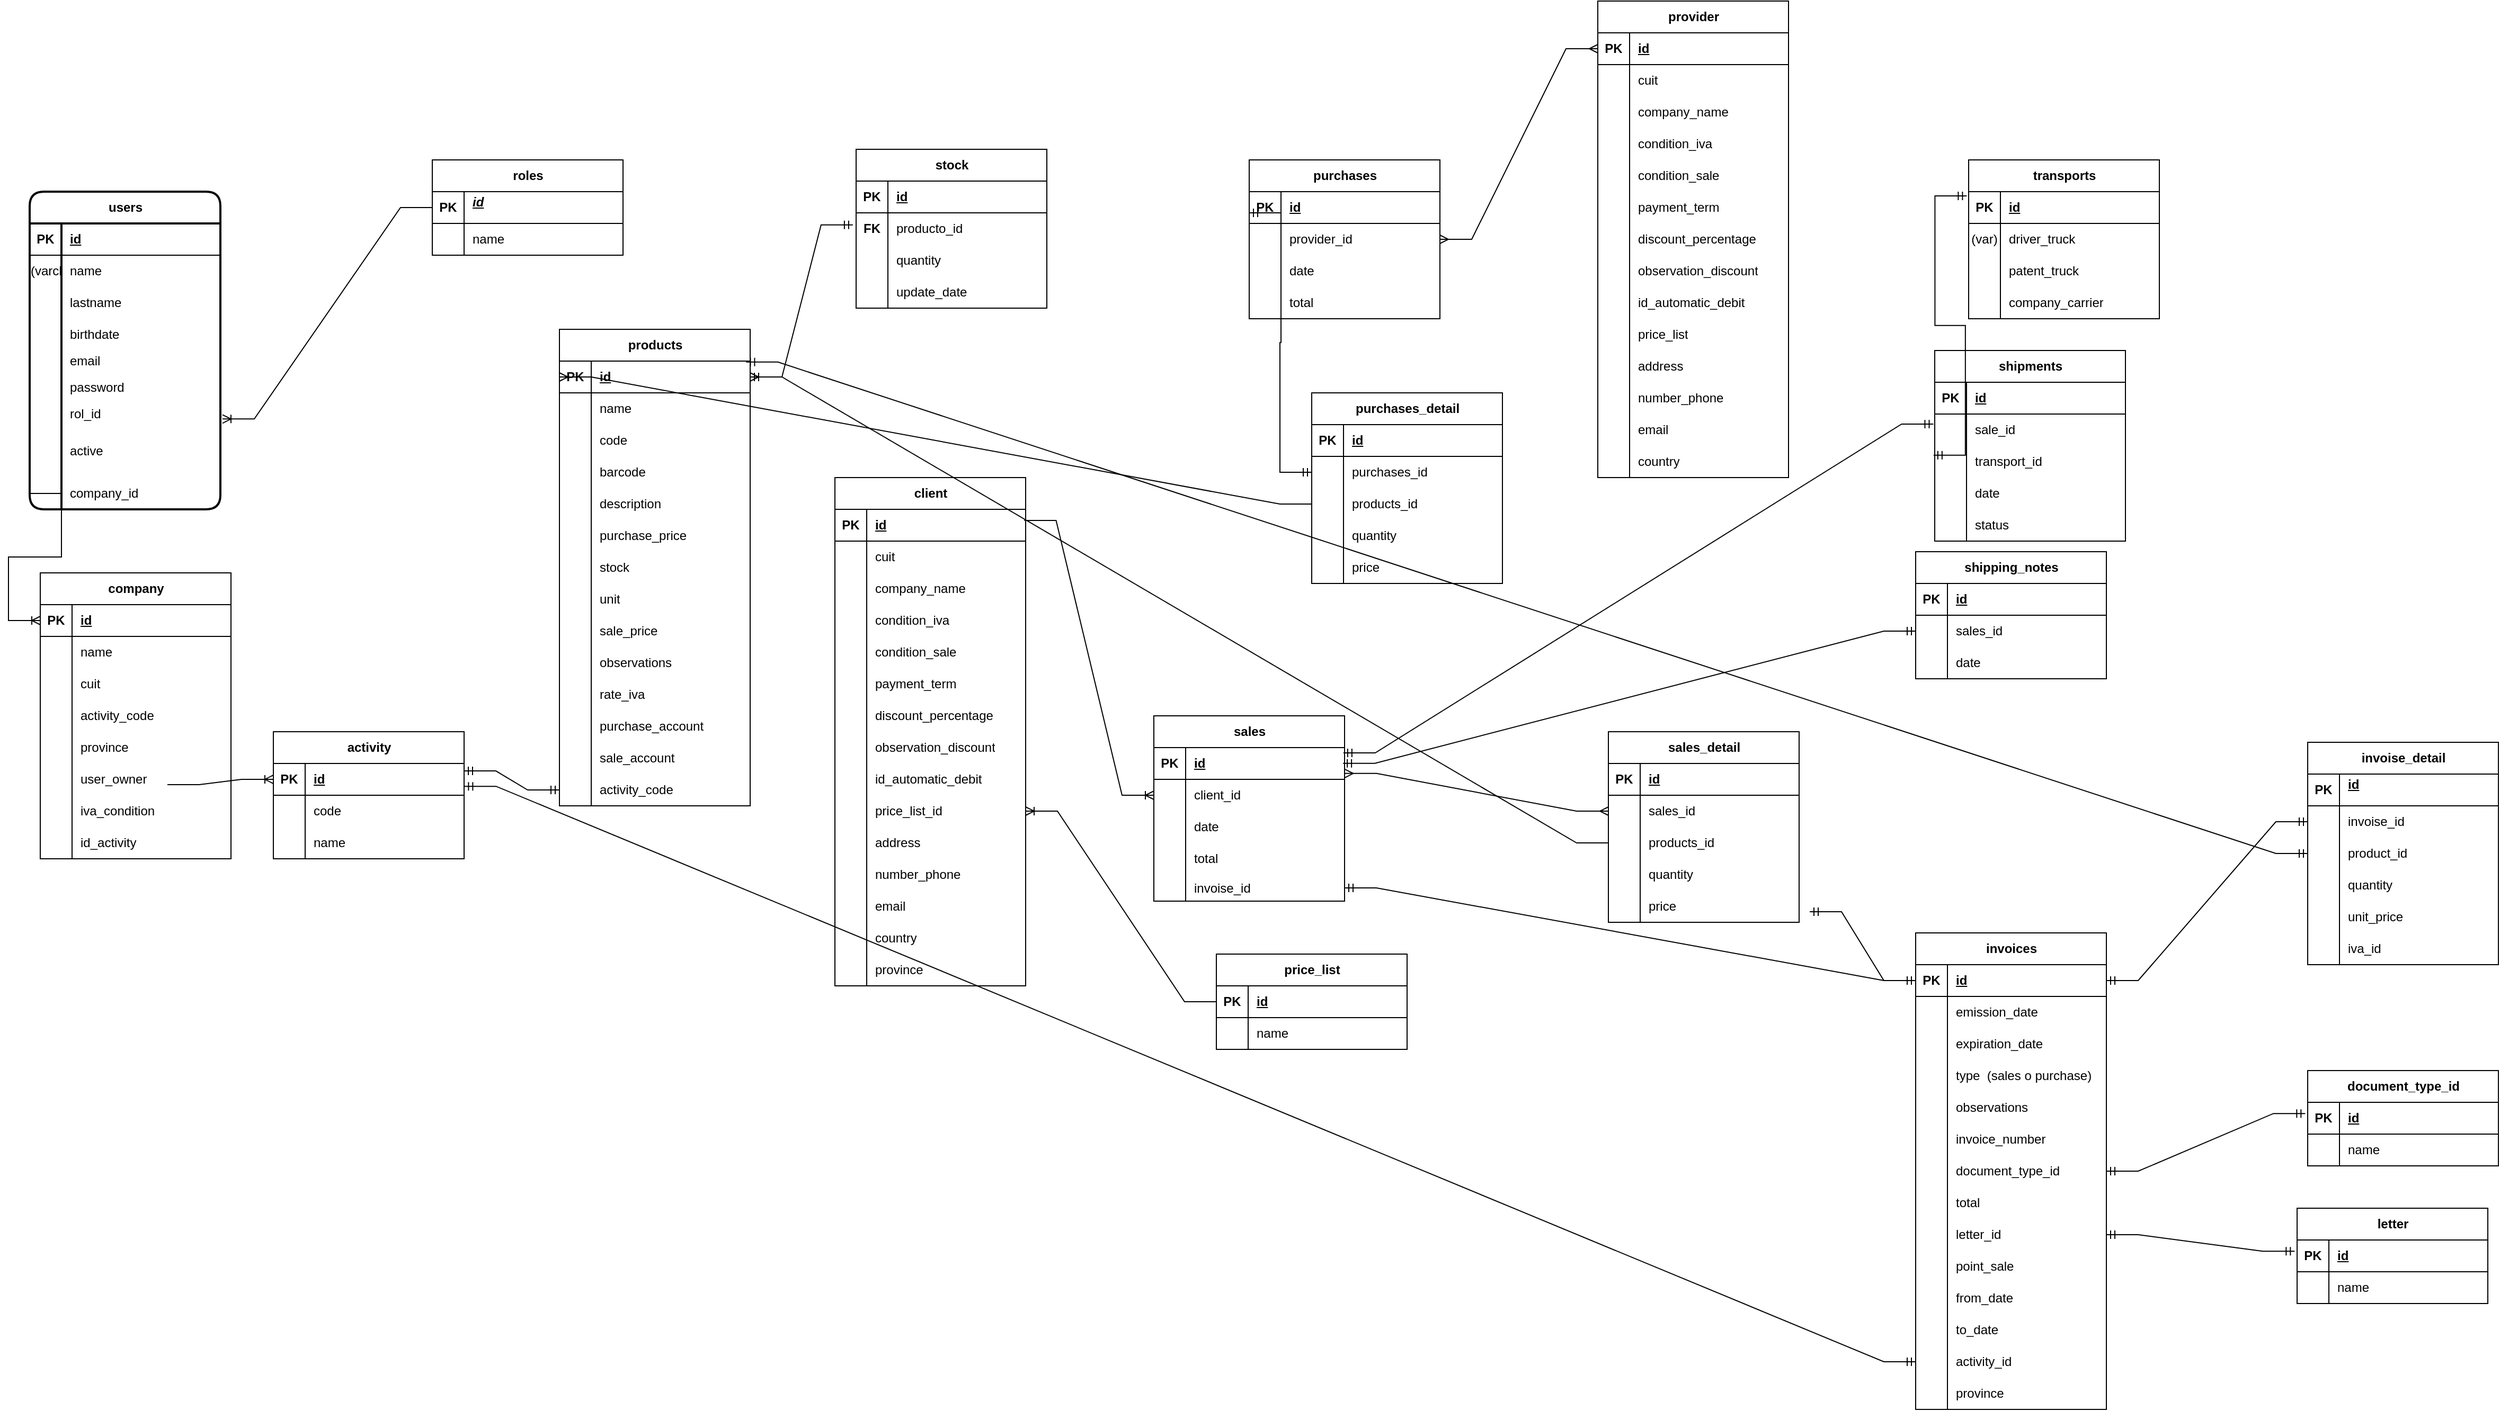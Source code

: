 <mxfile version="26.1.1">
  <diagram name="Página-1" id="-4TI9vpGkYxIuMmvvYrQ">
    <mxGraphModel dx="3187" dy="2898" grid="1" gridSize="10" guides="1" tooltips="1" connect="1" arrows="1" fold="1" page="1" pageScale="1" pageWidth="827" pageHeight="1169" math="0" shadow="0">
      <root>
        <mxCell id="0" />
        <mxCell id="1" parent="0" />
        <mxCell id="aiC5UDo9o8FX67jvkrYA-5" value="users" style="shape=table;startSize=30;container=1;collapsible=1;childLayout=tableLayout;fixedRows=1;rowLines=0;fontStyle=1;align=center;resizeLast=1;html=1;strokeWidth=2;rounded=1;" vertex="1" parent="1">
          <mxGeometry x="90" y="50" width="180" height="300" as="geometry">
            <mxRectangle x="160" y="120" width="60" height="30" as="alternateBounds" />
          </mxGeometry>
        </mxCell>
        <mxCell id="aiC5UDo9o8FX67jvkrYA-6" value="" style="shape=tableRow;horizontal=0;startSize=0;swimlaneHead=0;swimlaneBody=0;fillColor=none;collapsible=0;dropTarget=0;points=[[0,0.5],[1,0.5]];portConstraint=eastwest;top=0;left=0;right=0;bottom=1;" vertex="1" parent="aiC5UDo9o8FX67jvkrYA-5">
          <mxGeometry y="30" width="180" height="30" as="geometry" />
        </mxCell>
        <mxCell id="aiC5UDo9o8FX67jvkrYA-7" value="PK" style="shape=partialRectangle;connectable=0;fillColor=none;top=0;left=0;bottom=0;right=0;fontStyle=1;overflow=hidden;whiteSpace=wrap;html=1;" vertex="1" parent="aiC5UDo9o8FX67jvkrYA-6">
          <mxGeometry width="30" height="30" as="geometry">
            <mxRectangle width="30" height="30" as="alternateBounds" />
          </mxGeometry>
        </mxCell>
        <mxCell id="aiC5UDo9o8FX67jvkrYA-8" value="id" style="shape=partialRectangle;connectable=0;fillColor=none;top=0;left=0;bottom=0;right=0;align=left;spacingLeft=6;fontStyle=5;overflow=hidden;whiteSpace=wrap;html=1;" vertex="1" parent="aiC5UDo9o8FX67jvkrYA-6">
          <mxGeometry x="30" width="150" height="30" as="geometry">
            <mxRectangle width="150" height="30" as="alternateBounds" />
          </mxGeometry>
        </mxCell>
        <mxCell id="aiC5UDo9o8FX67jvkrYA-9" value="" style="shape=tableRow;horizontal=0;startSize=0;swimlaneHead=0;swimlaneBody=0;fillColor=none;collapsible=0;dropTarget=0;points=[[0,0.5],[1,0.5]];portConstraint=eastwest;top=0;left=0;right=0;bottom=0;" vertex="1" parent="aiC5UDo9o8FX67jvkrYA-5">
          <mxGeometry y="60" width="180" height="30" as="geometry" />
        </mxCell>
        <mxCell id="aiC5UDo9o8FX67jvkrYA-10" value="(varchar)" style="shape=partialRectangle;connectable=0;fillColor=none;top=0;left=0;bottom=0;right=0;editable=1;overflow=hidden;whiteSpace=wrap;html=1;" vertex="1" parent="aiC5UDo9o8FX67jvkrYA-9">
          <mxGeometry width="30" height="30" as="geometry">
            <mxRectangle width="30" height="30" as="alternateBounds" />
          </mxGeometry>
        </mxCell>
        <mxCell id="aiC5UDo9o8FX67jvkrYA-11" value="name" style="shape=partialRectangle;connectable=0;fillColor=none;top=0;left=0;bottom=0;right=0;align=left;spacingLeft=6;overflow=hidden;whiteSpace=wrap;html=1;" vertex="1" parent="aiC5UDo9o8FX67jvkrYA-9">
          <mxGeometry x="30" width="150" height="30" as="geometry">
            <mxRectangle width="150" height="30" as="alternateBounds" />
          </mxGeometry>
        </mxCell>
        <mxCell id="aiC5UDo9o8FX67jvkrYA-12" value="" style="shape=tableRow;horizontal=0;startSize=0;swimlaneHead=0;swimlaneBody=0;fillColor=none;collapsible=0;dropTarget=0;points=[[0,0.5],[1,0.5]];portConstraint=eastwest;top=0;left=0;right=0;bottom=0;" vertex="1" parent="aiC5UDo9o8FX67jvkrYA-5">
          <mxGeometry y="90" width="180" height="30" as="geometry" />
        </mxCell>
        <mxCell id="aiC5UDo9o8FX67jvkrYA-13" value="" style="shape=partialRectangle;connectable=0;fillColor=none;top=0;left=0;bottom=0;right=0;editable=1;overflow=hidden;whiteSpace=wrap;html=1;" vertex="1" parent="aiC5UDo9o8FX67jvkrYA-12">
          <mxGeometry width="30" height="30" as="geometry">
            <mxRectangle width="30" height="30" as="alternateBounds" />
          </mxGeometry>
        </mxCell>
        <mxCell id="aiC5UDo9o8FX67jvkrYA-14" value="lastname" style="shape=partialRectangle;connectable=0;fillColor=none;top=0;left=0;bottom=0;right=0;align=left;spacingLeft=6;overflow=hidden;whiteSpace=wrap;html=1;" vertex="1" parent="aiC5UDo9o8FX67jvkrYA-12">
          <mxGeometry x="30" width="150" height="30" as="geometry">
            <mxRectangle width="150" height="30" as="alternateBounds" />
          </mxGeometry>
        </mxCell>
        <mxCell id="aiC5UDo9o8FX67jvkrYA-15" value="" style="shape=tableRow;horizontal=0;startSize=0;swimlaneHead=0;swimlaneBody=0;fillColor=none;collapsible=0;dropTarget=0;points=[[0,0.5],[1,0.5]];portConstraint=eastwest;top=0;left=0;right=0;bottom=0;" vertex="1" parent="aiC5UDo9o8FX67jvkrYA-5">
          <mxGeometry y="120" width="180" height="30" as="geometry" />
        </mxCell>
        <mxCell id="aiC5UDo9o8FX67jvkrYA-16" value="" style="shape=partialRectangle;connectable=0;fillColor=none;top=0;left=0;bottom=0;right=0;editable=1;overflow=hidden;whiteSpace=wrap;html=1;" vertex="1" parent="aiC5UDo9o8FX67jvkrYA-15">
          <mxGeometry width="30" height="30" as="geometry">
            <mxRectangle width="30" height="30" as="alternateBounds" />
          </mxGeometry>
        </mxCell>
        <mxCell id="aiC5UDo9o8FX67jvkrYA-17" value="birthdate" style="shape=partialRectangle;connectable=0;fillColor=none;top=0;left=0;bottom=0;right=0;align=left;spacingLeft=6;overflow=hidden;whiteSpace=wrap;html=1;" vertex="1" parent="aiC5UDo9o8FX67jvkrYA-15">
          <mxGeometry x="30" width="150" height="30" as="geometry">
            <mxRectangle width="150" height="30" as="alternateBounds" />
          </mxGeometry>
        </mxCell>
        <mxCell id="aiC5UDo9o8FX67jvkrYA-23" style="shape=tableRow;horizontal=0;startSize=0;swimlaneHead=0;swimlaneBody=0;fillColor=none;collapsible=0;dropTarget=0;points=[[0,0.5],[1,0.5]];portConstraint=eastwest;top=0;left=0;right=0;bottom=0;" vertex="1" parent="aiC5UDo9o8FX67jvkrYA-5">
          <mxGeometry y="150" width="180" height="20" as="geometry" />
        </mxCell>
        <mxCell id="aiC5UDo9o8FX67jvkrYA-24" style="shape=partialRectangle;connectable=0;fillColor=none;top=0;left=0;bottom=0;right=0;editable=1;overflow=hidden;whiteSpace=wrap;html=1;" vertex="1" parent="aiC5UDo9o8FX67jvkrYA-23">
          <mxGeometry width="30" height="20" as="geometry">
            <mxRectangle width="30" height="20" as="alternateBounds" />
          </mxGeometry>
        </mxCell>
        <mxCell id="aiC5UDo9o8FX67jvkrYA-25" value="email" style="shape=partialRectangle;connectable=0;fillColor=none;top=0;left=0;bottom=0;right=0;align=left;spacingLeft=6;overflow=hidden;whiteSpace=wrap;html=1;" vertex="1" parent="aiC5UDo9o8FX67jvkrYA-23">
          <mxGeometry x="30" width="150" height="20" as="geometry">
            <mxRectangle width="150" height="20" as="alternateBounds" />
          </mxGeometry>
        </mxCell>
        <mxCell id="aiC5UDo9o8FX67jvkrYA-26" style="shape=tableRow;horizontal=0;startSize=0;swimlaneHead=0;swimlaneBody=0;fillColor=none;collapsible=0;dropTarget=0;points=[[0,0.5],[1,0.5]];portConstraint=eastwest;top=0;left=0;right=0;bottom=0;" vertex="1" parent="aiC5UDo9o8FX67jvkrYA-5">
          <mxGeometry y="170" width="180" height="30" as="geometry" />
        </mxCell>
        <mxCell id="aiC5UDo9o8FX67jvkrYA-27" style="shape=partialRectangle;connectable=0;fillColor=none;top=0;left=0;bottom=0;right=0;editable=1;overflow=hidden;whiteSpace=wrap;html=1;" vertex="1" parent="aiC5UDo9o8FX67jvkrYA-26">
          <mxGeometry width="30" height="30" as="geometry">
            <mxRectangle width="30" height="30" as="alternateBounds" />
          </mxGeometry>
        </mxCell>
        <mxCell id="aiC5UDo9o8FX67jvkrYA-28" value="password" style="shape=partialRectangle;connectable=0;fillColor=none;top=0;left=0;bottom=0;right=0;align=left;spacingLeft=6;overflow=hidden;whiteSpace=wrap;html=1;" vertex="1" parent="aiC5UDo9o8FX67jvkrYA-26">
          <mxGeometry x="30" width="150" height="30" as="geometry">
            <mxRectangle width="150" height="30" as="alternateBounds" />
          </mxGeometry>
        </mxCell>
        <mxCell id="aiC5UDo9o8FX67jvkrYA-29" style="shape=tableRow;horizontal=0;startSize=0;swimlaneHead=0;swimlaneBody=0;fillColor=none;collapsible=0;dropTarget=0;points=[[0,0.5],[1,0.5]];portConstraint=eastwest;top=0;left=0;right=0;bottom=0;" vertex="1" parent="aiC5UDo9o8FX67jvkrYA-5">
          <mxGeometry y="200" width="180" height="20" as="geometry" />
        </mxCell>
        <mxCell id="aiC5UDo9o8FX67jvkrYA-30" style="shape=partialRectangle;connectable=0;fillColor=none;top=0;left=0;bottom=0;right=0;editable=1;overflow=hidden;whiteSpace=wrap;html=1;" vertex="1" parent="aiC5UDo9o8FX67jvkrYA-29">
          <mxGeometry width="30" height="20" as="geometry">
            <mxRectangle width="30" height="20" as="alternateBounds" />
          </mxGeometry>
        </mxCell>
        <mxCell id="aiC5UDo9o8FX67jvkrYA-31" value="rol_id" style="shape=partialRectangle;connectable=0;fillColor=none;top=0;left=0;bottom=0;right=0;align=left;spacingLeft=6;overflow=hidden;whiteSpace=wrap;html=1;" vertex="1" parent="aiC5UDo9o8FX67jvkrYA-29">
          <mxGeometry x="30" width="150" height="20" as="geometry">
            <mxRectangle width="150" height="20" as="alternateBounds" />
          </mxGeometry>
        </mxCell>
        <mxCell id="aiC5UDo9o8FX67jvkrYA-32" style="shape=tableRow;horizontal=0;startSize=0;swimlaneHead=0;swimlaneBody=0;fillColor=none;collapsible=0;dropTarget=0;points=[[0,0.5],[1,0.5]];portConstraint=eastwest;top=0;left=0;right=0;bottom=0;" vertex="1" parent="aiC5UDo9o8FX67jvkrYA-5">
          <mxGeometry y="220" width="180" height="50" as="geometry" />
        </mxCell>
        <mxCell id="aiC5UDo9o8FX67jvkrYA-33" style="shape=partialRectangle;connectable=0;fillColor=none;top=0;left=0;bottom=0;right=0;editable=1;overflow=hidden;whiteSpace=wrap;html=1;" vertex="1" parent="aiC5UDo9o8FX67jvkrYA-32">
          <mxGeometry width="30" height="50" as="geometry">
            <mxRectangle width="30" height="50" as="alternateBounds" />
          </mxGeometry>
        </mxCell>
        <mxCell id="aiC5UDo9o8FX67jvkrYA-34" value="active" style="shape=partialRectangle;connectable=0;fillColor=none;top=0;left=0;bottom=0;right=0;align=left;spacingLeft=6;overflow=hidden;whiteSpace=wrap;html=1;" vertex="1" parent="aiC5UDo9o8FX67jvkrYA-32">
          <mxGeometry x="30" width="150" height="50" as="geometry">
            <mxRectangle width="150" height="50" as="alternateBounds" />
          </mxGeometry>
        </mxCell>
        <mxCell id="aiC5UDo9o8FX67jvkrYA-367" style="shape=tableRow;horizontal=0;startSize=0;swimlaneHead=0;swimlaneBody=0;fillColor=none;collapsible=0;dropTarget=0;points=[[0,0.5],[1,0.5]];portConstraint=eastwest;top=0;left=0;right=0;bottom=0;" vertex="1" parent="aiC5UDo9o8FX67jvkrYA-5">
          <mxGeometry y="270" width="180" height="30" as="geometry" />
        </mxCell>
        <mxCell id="aiC5UDo9o8FX67jvkrYA-368" style="shape=partialRectangle;connectable=0;fillColor=none;top=0;left=0;bottom=0;right=0;editable=1;overflow=hidden;whiteSpace=wrap;html=1;" vertex="1" parent="aiC5UDo9o8FX67jvkrYA-367">
          <mxGeometry width="30" height="30" as="geometry">
            <mxRectangle width="30" height="30" as="alternateBounds" />
          </mxGeometry>
        </mxCell>
        <mxCell id="aiC5UDo9o8FX67jvkrYA-369" value="company_id" style="shape=partialRectangle;connectable=0;fillColor=none;top=0;left=0;bottom=0;right=0;align=left;spacingLeft=6;overflow=hidden;whiteSpace=wrap;html=1;" vertex="1" parent="aiC5UDo9o8FX67jvkrYA-367">
          <mxGeometry x="30" width="150" height="30" as="geometry">
            <mxRectangle width="150" height="30" as="alternateBounds" />
          </mxGeometry>
        </mxCell>
        <mxCell id="aiC5UDo9o8FX67jvkrYA-35" value="roles" style="shape=table;startSize=30;container=1;collapsible=1;childLayout=tableLayout;fixedRows=1;rowLines=0;fontStyle=1;align=center;resizeLast=1;html=1;" vertex="1" parent="1">
          <mxGeometry x="470" y="20" width="180" height="90" as="geometry" />
        </mxCell>
        <mxCell id="aiC5UDo9o8FX67jvkrYA-36" value="" style="shape=tableRow;horizontal=0;startSize=0;swimlaneHead=0;swimlaneBody=0;fillColor=none;collapsible=0;dropTarget=0;points=[[0,0.5],[1,0.5]];portConstraint=eastwest;top=0;left=0;right=0;bottom=1;" vertex="1" parent="aiC5UDo9o8FX67jvkrYA-35">
          <mxGeometry y="30" width="180" height="30" as="geometry" />
        </mxCell>
        <mxCell id="aiC5UDo9o8FX67jvkrYA-37" value="PK" style="shape=partialRectangle;connectable=0;fillColor=none;top=0;left=0;bottom=0;right=0;fontStyle=1;overflow=hidden;whiteSpace=wrap;html=1;" vertex="1" parent="aiC5UDo9o8FX67jvkrYA-36">
          <mxGeometry width="30" height="30" as="geometry">
            <mxRectangle width="30" height="30" as="alternateBounds" />
          </mxGeometry>
        </mxCell>
        <mxCell id="aiC5UDo9o8FX67jvkrYA-38" value="&lt;i&gt;id&lt;/i&gt;&lt;div&gt;&lt;br&gt;&lt;/div&gt;" style="shape=partialRectangle;connectable=0;fillColor=none;top=0;left=0;bottom=0;right=0;align=left;spacingLeft=6;fontStyle=5;overflow=hidden;whiteSpace=wrap;html=1;" vertex="1" parent="aiC5UDo9o8FX67jvkrYA-36">
          <mxGeometry x="30" width="150" height="30" as="geometry">
            <mxRectangle width="150" height="30" as="alternateBounds" />
          </mxGeometry>
        </mxCell>
        <mxCell id="aiC5UDo9o8FX67jvkrYA-39" value="" style="shape=tableRow;horizontal=0;startSize=0;swimlaneHead=0;swimlaneBody=0;fillColor=none;collapsible=0;dropTarget=0;points=[[0,0.5],[1,0.5]];portConstraint=eastwest;top=0;left=0;right=0;bottom=0;" vertex="1" parent="aiC5UDo9o8FX67jvkrYA-35">
          <mxGeometry y="60" width="180" height="30" as="geometry" />
        </mxCell>
        <mxCell id="aiC5UDo9o8FX67jvkrYA-40" value="" style="shape=partialRectangle;connectable=0;fillColor=none;top=0;left=0;bottom=0;right=0;editable=1;overflow=hidden;whiteSpace=wrap;html=1;" vertex="1" parent="aiC5UDo9o8FX67jvkrYA-39">
          <mxGeometry width="30" height="30" as="geometry">
            <mxRectangle width="30" height="30" as="alternateBounds" />
          </mxGeometry>
        </mxCell>
        <mxCell id="aiC5UDo9o8FX67jvkrYA-41" value="name" style="shape=partialRectangle;connectable=0;fillColor=none;top=0;left=0;bottom=0;right=0;align=left;spacingLeft=6;overflow=hidden;whiteSpace=wrap;html=1;" vertex="1" parent="aiC5UDo9o8FX67jvkrYA-39">
          <mxGeometry x="30" width="150" height="30" as="geometry">
            <mxRectangle width="150" height="30" as="alternateBounds" />
          </mxGeometry>
        </mxCell>
        <mxCell id="aiC5UDo9o8FX67jvkrYA-370" value="" style="edgeStyle=entityRelationEdgeStyle;fontSize=12;html=1;endArrow=ERoneToMany;rounded=0;entryX=0;entryY=0.5;entryDx=0;entryDy=0;exitX=0;exitY=0.5;exitDx=0;exitDy=0;" edge="1" parent="1" source="aiC5UDo9o8FX67jvkrYA-367" target="aiC5UDo9o8FX67jvkrYA-325">
          <mxGeometry width="100" height="100" relative="1" as="geometry">
            <mxPoint x="30" y="415" as="sourcePoint" />
            <mxPoint x="50" y="385" as="targetPoint" />
          </mxGeometry>
        </mxCell>
        <mxCell id="aiC5UDo9o8FX67jvkrYA-48" value="" style="edgeStyle=entityRelationEdgeStyle;fontSize=12;html=1;endArrow=ERoneToMany;rounded=0;entryX=1.011;entryY=0.733;entryDx=0;entryDy=0;entryPerimeter=0;exitX=0;exitY=0.5;exitDx=0;exitDy=0;" edge="1" parent="1" source="aiC5UDo9o8FX67jvkrYA-36" target="aiC5UDo9o8FX67jvkrYA-29">
          <mxGeometry width="100" height="100" relative="1" as="geometry">
            <mxPoint x="480" y="405" as="sourcePoint" />
            <mxPoint x="540" y="140" as="targetPoint" />
          </mxGeometry>
        </mxCell>
        <mxCell id="aiC5UDo9o8FX67jvkrYA-49" value="products" style="shape=table;startSize=30;container=1;collapsible=1;childLayout=tableLayout;fixedRows=1;rowLines=0;fontStyle=1;align=center;resizeLast=1;html=1;" vertex="1" parent="1">
          <mxGeometry x="590" y="180" width="180" height="450" as="geometry" />
        </mxCell>
        <mxCell id="aiC5UDo9o8FX67jvkrYA-50" value="" style="shape=tableRow;horizontal=0;startSize=0;swimlaneHead=0;swimlaneBody=0;fillColor=none;collapsible=0;dropTarget=0;points=[[0,0.5],[1,0.5]];portConstraint=eastwest;top=0;left=0;right=0;bottom=1;" vertex="1" parent="aiC5UDo9o8FX67jvkrYA-49">
          <mxGeometry y="30" width="180" height="30" as="geometry" />
        </mxCell>
        <mxCell id="aiC5UDo9o8FX67jvkrYA-51" value="PK" style="shape=partialRectangle;connectable=0;fillColor=none;top=0;left=0;bottom=0;right=0;fontStyle=1;overflow=hidden;whiteSpace=wrap;html=1;" vertex="1" parent="aiC5UDo9o8FX67jvkrYA-50">
          <mxGeometry width="30" height="30" as="geometry">
            <mxRectangle width="30" height="30" as="alternateBounds" />
          </mxGeometry>
        </mxCell>
        <mxCell id="aiC5UDo9o8FX67jvkrYA-52" value="id" style="shape=partialRectangle;connectable=0;fillColor=none;top=0;left=0;bottom=0;right=0;align=left;spacingLeft=6;fontStyle=5;overflow=hidden;whiteSpace=wrap;html=1;" vertex="1" parent="aiC5UDo9o8FX67jvkrYA-50">
          <mxGeometry x="30" width="150" height="30" as="geometry">
            <mxRectangle width="150" height="30" as="alternateBounds" />
          </mxGeometry>
        </mxCell>
        <mxCell id="aiC5UDo9o8FX67jvkrYA-53" value="" style="shape=tableRow;horizontal=0;startSize=0;swimlaneHead=0;swimlaneBody=0;fillColor=none;collapsible=0;dropTarget=0;points=[[0,0.5],[1,0.5]];portConstraint=eastwest;top=0;left=0;right=0;bottom=0;" vertex="1" parent="aiC5UDo9o8FX67jvkrYA-49">
          <mxGeometry y="60" width="180" height="30" as="geometry" />
        </mxCell>
        <mxCell id="aiC5UDo9o8FX67jvkrYA-54" value="" style="shape=partialRectangle;connectable=0;fillColor=none;top=0;left=0;bottom=0;right=0;editable=1;overflow=hidden;whiteSpace=wrap;html=1;" vertex="1" parent="aiC5UDo9o8FX67jvkrYA-53">
          <mxGeometry width="30" height="30" as="geometry">
            <mxRectangle width="30" height="30" as="alternateBounds" />
          </mxGeometry>
        </mxCell>
        <mxCell id="aiC5UDo9o8FX67jvkrYA-55" value="name" style="shape=partialRectangle;connectable=0;fillColor=none;top=0;left=0;bottom=0;right=0;align=left;spacingLeft=6;overflow=hidden;whiteSpace=wrap;html=1;" vertex="1" parent="aiC5UDo9o8FX67jvkrYA-53">
          <mxGeometry x="30" width="150" height="30" as="geometry">
            <mxRectangle width="150" height="30" as="alternateBounds" />
          </mxGeometry>
        </mxCell>
        <mxCell id="aiC5UDo9o8FX67jvkrYA-56" value="" style="shape=tableRow;horizontal=0;startSize=0;swimlaneHead=0;swimlaneBody=0;fillColor=none;collapsible=0;dropTarget=0;points=[[0,0.5],[1,0.5]];portConstraint=eastwest;top=0;left=0;right=0;bottom=0;" vertex="1" parent="aiC5UDo9o8FX67jvkrYA-49">
          <mxGeometry y="90" width="180" height="30" as="geometry" />
        </mxCell>
        <mxCell id="aiC5UDo9o8FX67jvkrYA-57" value="" style="shape=partialRectangle;connectable=0;fillColor=none;top=0;left=0;bottom=0;right=0;editable=1;overflow=hidden;whiteSpace=wrap;html=1;" vertex="1" parent="aiC5UDo9o8FX67jvkrYA-56">
          <mxGeometry width="30" height="30" as="geometry">
            <mxRectangle width="30" height="30" as="alternateBounds" />
          </mxGeometry>
        </mxCell>
        <mxCell id="aiC5UDo9o8FX67jvkrYA-58" value="code" style="shape=partialRectangle;connectable=0;fillColor=none;top=0;left=0;bottom=0;right=0;align=left;spacingLeft=6;overflow=hidden;whiteSpace=wrap;html=1;" vertex="1" parent="aiC5UDo9o8FX67jvkrYA-56">
          <mxGeometry x="30" width="150" height="30" as="geometry">
            <mxRectangle width="150" height="30" as="alternateBounds" />
          </mxGeometry>
        </mxCell>
        <mxCell id="aiC5UDo9o8FX67jvkrYA-59" value="" style="shape=tableRow;horizontal=0;startSize=0;swimlaneHead=0;swimlaneBody=0;fillColor=none;collapsible=0;dropTarget=0;points=[[0,0.5],[1,0.5]];portConstraint=eastwest;top=0;left=0;right=0;bottom=0;" vertex="1" parent="aiC5UDo9o8FX67jvkrYA-49">
          <mxGeometry y="120" width="180" height="30" as="geometry" />
        </mxCell>
        <mxCell id="aiC5UDo9o8FX67jvkrYA-60" value="" style="shape=partialRectangle;connectable=0;fillColor=none;top=0;left=0;bottom=0;right=0;editable=1;overflow=hidden;whiteSpace=wrap;html=1;" vertex="1" parent="aiC5UDo9o8FX67jvkrYA-59">
          <mxGeometry width="30" height="30" as="geometry">
            <mxRectangle width="30" height="30" as="alternateBounds" />
          </mxGeometry>
        </mxCell>
        <mxCell id="aiC5UDo9o8FX67jvkrYA-61" value="barcode" style="shape=partialRectangle;connectable=0;fillColor=none;top=0;left=0;bottom=0;right=0;align=left;spacingLeft=6;overflow=hidden;whiteSpace=wrap;html=1;" vertex="1" parent="aiC5UDo9o8FX67jvkrYA-59">
          <mxGeometry x="30" width="150" height="30" as="geometry">
            <mxRectangle width="150" height="30" as="alternateBounds" />
          </mxGeometry>
        </mxCell>
        <mxCell id="aiC5UDo9o8FX67jvkrYA-62" style="shape=tableRow;horizontal=0;startSize=0;swimlaneHead=0;swimlaneBody=0;fillColor=none;collapsible=0;dropTarget=0;points=[[0,0.5],[1,0.5]];portConstraint=eastwest;top=0;left=0;right=0;bottom=0;" vertex="1" parent="aiC5UDo9o8FX67jvkrYA-49">
          <mxGeometry y="150" width="180" height="30" as="geometry" />
        </mxCell>
        <mxCell id="aiC5UDo9o8FX67jvkrYA-63" style="shape=partialRectangle;connectable=0;fillColor=none;top=0;left=0;bottom=0;right=0;editable=1;overflow=hidden;whiteSpace=wrap;html=1;" vertex="1" parent="aiC5UDo9o8FX67jvkrYA-62">
          <mxGeometry width="30" height="30" as="geometry">
            <mxRectangle width="30" height="30" as="alternateBounds" />
          </mxGeometry>
        </mxCell>
        <mxCell id="aiC5UDo9o8FX67jvkrYA-64" value="description" style="shape=partialRectangle;connectable=0;fillColor=none;top=0;left=0;bottom=0;right=0;align=left;spacingLeft=6;overflow=hidden;whiteSpace=wrap;html=1;" vertex="1" parent="aiC5UDo9o8FX67jvkrYA-62">
          <mxGeometry x="30" width="150" height="30" as="geometry">
            <mxRectangle width="150" height="30" as="alternateBounds" />
          </mxGeometry>
        </mxCell>
        <mxCell id="aiC5UDo9o8FX67jvkrYA-65" style="shape=tableRow;horizontal=0;startSize=0;swimlaneHead=0;swimlaneBody=0;fillColor=none;collapsible=0;dropTarget=0;points=[[0,0.5],[1,0.5]];portConstraint=eastwest;top=0;left=0;right=0;bottom=0;" vertex="1" parent="aiC5UDo9o8FX67jvkrYA-49">
          <mxGeometry y="180" width="180" height="30" as="geometry" />
        </mxCell>
        <mxCell id="aiC5UDo9o8FX67jvkrYA-66" style="shape=partialRectangle;connectable=0;fillColor=none;top=0;left=0;bottom=0;right=0;editable=1;overflow=hidden;whiteSpace=wrap;html=1;" vertex="1" parent="aiC5UDo9o8FX67jvkrYA-65">
          <mxGeometry width="30" height="30" as="geometry">
            <mxRectangle width="30" height="30" as="alternateBounds" />
          </mxGeometry>
        </mxCell>
        <mxCell id="aiC5UDo9o8FX67jvkrYA-67" value="purchase_price" style="shape=partialRectangle;connectable=0;fillColor=none;top=0;left=0;bottom=0;right=0;align=left;spacingLeft=6;overflow=hidden;whiteSpace=wrap;html=1;" vertex="1" parent="aiC5UDo9o8FX67jvkrYA-65">
          <mxGeometry x="30" width="150" height="30" as="geometry">
            <mxRectangle width="150" height="30" as="alternateBounds" />
          </mxGeometry>
        </mxCell>
        <mxCell id="aiC5UDo9o8FX67jvkrYA-68" style="shape=tableRow;horizontal=0;startSize=0;swimlaneHead=0;swimlaneBody=0;fillColor=none;collapsible=0;dropTarget=0;points=[[0,0.5],[1,0.5]];portConstraint=eastwest;top=0;left=0;right=0;bottom=0;" vertex="1" parent="aiC5UDo9o8FX67jvkrYA-49">
          <mxGeometry y="210" width="180" height="30" as="geometry" />
        </mxCell>
        <mxCell id="aiC5UDo9o8FX67jvkrYA-69" style="shape=partialRectangle;connectable=0;fillColor=none;top=0;left=0;bottom=0;right=0;editable=1;overflow=hidden;whiteSpace=wrap;html=1;" vertex="1" parent="aiC5UDo9o8FX67jvkrYA-68">
          <mxGeometry width="30" height="30" as="geometry">
            <mxRectangle width="30" height="30" as="alternateBounds" />
          </mxGeometry>
        </mxCell>
        <mxCell id="aiC5UDo9o8FX67jvkrYA-70" value="stock" style="shape=partialRectangle;connectable=0;fillColor=none;top=0;left=0;bottom=0;right=0;align=left;spacingLeft=6;overflow=hidden;whiteSpace=wrap;html=1;" vertex="1" parent="aiC5UDo9o8FX67jvkrYA-68">
          <mxGeometry x="30" width="150" height="30" as="geometry">
            <mxRectangle width="150" height="30" as="alternateBounds" />
          </mxGeometry>
        </mxCell>
        <mxCell id="aiC5UDo9o8FX67jvkrYA-71" style="shape=tableRow;horizontal=0;startSize=0;swimlaneHead=0;swimlaneBody=0;fillColor=none;collapsible=0;dropTarget=0;points=[[0,0.5],[1,0.5]];portConstraint=eastwest;top=0;left=0;right=0;bottom=0;" vertex="1" parent="aiC5UDo9o8FX67jvkrYA-49">
          <mxGeometry y="240" width="180" height="30" as="geometry" />
        </mxCell>
        <mxCell id="aiC5UDo9o8FX67jvkrYA-72" style="shape=partialRectangle;connectable=0;fillColor=none;top=0;left=0;bottom=0;right=0;editable=1;overflow=hidden;whiteSpace=wrap;html=1;" vertex="1" parent="aiC5UDo9o8FX67jvkrYA-71">
          <mxGeometry width="30" height="30" as="geometry">
            <mxRectangle width="30" height="30" as="alternateBounds" />
          </mxGeometry>
        </mxCell>
        <mxCell id="aiC5UDo9o8FX67jvkrYA-73" value="unit" style="shape=partialRectangle;connectable=0;fillColor=none;top=0;left=0;bottom=0;right=0;align=left;spacingLeft=6;overflow=hidden;whiteSpace=wrap;html=1;" vertex="1" parent="aiC5UDo9o8FX67jvkrYA-71">
          <mxGeometry x="30" width="150" height="30" as="geometry">
            <mxRectangle width="150" height="30" as="alternateBounds" />
          </mxGeometry>
        </mxCell>
        <mxCell id="aiC5UDo9o8FX67jvkrYA-74" style="shape=tableRow;horizontal=0;startSize=0;swimlaneHead=0;swimlaneBody=0;fillColor=none;collapsible=0;dropTarget=0;points=[[0,0.5],[1,0.5]];portConstraint=eastwest;top=0;left=0;right=0;bottom=0;" vertex="1" parent="aiC5UDo9o8FX67jvkrYA-49">
          <mxGeometry y="270" width="180" height="30" as="geometry" />
        </mxCell>
        <mxCell id="aiC5UDo9o8FX67jvkrYA-75" style="shape=partialRectangle;connectable=0;fillColor=none;top=0;left=0;bottom=0;right=0;editable=1;overflow=hidden;whiteSpace=wrap;html=1;" vertex="1" parent="aiC5UDo9o8FX67jvkrYA-74">
          <mxGeometry width="30" height="30" as="geometry">
            <mxRectangle width="30" height="30" as="alternateBounds" />
          </mxGeometry>
        </mxCell>
        <mxCell id="aiC5UDo9o8FX67jvkrYA-76" value="sale_price" style="shape=partialRectangle;connectable=0;fillColor=none;top=0;left=0;bottom=0;right=0;align=left;spacingLeft=6;overflow=hidden;whiteSpace=wrap;html=1;" vertex="1" parent="aiC5UDo9o8FX67jvkrYA-74">
          <mxGeometry x="30" width="150" height="30" as="geometry">
            <mxRectangle width="150" height="30" as="alternateBounds" />
          </mxGeometry>
        </mxCell>
        <mxCell id="aiC5UDo9o8FX67jvkrYA-83" style="shape=tableRow;horizontal=0;startSize=0;swimlaneHead=0;swimlaneBody=0;fillColor=none;collapsible=0;dropTarget=0;points=[[0,0.5],[1,0.5]];portConstraint=eastwest;top=0;left=0;right=0;bottom=0;" vertex="1" parent="aiC5UDo9o8FX67jvkrYA-49">
          <mxGeometry y="300" width="180" height="30" as="geometry" />
        </mxCell>
        <mxCell id="aiC5UDo9o8FX67jvkrYA-84" style="shape=partialRectangle;connectable=0;fillColor=none;top=0;left=0;bottom=0;right=0;editable=1;overflow=hidden;whiteSpace=wrap;html=1;" vertex="1" parent="aiC5UDo9o8FX67jvkrYA-83">
          <mxGeometry width="30" height="30" as="geometry">
            <mxRectangle width="30" height="30" as="alternateBounds" />
          </mxGeometry>
        </mxCell>
        <mxCell id="aiC5UDo9o8FX67jvkrYA-85" value="observations" style="shape=partialRectangle;connectable=0;fillColor=none;top=0;left=0;bottom=0;right=0;align=left;spacingLeft=6;overflow=hidden;whiteSpace=wrap;html=1;" vertex="1" parent="aiC5UDo9o8FX67jvkrYA-83">
          <mxGeometry x="30" width="150" height="30" as="geometry">
            <mxRectangle width="150" height="30" as="alternateBounds" />
          </mxGeometry>
        </mxCell>
        <mxCell id="aiC5UDo9o8FX67jvkrYA-86" style="shape=tableRow;horizontal=0;startSize=0;swimlaneHead=0;swimlaneBody=0;fillColor=none;collapsible=0;dropTarget=0;points=[[0,0.5],[1,0.5]];portConstraint=eastwest;top=0;left=0;right=0;bottom=0;" vertex="1" parent="aiC5UDo9o8FX67jvkrYA-49">
          <mxGeometry y="330" width="180" height="30" as="geometry" />
        </mxCell>
        <mxCell id="aiC5UDo9o8FX67jvkrYA-87" style="shape=partialRectangle;connectable=0;fillColor=none;top=0;left=0;bottom=0;right=0;editable=1;overflow=hidden;whiteSpace=wrap;html=1;" vertex="1" parent="aiC5UDo9o8FX67jvkrYA-86">
          <mxGeometry width="30" height="30" as="geometry">
            <mxRectangle width="30" height="30" as="alternateBounds" />
          </mxGeometry>
        </mxCell>
        <mxCell id="aiC5UDo9o8FX67jvkrYA-88" value="rate_iva" style="shape=partialRectangle;connectable=0;fillColor=none;top=0;left=0;bottom=0;right=0;align=left;spacingLeft=6;overflow=hidden;whiteSpace=wrap;html=1;" vertex="1" parent="aiC5UDo9o8FX67jvkrYA-86">
          <mxGeometry x="30" width="150" height="30" as="geometry">
            <mxRectangle width="150" height="30" as="alternateBounds" />
          </mxGeometry>
        </mxCell>
        <mxCell id="aiC5UDo9o8FX67jvkrYA-89" style="shape=tableRow;horizontal=0;startSize=0;swimlaneHead=0;swimlaneBody=0;fillColor=none;collapsible=0;dropTarget=0;points=[[0,0.5],[1,0.5]];portConstraint=eastwest;top=0;left=0;right=0;bottom=0;" vertex="1" parent="aiC5UDo9o8FX67jvkrYA-49">
          <mxGeometry y="360" width="180" height="30" as="geometry" />
        </mxCell>
        <mxCell id="aiC5UDo9o8FX67jvkrYA-90" style="shape=partialRectangle;connectable=0;fillColor=none;top=0;left=0;bottom=0;right=0;editable=1;overflow=hidden;whiteSpace=wrap;html=1;" vertex="1" parent="aiC5UDo9o8FX67jvkrYA-89">
          <mxGeometry width="30" height="30" as="geometry">
            <mxRectangle width="30" height="30" as="alternateBounds" />
          </mxGeometry>
        </mxCell>
        <mxCell id="aiC5UDo9o8FX67jvkrYA-91" value="purchase_account" style="shape=partialRectangle;connectable=0;fillColor=none;top=0;left=0;bottom=0;right=0;align=left;spacingLeft=6;overflow=hidden;whiteSpace=wrap;html=1;" vertex="1" parent="aiC5UDo9o8FX67jvkrYA-89">
          <mxGeometry x="30" width="150" height="30" as="geometry">
            <mxRectangle width="150" height="30" as="alternateBounds" />
          </mxGeometry>
        </mxCell>
        <mxCell id="aiC5UDo9o8FX67jvkrYA-92" style="shape=tableRow;horizontal=0;startSize=0;swimlaneHead=0;swimlaneBody=0;fillColor=none;collapsible=0;dropTarget=0;points=[[0,0.5],[1,0.5]];portConstraint=eastwest;top=0;left=0;right=0;bottom=0;" vertex="1" parent="aiC5UDo9o8FX67jvkrYA-49">
          <mxGeometry y="390" width="180" height="30" as="geometry" />
        </mxCell>
        <mxCell id="aiC5UDo9o8FX67jvkrYA-93" style="shape=partialRectangle;connectable=0;fillColor=none;top=0;left=0;bottom=0;right=0;editable=1;overflow=hidden;whiteSpace=wrap;html=1;" vertex="1" parent="aiC5UDo9o8FX67jvkrYA-92">
          <mxGeometry width="30" height="30" as="geometry">
            <mxRectangle width="30" height="30" as="alternateBounds" />
          </mxGeometry>
        </mxCell>
        <mxCell id="aiC5UDo9o8FX67jvkrYA-94" value="sale_account" style="shape=partialRectangle;connectable=0;fillColor=none;top=0;left=0;bottom=0;right=0;align=left;spacingLeft=6;overflow=hidden;whiteSpace=wrap;html=1;" vertex="1" parent="aiC5UDo9o8FX67jvkrYA-92">
          <mxGeometry x="30" width="150" height="30" as="geometry">
            <mxRectangle width="150" height="30" as="alternateBounds" />
          </mxGeometry>
        </mxCell>
        <mxCell id="aiC5UDo9o8FX67jvkrYA-95" style="shape=tableRow;horizontal=0;startSize=0;swimlaneHead=0;swimlaneBody=0;fillColor=none;collapsible=0;dropTarget=0;points=[[0,0.5],[1,0.5]];portConstraint=eastwest;top=0;left=0;right=0;bottom=0;" vertex="1" parent="aiC5UDo9o8FX67jvkrYA-49">
          <mxGeometry y="420" width="180" height="30" as="geometry" />
        </mxCell>
        <mxCell id="aiC5UDo9o8FX67jvkrYA-96" style="shape=partialRectangle;connectable=0;fillColor=none;top=0;left=0;bottom=0;right=0;editable=1;overflow=hidden;whiteSpace=wrap;html=1;" vertex="1" parent="aiC5UDo9o8FX67jvkrYA-95">
          <mxGeometry width="30" height="30" as="geometry">
            <mxRectangle width="30" height="30" as="alternateBounds" />
          </mxGeometry>
        </mxCell>
        <mxCell id="aiC5UDo9o8FX67jvkrYA-97" value="activity_code" style="shape=partialRectangle;connectable=0;fillColor=none;top=0;left=0;bottom=0;right=0;align=left;spacingLeft=6;overflow=hidden;whiteSpace=wrap;html=1;" vertex="1" parent="aiC5UDo9o8FX67jvkrYA-95">
          <mxGeometry x="30" width="150" height="30" as="geometry">
            <mxRectangle width="150" height="30" as="alternateBounds" />
          </mxGeometry>
        </mxCell>
        <mxCell id="aiC5UDo9o8FX67jvkrYA-98" value="purchases" style="shape=table;startSize=30;container=1;collapsible=1;childLayout=tableLayout;fixedRows=1;rowLines=0;fontStyle=1;align=center;resizeLast=1;html=1;" vertex="1" parent="1">
          <mxGeometry x="1241" y="20" width="180" height="150" as="geometry" />
        </mxCell>
        <mxCell id="aiC5UDo9o8FX67jvkrYA-99" value="" style="shape=tableRow;horizontal=0;startSize=0;swimlaneHead=0;swimlaneBody=0;fillColor=none;collapsible=0;dropTarget=0;points=[[0,0.5],[1,0.5]];portConstraint=eastwest;top=0;left=0;right=0;bottom=1;" vertex="1" parent="aiC5UDo9o8FX67jvkrYA-98">
          <mxGeometry y="30" width="180" height="30" as="geometry" />
        </mxCell>
        <mxCell id="aiC5UDo9o8FX67jvkrYA-100" value="PK" style="shape=partialRectangle;connectable=0;fillColor=none;top=0;left=0;bottom=0;right=0;fontStyle=1;overflow=hidden;whiteSpace=wrap;html=1;" vertex="1" parent="aiC5UDo9o8FX67jvkrYA-99">
          <mxGeometry width="30" height="30" as="geometry">
            <mxRectangle width="30" height="30" as="alternateBounds" />
          </mxGeometry>
        </mxCell>
        <mxCell id="aiC5UDo9o8FX67jvkrYA-101" value="id" style="shape=partialRectangle;connectable=0;fillColor=none;top=0;left=0;bottom=0;right=0;align=left;spacingLeft=6;fontStyle=5;overflow=hidden;whiteSpace=wrap;html=1;" vertex="1" parent="aiC5UDo9o8FX67jvkrYA-99">
          <mxGeometry x="30" width="150" height="30" as="geometry">
            <mxRectangle width="150" height="30" as="alternateBounds" />
          </mxGeometry>
        </mxCell>
        <mxCell id="aiC5UDo9o8FX67jvkrYA-102" value="" style="shape=tableRow;horizontal=0;startSize=0;swimlaneHead=0;swimlaneBody=0;fillColor=none;collapsible=0;dropTarget=0;points=[[0,0.5],[1,0.5]];portConstraint=eastwest;top=0;left=0;right=0;bottom=0;" vertex="1" parent="aiC5UDo9o8FX67jvkrYA-98">
          <mxGeometry y="60" width="180" height="30" as="geometry" />
        </mxCell>
        <mxCell id="aiC5UDo9o8FX67jvkrYA-103" value="" style="shape=partialRectangle;connectable=0;fillColor=none;top=0;left=0;bottom=0;right=0;editable=1;overflow=hidden;whiteSpace=wrap;html=1;" vertex="1" parent="aiC5UDo9o8FX67jvkrYA-102">
          <mxGeometry width="30" height="30" as="geometry">
            <mxRectangle width="30" height="30" as="alternateBounds" />
          </mxGeometry>
        </mxCell>
        <mxCell id="aiC5UDo9o8FX67jvkrYA-104" value="provider_id" style="shape=partialRectangle;connectable=0;fillColor=none;top=0;left=0;bottom=0;right=0;align=left;spacingLeft=6;overflow=hidden;whiteSpace=wrap;html=1;" vertex="1" parent="aiC5UDo9o8FX67jvkrYA-102">
          <mxGeometry x="30" width="150" height="30" as="geometry">
            <mxRectangle width="150" height="30" as="alternateBounds" />
          </mxGeometry>
        </mxCell>
        <mxCell id="aiC5UDo9o8FX67jvkrYA-105" value="" style="shape=tableRow;horizontal=0;startSize=0;swimlaneHead=0;swimlaneBody=0;fillColor=none;collapsible=0;dropTarget=0;points=[[0,0.5],[1,0.5]];portConstraint=eastwest;top=0;left=0;right=0;bottom=0;" vertex="1" parent="aiC5UDo9o8FX67jvkrYA-98">
          <mxGeometry y="90" width="180" height="30" as="geometry" />
        </mxCell>
        <mxCell id="aiC5UDo9o8FX67jvkrYA-106" value="" style="shape=partialRectangle;connectable=0;fillColor=none;top=0;left=0;bottom=0;right=0;editable=1;overflow=hidden;whiteSpace=wrap;html=1;" vertex="1" parent="aiC5UDo9o8FX67jvkrYA-105">
          <mxGeometry width="30" height="30" as="geometry">
            <mxRectangle width="30" height="30" as="alternateBounds" />
          </mxGeometry>
        </mxCell>
        <mxCell id="aiC5UDo9o8FX67jvkrYA-107" value="date" style="shape=partialRectangle;connectable=0;fillColor=none;top=0;left=0;bottom=0;right=0;align=left;spacingLeft=6;overflow=hidden;whiteSpace=wrap;html=1;" vertex="1" parent="aiC5UDo9o8FX67jvkrYA-105">
          <mxGeometry x="30" width="150" height="30" as="geometry">
            <mxRectangle width="150" height="30" as="alternateBounds" />
          </mxGeometry>
        </mxCell>
        <mxCell id="aiC5UDo9o8FX67jvkrYA-108" value="" style="shape=tableRow;horizontal=0;startSize=0;swimlaneHead=0;swimlaneBody=0;fillColor=none;collapsible=0;dropTarget=0;points=[[0,0.5],[1,0.5]];portConstraint=eastwest;top=0;left=0;right=0;bottom=0;" vertex="1" parent="aiC5UDo9o8FX67jvkrYA-98">
          <mxGeometry y="120" width="180" height="30" as="geometry" />
        </mxCell>
        <mxCell id="aiC5UDo9o8FX67jvkrYA-109" value="" style="shape=partialRectangle;connectable=0;fillColor=none;top=0;left=0;bottom=0;right=0;editable=1;overflow=hidden;whiteSpace=wrap;html=1;" vertex="1" parent="aiC5UDo9o8FX67jvkrYA-108">
          <mxGeometry width="30" height="30" as="geometry">
            <mxRectangle width="30" height="30" as="alternateBounds" />
          </mxGeometry>
        </mxCell>
        <mxCell id="aiC5UDo9o8FX67jvkrYA-110" value="total" style="shape=partialRectangle;connectable=0;fillColor=none;top=0;left=0;bottom=0;right=0;align=left;spacingLeft=6;overflow=hidden;whiteSpace=wrap;html=1;" vertex="1" parent="aiC5UDo9o8FX67jvkrYA-108">
          <mxGeometry x="30" width="150" height="30" as="geometry">
            <mxRectangle width="150" height="30" as="alternateBounds" />
          </mxGeometry>
        </mxCell>
        <mxCell id="aiC5UDo9o8FX67jvkrYA-111" value="client" style="shape=table;startSize=30;container=1;collapsible=1;childLayout=tableLayout;fixedRows=1;rowLines=0;fontStyle=1;align=center;resizeLast=1;html=1;" vertex="1" parent="1">
          <mxGeometry x="850" y="320" width="180" height="480" as="geometry" />
        </mxCell>
        <mxCell id="aiC5UDo9o8FX67jvkrYA-112" value="" style="shape=tableRow;horizontal=0;startSize=0;swimlaneHead=0;swimlaneBody=0;fillColor=none;collapsible=0;dropTarget=0;points=[[0,0.5],[1,0.5]];portConstraint=eastwest;top=0;left=0;right=0;bottom=1;" vertex="1" parent="aiC5UDo9o8FX67jvkrYA-111">
          <mxGeometry y="30" width="180" height="30" as="geometry" />
        </mxCell>
        <mxCell id="aiC5UDo9o8FX67jvkrYA-113" value="PK" style="shape=partialRectangle;connectable=0;fillColor=none;top=0;left=0;bottom=0;right=0;fontStyle=1;overflow=hidden;whiteSpace=wrap;html=1;" vertex="1" parent="aiC5UDo9o8FX67jvkrYA-112">
          <mxGeometry width="30" height="30" as="geometry">
            <mxRectangle width="30" height="30" as="alternateBounds" />
          </mxGeometry>
        </mxCell>
        <mxCell id="aiC5UDo9o8FX67jvkrYA-114" value="id" style="shape=partialRectangle;connectable=0;fillColor=none;top=0;left=0;bottom=0;right=0;align=left;spacingLeft=6;fontStyle=5;overflow=hidden;whiteSpace=wrap;html=1;" vertex="1" parent="aiC5UDo9o8FX67jvkrYA-112">
          <mxGeometry x="30" width="150" height="30" as="geometry">
            <mxRectangle width="150" height="30" as="alternateBounds" />
          </mxGeometry>
        </mxCell>
        <mxCell id="aiC5UDo9o8FX67jvkrYA-115" value="" style="shape=tableRow;horizontal=0;startSize=0;swimlaneHead=0;swimlaneBody=0;fillColor=none;collapsible=0;dropTarget=0;points=[[0,0.5],[1,0.5]];portConstraint=eastwest;top=0;left=0;right=0;bottom=0;" vertex="1" parent="aiC5UDo9o8FX67jvkrYA-111">
          <mxGeometry y="60" width="180" height="30" as="geometry" />
        </mxCell>
        <mxCell id="aiC5UDo9o8FX67jvkrYA-116" value="" style="shape=partialRectangle;connectable=0;fillColor=none;top=0;left=0;bottom=0;right=0;editable=1;overflow=hidden;whiteSpace=wrap;html=1;" vertex="1" parent="aiC5UDo9o8FX67jvkrYA-115">
          <mxGeometry width="30" height="30" as="geometry">
            <mxRectangle width="30" height="30" as="alternateBounds" />
          </mxGeometry>
        </mxCell>
        <mxCell id="aiC5UDo9o8FX67jvkrYA-117" value="cuit" style="shape=partialRectangle;connectable=0;fillColor=none;top=0;left=0;bottom=0;right=0;align=left;spacingLeft=6;overflow=hidden;whiteSpace=wrap;html=1;" vertex="1" parent="aiC5UDo9o8FX67jvkrYA-115">
          <mxGeometry x="30" width="150" height="30" as="geometry">
            <mxRectangle width="150" height="30" as="alternateBounds" />
          </mxGeometry>
        </mxCell>
        <mxCell id="aiC5UDo9o8FX67jvkrYA-118" value="" style="shape=tableRow;horizontal=0;startSize=0;swimlaneHead=0;swimlaneBody=0;fillColor=none;collapsible=0;dropTarget=0;points=[[0,0.5],[1,0.5]];portConstraint=eastwest;top=0;left=0;right=0;bottom=0;" vertex="1" parent="aiC5UDo9o8FX67jvkrYA-111">
          <mxGeometry y="90" width="180" height="30" as="geometry" />
        </mxCell>
        <mxCell id="aiC5UDo9o8FX67jvkrYA-119" value="" style="shape=partialRectangle;connectable=0;fillColor=none;top=0;left=0;bottom=0;right=0;editable=1;overflow=hidden;whiteSpace=wrap;html=1;" vertex="1" parent="aiC5UDo9o8FX67jvkrYA-118">
          <mxGeometry width="30" height="30" as="geometry">
            <mxRectangle width="30" height="30" as="alternateBounds" />
          </mxGeometry>
        </mxCell>
        <mxCell id="aiC5UDo9o8FX67jvkrYA-120" value="company_name" style="shape=partialRectangle;connectable=0;fillColor=none;top=0;left=0;bottom=0;right=0;align=left;spacingLeft=6;overflow=hidden;whiteSpace=wrap;html=1;" vertex="1" parent="aiC5UDo9o8FX67jvkrYA-118">
          <mxGeometry x="30" width="150" height="30" as="geometry">
            <mxRectangle width="150" height="30" as="alternateBounds" />
          </mxGeometry>
        </mxCell>
        <mxCell id="aiC5UDo9o8FX67jvkrYA-121" value="" style="shape=tableRow;horizontal=0;startSize=0;swimlaneHead=0;swimlaneBody=0;fillColor=none;collapsible=0;dropTarget=0;points=[[0,0.5],[1,0.5]];portConstraint=eastwest;top=0;left=0;right=0;bottom=0;" vertex="1" parent="aiC5UDo9o8FX67jvkrYA-111">
          <mxGeometry y="120" width="180" height="30" as="geometry" />
        </mxCell>
        <mxCell id="aiC5UDo9o8FX67jvkrYA-122" value="" style="shape=partialRectangle;connectable=0;fillColor=none;top=0;left=0;bottom=0;right=0;editable=1;overflow=hidden;whiteSpace=wrap;html=1;" vertex="1" parent="aiC5UDo9o8FX67jvkrYA-121">
          <mxGeometry width="30" height="30" as="geometry">
            <mxRectangle width="30" height="30" as="alternateBounds" />
          </mxGeometry>
        </mxCell>
        <mxCell id="aiC5UDo9o8FX67jvkrYA-123" value="condition_iva" style="shape=partialRectangle;connectable=0;fillColor=none;top=0;left=0;bottom=0;right=0;align=left;spacingLeft=6;overflow=hidden;whiteSpace=wrap;html=1;" vertex="1" parent="aiC5UDo9o8FX67jvkrYA-121">
          <mxGeometry x="30" width="150" height="30" as="geometry">
            <mxRectangle width="150" height="30" as="alternateBounds" />
          </mxGeometry>
        </mxCell>
        <mxCell id="aiC5UDo9o8FX67jvkrYA-130" style="shape=tableRow;horizontal=0;startSize=0;swimlaneHead=0;swimlaneBody=0;fillColor=none;collapsible=0;dropTarget=0;points=[[0,0.5],[1,0.5]];portConstraint=eastwest;top=0;left=0;right=0;bottom=0;" vertex="1" parent="aiC5UDo9o8FX67jvkrYA-111">
          <mxGeometry y="150" width="180" height="30" as="geometry" />
        </mxCell>
        <mxCell id="aiC5UDo9o8FX67jvkrYA-131" style="shape=partialRectangle;connectable=0;fillColor=none;top=0;left=0;bottom=0;right=0;editable=1;overflow=hidden;whiteSpace=wrap;html=1;" vertex="1" parent="aiC5UDo9o8FX67jvkrYA-130">
          <mxGeometry width="30" height="30" as="geometry">
            <mxRectangle width="30" height="30" as="alternateBounds" />
          </mxGeometry>
        </mxCell>
        <mxCell id="aiC5UDo9o8FX67jvkrYA-132" value="condition_sale" style="shape=partialRectangle;connectable=0;fillColor=none;top=0;left=0;bottom=0;right=0;align=left;spacingLeft=6;overflow=hidden;whiteSpace=wrap;html=1;" vertex="1" parent="aiC5UDo9o8FX67jvkrYA-130">
          <mxGeometry x="30" width="150" height="30" as="geometry">
            <mxRectangle width="150" height="30" as="alternateBounds" />
          </mxGeometry>
        </mxCell>
        <mxCell id="aiC5UDo9o8FX67jvkrYA-127" style="shape=tableRow;horizontal=0;startSize=0;swimlaneHead=0;swimlaneBody=0;fillColor=none;collapsible=0;dropTarget=0;points=[[0,0.5],[1,0.5]];portConstraint=eastwest;top=0;left=0;right=0;bottom=0;" vertex="1" parent="aiC5UDo9o8FX67jvkrYA-111">
          <mxGeometry y="180" width="180" height="30" as="geometry" />
        </mxCell>
        <mxCell id="aiC5UDo9o8FX67jvkrYA-128" style="shape=partialRectangle;connectable=0;fillColor=none;top=0;left=0;bottom=0;right=0;editable=1;overflow=hidden;whiteSpace=wrap;html=1;" vertex="1" parent="aiC5UDo9o8FX67jvkrYA-127">
          <mxGeometry width="30" height="30" as="geometry">
            <mxRectangle width="30" height="30" as="alternateBounds" />
          </mxGeometry>
        </mxCell>
        <mxCell id="aiC5UDo9o8FX67jvkrYA-129" value="payment_term" style="shape=partialRectangle;connectable=0;fillColor=none;top=0;left=0;bottom=0;right=0;align=left;spacingLeft=6;overflow=hidden;whiteSpace=wrap;html=1;" vertex="1" parent="aiC5UDo9o8FX67jvkrYA-127">
          <mxGeometry x="30" width="150" height="30" as="geometry">
            <mxRectangle width="150" height="30" as="alternateBounds" />
          </mxGeometry>
        </mxCell>
        <mxCell id="aiC5UDo9o8FX67jvkrYA-124" style="shape=tableRow;horizontal=0;startSize=0;swimlaneHead=0;swimlaneBody=0;fillColor=none;collapsible=0;dropTarget=0;points=[[0,0.5],[1,0.5]];portConstraint=eastwest;top=0;left=0;right=0;bottom=0;" vertex="1" parent="aiC5UDo9o8FX67jvkrYA-111">
          <mxGeometry y="210" width="180" height="30" as="geometry" />
        </mxCell>
        <mxCell id="aiC5UDo9o8FX67jvkrYA-125" style="shape=partialRectangle;connectable=0;fillColor=none;top=0;left=0;bottom=0;right=0;editable=1;overflow=hidden;whiteSpace=wrap;html=1;" vertex="1" parent="aiC5UDo9o8FX67jvkrYA-124">
          <mxGeometry width="30" height="30" as="geometry">
            <mxRectangle width="30" height="30" as="alternateBounds" />
          </mxGeometry>
        </mxCell>
        <mxCell id="aiC5UDo9o8FX67jvkrYA-126" value="discount_percentage" style="shape=partialRectangle;connectable=0;fillColor=none;top=0;left=0;bottom=0;right=0;align=left;spacingLeft=6;overflow=hidden;whiteSpace=wrap;html=1;" vertex="1" parent="aiC5UDo9o8FX67jvkrYA-124">
          <mxGeometry x="30" width="150" height="30" as="geometry">
            <mxRectangle width="150" height="30" as="alternateBounds" />
          </mxGeometry>
        </mxCell>
        <mxCell id="aiC5UDo9o8FX67jvkrYA-136" style="shape=tableRow;horizontal=0;startSize=0;swimlaneHead=0;swimlaneBody=0;fillColor=none;collapsible=0;dropTarget=0;points=[[0,0.5],[1,0.5]];portConstraint=eastwest;top=0;left=0;right=0;bottom=0;" vertex="1" parent="aiC5UDo9o8FX67jvkrYA-111">
          <mxGeometry y="240" width="180" height="30" as="geometry" />
        </mxCell>
        <mxCell id="aiC5UDo9o8FX67jvkrYA-137" style="shape=partialRectangle;connectable=0;fillColor=none;top=0;left=0;bottom=0;right=0;editable=1;overflow=hidden;whiteSpace=wrap;html=1;" vertex="1" parent="aiC5UDo9o8FX67jvkrYA-136">
          <mxGeometry width="30" height="30" as="geometry">
            <mxRectangle width="30" height="30" as="alternateBounds" />
          </mxGeometry>
        </mxCell>
        <mxCell id="aiC5UDo9o8FX67jvkrYA-138" value="observation_discount" style="shape=partialRectangle;connectable=0;fillColor=none;top=0;left=0;bottom=0;right=0;align=left;spacingLeft=6;overflow=hidden;whiteSpace=wrap;html=1;" vertex="1" parent="aiC5UDo9o8FX67jvkrYA-136">
          <mxGeometry x="30" width="150" height="30" as="geometry">
            <mxRectangle width="150" height="30" as="alternateBounds" />
          </mxGeometry>
        </mxCell>
        <mxCell id="aiC5UDo9o8FX67jvkrYA-133" style="shape=tableRow;horizontal=0;startSize=0;swimlaneHead=0;swimlaneBody=0;fillColor=none;collapsible=0;dropTarget=0;points=[[0,0.5],[1,0.5]];portConstraint=eastwest;top=0;left=0;right=0;bottom=0;" vertex="1" parent="aiC5UDo9o8FX67jvkrYA-111">
          <mxGeometry y="270" width="180" height="30" as="geometry" />
        </mxCell>
        <mxCell id="aiC5UDo9o8FX67jvkrYA-134" style="shape=partialRectangle;connectable=0;fillColor=none;top=0;left=0;bottom=0;right=0;editable=1;overflow=hidden;whiteSpace=wrap;html=1;" vertex="1" parent="aiC5UDo9o8FX67jvkrYA-133">
          <mxGeometry width="30" height="30" as="geometry">
            <mxRectangle width="30" height="30" as="alternateBounds" />
          </mxGeometry>
        </mxCell>
        <mxCell id="aiC5UDo9o8FX67jvkrYA-135" value="id_automatic_debit" style="shape=partialRectangle;connectable=0;fillColor=none;top=0;left=0;bottom=0;right=0;align=left;spacingLeft=6;overflow=hidden;whiteSpace=wrap;html=1;" vertex="1" parent="aiC5UDo9o8FX67jvkrYA-133">
          <mxGeometry x="30" width="150" height="30" as="geometry">
            <mxRectangle width="150" height="30" as="alternateBounds" />
          </mxGeometry>
        </mxCell>
        <mxCell id="aiC5UDo9o8FX67jvkrYA-139" style="shape=tableRow;horizontal=0;startSize=0;swimlaneHead=0;swimlaneBody=0;fillColor=none;collapsible=0;dropTarget=0;points=[[0,0.5],[1,0.5]];portConstraint=eastwest;top=0;left=0;right=0;bottom=0;" vertex="1" parent="aiC5UDo9o8FX67jvkrYA-111">
          <mxGeometry y="300" width="180" height="30" as="geometry" />
        </mxCell>
        <mxCell id="aiC5UDo9o8FX67jvkrYA-140" style="shape=partialRectangle;connectable=0;fillColor=none;top=0;left=0;bottom=0;right=0;editable=1;overflow=hidden;whiteSpace=wrap;html=1;" vertex="1" parent="aiC5UDo9o8FX67jvkrYA-139">
          <mxGeometry width="30" height="30" as="geometry">
            <mxRectangle width="30" height="30" as="alternateBounds" />
          </mxGeometry>
        </mxCell>
        <mxCell id="aiC5UDo9o8FX67jvkrYA-141" value="price_list_id" style="shape=partialRectangle;connectable=0;fillColor=none;top=0;left=0;bottom=0;right=0;align=left;spacingLeft=6;overflow=hidden;whiteSpace=wrap;html=1;" vertex="1" parent="aiC5UDo9o8FX67jvkrYA-139">
          <mxGeometry x="30" width="150" height="30" as="geometry">
            <mxRectangle width="150" height="30" as="alternateBounds" />
          </mxGeometry>
        </mxCell>
        <mxCell id="aiC5UDo9o8FX67jvkrYA-142" style="shape=tableRow;horizontal=0;startSize=0;swimlaneHead=0;swimlaneBody=0;fillColor=none;collapsible=0;dropTarget=0;points=[[0,0.5],[1,0.5]];portConstraint=eastwest;top=0;left=0;right=0;bottom=0;" vertex="1" parent="aiC5UDo9o8FX67jvkrYA-111">
          <mxGeometry y="330" width="180" height="30" as="geometry" />
        </mxCell>
        <mxCell id="aiC5UDo9o8FX67jvkrYA-143" style="shape=partialRectangle;connectable=0;fillColor=none;top=0;left=0;bottom=0;right=0;editable=1;overflow=hidden;whiteSpace=wrap;html=1;" vertex="1" parent="aiC5UDo9o8FX67jvkrYA-142">
          <mxGeometry width="30" height="30" as="geometry">
            <mxRectangle width="30" height="30" as="alternateBounds" />
          </mxGeometry>
        </mxCell>
        <mxCell id="aiC5UDo9o8FX67jvkrYA-144" value="address" style="shape=partialRectangle;connectable=0;fillColor=none;top=0;left=0;bottom=0;right=0;align=left;spacingLeft=6;overflow=hidden;whiteSpace=wrap;html=1;" vertex="1" parent="aiC5UDo9o8FX67jvkrYA-142">
          <mxGeometry x="30" width="150" height="30" as="geometry">
            <mxRectangle width="150" height="30" as="alternateBounds" />
          </mxGeometry>
        </mxCell>
        <mxCell id="aiC5UDo9o8FX67jvkrYA-145" style="shape=tableRow;horizontal=0;startSize=0;swimlaneHead=0;swimlaneBody=0;fillColor=none;collapsible=0;dropTarget=0;points=[[0,0.5],[1,0.5]];portConstraint=eastwest;top=0;left=0;right=0;bottom=0;" vertex="1" parent="aiC5UDo9o8FX67jvkrYA-111">
          <mxGeometry y="360" width="180" height="30" as="geometry" />
        </mxCell>
        <mxCell id="aiC5UDo9o8FX67jvkrYA-146" style="shape=partialRectangle;connectable=0;fillColor=none;top=0;left=0;bottom=0;right=0;editable=1;overflow=hidden;whiteSpace=wrap;html=1;" vertex="1" parent="aiC5UDo9o8FX67jvkrYA-145">
          <mxGeometry width="30" height="30" as="geometry">
            <mxRectangle width="30" height="30" as="alternateBounds" />
          </mxGeometry>
        </mxCell>
        <mxCell id="aiC5UDo9o8FX67jvkrYA-147" value="number_phone" style="shape=partialRectangle;connectable=0;fillColor=none;top=0;left=0;bottom=0;right=0;align=left;spacingLeft=6;overflow=hidden;whiteSpace=wrap;html=1;" vertex="1" parent="aiC5UDo9o8FX67jvkrYA-145">
          <mxGeometry x="30" width="150" height="30" as="geometry">
            <mxRectangle width="150" height="30" as="alternateBounds" />
          </mxGeometry>
        </mxCell>
        <mxCell id="aiC5UDo9o8FX67jvkrYA-148" style="shape=tableRow;horizontal=0;startSize=0;swimlaneHead=0;swimlaneBody=0;fillColor=none;collapsible=0;dropTarget=0;points=[[0,0.5],[1,0.5]];portConstraint=eastwest;top=0;left=0;right=0;bottom=0;" vertex="1" parent="aiC5UDo9o8FX67jvkrYA-111">
          <mxGeometry y="390" width="180" height="30" as="geometry" />
        </mxCell>
        <mxCell id="aiC5UDo9o8FX67jvkrYA-149" style="shape=partialRectangle;connectable=0;fillColor=none;top=0;left=0;bottom=0;right=0;editable=1;overflow=hidden;whiteSpace=wrap;html=1;" vertex="1" parent="aiC5UDo9o8FX67jvkrYA-148">
          <mxGeometry width="30" height="30" as="geometry">
            <mxRectangle width="30" height="30" as="alternateBounds" />
          </mxGeometry>
        </mxCell>
        <mxCell id="aiC5UDo9o8FX67jvkrYA-150" value="email" style="shape=partialRectangle;connectable=0;fillColor=none;top=0;left=0;bottom=0;right=0;align=left;spacingLeft=6;overflow=hidden;whiteSpace=wrap;html=1;" vertex="1" parent="aiC5UDo9o8FX67jvkrYA-148">
          <mxGeometry x="30" width="150" height="30" as="geometry">
            <mxRectangle width="150" height="30" as="alternateBounds" />
          </mxGeometry>
        </mxCell>
        <mxCell id="aiC5UDo9o8FX67jvkrYA-151" style="shape=tableRow;horizontal=0;startSize=0;swimlaneHead=0;swimlaneBody=0;fillColor=none;collapsible=0;dropTarget=0;points=[[0,0.5],[1,0.5]];portConstraint=eastwest;top=0;left=0;right=0;bottom=0;" vertex="1" parent="aiC5UDo9o8FX67jvkrYA-111">
          <mxGeometry y="420" width="180" height="30" as="geometry" />
        </mxCell>
        <mxCell id="aiC5UDo9o8FX67jvkrYA-152" style="shape=partialRectangle;connectable=0;fillColor=none;top=0;left=0;bottom=0;right=0;editable=1;overflow=hidden;whiteSpace=wrap;html=1;" vertex="1" parent="aiC5UDo9o8FX67jvkrYA-151">
          <mxGeometry width="30" height="30" as="geometry">
            <mxRectangle width="30" height="30" as="alternateBounds" />
          </mxGeometry>
        </mxCell>
        <mxCell id="aiC5UDo9o8FX67jvkrYA-153" value="country" style="shape=partialRectangle;connectable=0;fillColor=none;top=0;left=0;bottom=0;right=0;align=left;spacingLeft=6;overflow=hidden;whiteSpace=wrap;html=1;" vertex="1" parent="aiC5UDo9o8FX67jvkrYA-151">
          <mxGeometry x="30" width="150" height="30" as="geometry">
            <mxRectangle width="150" height="30" as="alternateBounds" />
          </mxGeometry>
        </mxCell>
        <mxCell id="aiC5UDo9o8FX67jvkrYA-374" style="shape=tableRow;horizontal=0;startSize=0;swimlaneHead=0;swimlaneBody=0;fillColor=none;collapsible=0;dropTarget=0;points=[[0,0.5],[1,0.5]];portConstraint=eastwest;top=0;left=0;right=0;bottom=0;" vertex="1" parent="aiC5UDo9o8FX67jvkrYA-111">
          <mxGeometry y="450" width="180" height="30" as="geometry" />
        </mxCell>
        <mxCell id="aiC5UDo9o8FX67jvkrYA-375" style="shape=partialRectangle;connectable=0;fillColor=none;top=0;left=0;bottom=0;right=0;editable=1;overflow=hidden;whiteSpace=wrap;html=1;" vertex="1" parent="aiC5UDo9o8FX67jvkrYA-374">
          <mxGeometry width="30" height="30" as="geometry">
            <mxRectangle width="30" height="30" as="alternateBounds" />
          </mxGeometry>
        </mxCell>
        <mxCell id="aiC5UDo9o8FX67jvkrYA-376" value="province" style="shape=partialRectangle;connectable=0;fillColor=none;top=0;left=0;bottom=0;right=0;align=left;spacingLeft=6;overflow=hidden;whiteSpace=wrap;html=1;" vertex="1" parent="aiC5UDo9o8FX67jvkrYA-374">
          <mxGeometry x="30" width="150" height="30" as="geometry">
            <mxRectangle width="150" height="30" as="alternateBounds" />
          </mxGeometry>
        </mxCell>
        <mxCell id="aiC5UDo9o8FX67jvkrYA-154" value="provider" style="shape=table;startSize=30;container=1;collapsible=1;childLayout=tableLayout;fixedRows=1;rowLines=0;fontStyle=1;align=center;resizeLast=1;html=1;" vertex="1" parent="1">
          <mxGeometry x="1570" y="-130" width="180" height="450" as="geometry" />
        </mxCell>
        <mxCell id="aiC5UDo9o8FX67jvkrYA-155" value="" style="shape=tableRow;horizontal=0;startSize=0;swimlaneHead=0;swimlaneBody=0;fillColor=none;collapsible=0;dropTarget=0;points=[[0,0.5],[1,0.5]];portConstraint=eastwest;top=0;left=0;right=0;bottom=1;" vertex="1" parent="aiC5UDo9o8FX67jvkrYA-154">
          <mxGeometry y="30" width="180" height="30" as="geometry" />
        </mxCell>
        <mxCell id="aiC5UDo9o8FX67jvkrYA-156" value="PK" style="shape=partialRectangle;connectable=0;fillColor=none;top=0;left=0;bottom=0;right=0;fontStyle=1;overflow=hidden;whiteSpace=wrap;html=1;" vertex="1" parent="aiC5UDo9o8FX67jvkrYA-155">
          <mxGeometry width="30" height="30" as="geometry">
            <mxRectangle width="30" height="30" as="alternateBounds" />
          </mxGeometry>
        </mxCell>
        <mxCell id="aiC5UDo9o8FX67jvkrYA-157" value="id" style="shape=partialRectangle;connectable=0;fillColor=none;top=0;left=0;bottom=0;right=0;align=left;spacingLeft=6;fontStyle=5;overflow=hidden;whiteSpace=wrap;html=1;" vertex="1" parent="aiC5UDo9o8FX67jvkrYA-155">
          <mxGeometry x="30" width="150" height="30" as="geometry">
            <mxRectangle width="150" height="30" as="alternateBounds" />
          </mxGeometry>
        </mxCell>
        <mxCell id="aiC5UDo9o8FX67jvkrYA-158" value="" style="shape=tableRow;horizontal=0;startSize=0;swimlaneHead=0;swimlaneBody=0;fillColor=none;collapsible=0;dropTarget=0;points=[[0,0.5],[1,0.5]];portConstraint=eastwest;top=0;left=0;right=0;bottom=0;" vertex="1" parent="aiC5UDo9o8FX67jvkrYA-154">
          <mxGeometry y="60" width="180" height="30" as="geometry" />
        </mxCell>
        <mxCell id="aiC5UDo9o8FX67jvkrYA-159" value="" style="shape=partialRectangle;connectable=0;fillColor=none;top=0;left=0;bottom=0;right=0;editable=1;overflow=hidden;whiteSpace=wrap;html=1;" vertex="1" parent="aiC5UDo9o8FX67jvkrYA-158">
          <mxGeometry width="30" height="30" as="geometry">
            <mxRectangle width="30" height="30" as="alternateBounds" />
          </mxGeometry>
        </mxCell>
        <mxCell id="aiC5UDo9o8FX67jvkrYA-160" value="cuit" style="shape=partialRectangle;connectable=0;fillColor=none;top=0;left=0;bottom=0;right=0;align=left;spacingLeft=6;overflow=hidden;whiteSpace=wrap;html=1;" vertex="1" parent="aiC5UDo9o8FX67jvkrYA-158">
          <mxGeometry x="30" width="150" height="30" as="geometry">
            <mxRectangle width="150" height="30" as="alternateBounds" />
          </mxGeometry>
        </mxCell>
        <mxCell id="aiC5UDo9o8FX67jvkrYA-161" value="" style="shape=tableRow;horizontal=0;startSize=0;swimlaneHead=0;swimlaneBody=0;fillColor=none;collapsible=0;dropTarget=0;points=[[0,0.5],[1,0.5]];portConstraint=eastwest;top=0;left=0;right=0;bottom=0;" vertex="1" parent="aiC5UDo9o8FX67jvkrYA-154">
          <mxGeometry y="90" width="180" height="30" as="geometry" />
        </mxCell>
        <mxCell id="aiC5UDo9o8FX67jvkrYA-162" value="" style="shape=partialRectangle;connectable=0;fillColor=none;top=0;left=0;bottom=0;right=0;editable=1;overflow=hidden;whiteSpace=wrap;html=1;" vertex="1" parent="aiC5UDo9o8FX67jvkrYA-161">
          <mxGeometry width="30" height="30" as="geometry">
            <mxRectangle width="30" height="30" as="alternateBounds" />
          </mxGeometry>
        </mxCell>
        <mxCell id="aiC5UDo9o8FX67jvkrYA-163" value="company_name" style="shape=partialRectangle;connectable=0;fillColor=none;top=0;left=0;bottom=0;right=0;align=left;spacingLeft=6;overflow=hidden;whiteSpace=wrap;html=1;" vertex="1" parent="aiC5UDo9o8FX67jvkrYA-161">
          <mxGeometry x="30" width="150" height="30" as="geometry">
            <mxRectangle width="150" height="30" as="alternateBounds" />
          </mxGeometry>
        </mxCell>
        <mxCell id="aiC5UDo9o8FX67jvkrYA-164" value="" style="shape=tableRow;horizontal=0;startSize=0;swimlaneHead=0;swimlaneBody=0;fillColor=none;collapsible=0;dropTarget=0;points=[[0,0.5],[1,0.5]];portConstraint=eastwest;top=0;left=0;right=0;bottom=0;" vertex="1" parent="aiC5UDo9o8FX67jvkrYA-154">
          <mxGeometry y="120" width="180" height="30" as="geometry" />
        </mxCell>
        <mxCell id="aiC5UDo9o8FX67jvkrYA-165" value="" style="shape=partialRectangle;connectable=0;fillColor=none;top=0;left=0;bottom=0;right=0;editable=1;overflow=hidden;whiteSpace=wrap;html=1;" vertex="1" parent="aiC5UDo9o8FX67jvkrYA-164">
          <mxGeometry width="30" height="30" as="geometry">
            <mxRectangle width="30" height="30" as="alternateBounds" />
          </mxGeometry>
        </mxCell>
        <mxCell id="aiC5UDo9o8FX67jvkrYA-166" value="condition_iva" style="shape=partialRectangle;connectable=0;fillColor=none;top=0;left=0;bottom=0;right=0;align=left;spacingLeft=6;overflow=hidden;whiteSpace=wrap;html=1;" vertex="1" parent="aiC5UDo9o8FX67jvkrYA-164">
          <mxGeometry x="30" width="150" height="30" as="geometry">
            <mxRectangle width="150" height="30" as="alternateBounds" />
          </mxGeometry>
        </mxCell>
        <mxCell id="aiC5UDo9o8FX67jvkrYA-170" style="shape=tableRow;horizontal=0;startSize=0;swimlaneHead=0;swimlaneBody=0;fillColor=none;collapsible=0;dropTarget=0;points=[[0,0.5],[1,0.5]];portConstraint=eastwest;top=0;left=0;right=0;bottom=0;" vertex="1" parent="aiC5UDo9o8FX67jvkrYA-154">
          <mxGeometry y="150" width="180" height="30" as="geometry" />
        </mxCell>
        <mxCell id="aiC5UDo9o8FX67jvkrYA-171" style="shape=partialRectangle;connectable=0;fillColor=none;top=0;left=0;bottom=0;right=0;editable=1;overflow=hidden;whiteSpace=wrap;html=1;" vertex="1" parent="aiC5UDo9o8FX67jvkrYA-170">
          <mxGeometry width="30" height="30" as="geometry">
            <mxRectangle width="30" height="30" as="alternateBounds" />
          </mxGeometry>
        </mxCell>
        <mxCell id="aiC5UDo9o8FX67jvkrYA-172" value="condition_sale" style="shape=partialRectangle;connectable=0;fillColor=none;top=0;left=0;bottom=0;right=0;align=left;spacingLeft=6;overflow=hidden;whiteSpace=wrap;html=1;" vertex="1" parent="aiC5UDo9o8FX67jvkrYA-170">
          <mxGeometry x="30" width="150" height="30" as="geometry">
            <mxRectangle width="150" height="30" as="alternateBounds" />
          </mxGeometry>
        </mxCell>
        <mxCell id="aiC5UDo9o8FX67jvkrYA-167" style="shape=tableRow;horizontal=0;startSize=0;swimlaneHead=0;swimlaneBody=0;fillColor=none;collapsible=0;dropTarget=0;points=[[0,0.5],[1,0.5]];portConstraint=eastwest;top=0;left=0;right=0;bottom=0;" vertex="1" parent="aiC5UDo9o8FX67jvkrYA-154">
          <mxGeometry y="180" width="180" height="30" as="geometry" />
        </mxCell>
        <mxCell id="aiC5UDo9o8FX67jvkrYA-168" style="shape=partialRectangle;connectable=0;fillColor=none;top=0;left=0;bottom=0;right=0;editable=1;overflow=hidden;whiteSpace=wrap;html=1;" vertex="1" parent="aiC5UDo9o8FX67jvkrYA-167">
          <mxGeometry width="30" height="30" as="geometry">
            <mxRectangle width="30" height="30" as="alternateBounds" />
          </mxGeometry>
        </mxCell>
        <mxCell id="aiC5UDo9o8FX67jvkrYA-169" value="payment_term" style="shape=partialRectangle;connectable=0;fillColor=none;top=0;left=0;bottom=0;right=0;align=left;spacingLeft=6;overflow=hidden;whiteSpace=wrap;html=1;" vertex="1" parent="aiC5UDo9o8FX67jvkrYA-167">
          <mxGeometry x="30" width="150" height="30" as="geometry">
            <mxRectangle width="150" height="30" as="alternateBounds" />
          </mxGeometry>
        </mxCell>
        <mxCell id="aiC5UDo9o8FX67jvkrYA-176" style="shape=tableRow;horizontal=0;startSize=0;swimlaneHead=0;swimlaneBody=0;fillColor=none;collapsible=0;dropTarget=0;points=[[0,0.5],[1,0.5]];portConstraint=eastwest;top=0;left=0;right=0;bottom=0;" vertex="1" parent="aiC5UDo9o8FX67jvkrYA-154">
          <mxGeometry y="210" width="180" height="30" as="geometry" />
        </mxCell>
        <mxCell id="aiC5UDo9o8FX67jvkrYA-177" style="shape=partialRectangle;connectable=0;fillColor=none;top=0;left=0;bottom=0;right=0;editable=1;overflow=hidden;whiteSpace=wrap;html=1;" vertex="1" parent="aiC5UDo9o8FX67jvkrYA-176">
          <mxGeometry width="30" height="30" as="geometry">
            <mxRectangle width="30" height="30" as="alternateBounds" />
          </mxGeometry>
        </mxCell>
        <mxCell id="aiC5UDo9o8FX67jvkrYA-178" value="discount_percentage" style="shape=partialRectangle;connectable=0;fillColor=none;top=0;left=0;bottom=0;right=0;align=left;spacingLeft=6;overflow=hidden;whiteSpace=wrap;html=1;" vertex="1" parent="aiC5UDo9o8FX67jvkrYA-176">
          <mxGeometry x="30" width="150" height="30" as="geometry">
            <mxRectangle width="150" height="30" as="alternateBounds" />
          </mxGeometry>
        </mxCell>
        <mxCell id="aiC5UDo9o8FX67jvkrYA-173" style="shape=tableRow;horizontal=0;startSize=0;swimlaneHead=0;swimlaneBody=0;fillColor=none;collapsible=0;dropTarget=0;points=[[0,0.5],[1,0.5]];portConstraint=eastwest;top=0;left=0;right=0;bottom=0;" vertex="1" parent="aiC5UDo9o8FX67jvkrYA-154">
          <mxGeometry y="240" width="180" height="30" as="geometry" />
        </mxCell>
        <mxCell id="aiC5UDo9o8FX67jvkrYA-174" style="shape=partialRectangle;connectable=0;fillColor=none;top=0;left=0;bottom=0;right=0;editable=1;overflow=hidden;whiteSpace=wrap;html=1;" vertex="1" parent="aiC5UDo9o8FX67jvkrYA-173">
          <mxGeometry width="30" height="30" as="geometry">
            <mxRectangle width="30" height="30" as="alternateBounds" />
          </mxGeometry>
        </mxCell>
        <mxCell id="aiC5UDo9o8FX67jvkrYA-175" value="observation_discount" style="shape=partialRectangle;connectable=0;fillColor=none;top=0;left=0;bottom=0;right=0;align=left;spacingLeft=6;overflow=hidden;whiteSpace=wrap;html=1;" vertex="1" parent="aiC5UDo9o8FX67jvkrYA-173">
          <mxGeometry x="30" width="150" height="30" as="geometry">
            <mxRectangle width="150" height="30" as="alternateBounds" />
          </mxGeometry>
        </mxCell>
        <mxCell id="aiC5UDo9o8FX67jvkrYA-182" style="shape=tableRow;horizontal=0;startSize=0;swimlaneHead=0;swimlaneBody=0;fillColor=none;collapsible=0;dropTarget=0;points=[[0,0.5],[1,0.5]];portConstraint=eastwest;top=0;left=0;right=0;bottom=0;" vertex="1" parent="aiC5UDo9o8FX67jvkrYA-154">
          <mxGeometry y="270" width="180" height="30" as="geometry" />
        </mxCell>
        <mxCell id="aiC5UDo9o8FX67jvkrYA-183" style="shape=partialRectangle;connectable=0;fillColor=none;top=0;left=0;bottom=0;right=0;editable=1;overflow=hidden;whiteSpace=wrap;html=1;" vertex="1" parent="aiC5UDo9o8FX67jvkrYA-182">
          <mxGeometry width="30" height="30" as="geometry">
            <mxRectangle width="30" height="30" as="alternateBounds" />
          </mxGeometry>
        </mxCell>
        <mxCell id="aiC5UDo9o8FX67jvkrYA-184" value="id_automatic_debit" style="shape=partialRectangle;connectable=0;fillColor=none;top=0;left=0;bottom=0;right=0;align=left;spacingLeft=6;overflow=hidden;whiteSpace=wrap;html=1;" vertex="1" parent="aiC5UDo9o8FX67jvkrYA-182">
          <mxGeometry x="30" width="150" height="30" as="geometry">
            <mxRectangle width="150" height="30" as="alternateBounds" />
          </mxGeometry>
        </mxCell>
        <mxCell id="aiC5UDo9o8FX67jvkrYA-179" style="shape=tableRow;horizontal=0;startSize=0;swimlaneHead=0;swimlaneBody=0;fillColor=none;collapsible=0;dropTarget=0;points=[[0,0.5],[1,0.5]];portConstraint=eastwest;top=0;left=0;right=0;bottom=0;" vertex="1" parent="aiC5UDo9o8FX67jvkrYA-154">
          <mxGeometry y="300" width="180" height="30" as="geometry" />
        </mxCell>
        <mxCell id="aiC5UDo9o8FX67jvkrYA-180" style="shape=partialRectangle;connectable=0;fillColor=none;top=0;left=0;bottom=0;right=0;editable=1;overflow=hidden;whiteSpace=wrap;html=1;" vertex="1" parent="aiC5UDo9o8FX67jvkrYA-179">
          <mxGeometry width="30" height="30" as="geometry">
            <mxRectangle width="30" height="30" as="alternateBounds" />
          </mxGeometry>
        </mxCell>
        <mxCell id="aiC5UDo9o8FX67jvkrYA-181" value="price_list" style="shape=partialRectangle;connectable=0;fillColor=none;top=0;left=0;bottom=0;right=0;align=left;spacingLeft=6;overflow=hidden;whiteSpace=wrap;html=1;" vertex="1" parent="aiC5UDo9o8FX67jvkrYA-179">
          <mxGeometry x="30" width="150" height="30" as="geometry">
            <mxRectangle width="150" height="30" as="alternateBounds" />
          </mxGeometry>
        </mxCell>
        <mxCell id="aiC5UDo9o8FX67jvkrYA-185" style="shape=tableRow;horizontal=0;startSize=0;swimlaneHead=0;swimlaneBody=0;fillColor=none;collapsible=0;dropTarget=0;points=[[0,0.5],[1,0.5]];portConstraint=eastwest;top=0;left=0;right=0;bottom=0;" vertex="1" parent="aiC5UDo9o8FX67jvkrYA-154">
          <mxGeometry y="330" width="180" height="30" as="geometry" />
        </mxCell>
        <mxCell id="aiC5UDo9o8FX67jvkrYA-186" style="shape=partialRectangle;connectable=0;fillColor=none;top=0;left=0;bottom=0;right=0;editable=1;overflow=hidden;whiteSpace=wrap;html=1;" vertex="1" parent="aiC5UDo9o8FX67jvkrYA-185">
          <mxGeometry width="30" height="30" as="geometry">
            <mxRectangle width="30" height="30" as="alternateBounds" />
          </mxGeometry>
        </mxCell>
        <mxCell id="aiC5UDo9o8FX67jvkrYA-187" value="address" style="shape=partialRectangle;connectable=0;fillColor=none;top=0;left=0;bottom=0;right=0;align=left;spacingLeft=6;overflow=hidden;whiteSpace=wrap;html=1;" vertex="1" parent="aiC5UDo9o8FX67jvkrYA-185">
          <mxGeometry x="30" width="150" height="30" as="geometry">
            <mxRectangle width="150" height="30" as="alternateBounds" />
          </mxGeometry>
        </mxCell>
        <mxCell id="aiC5UDo9o8FX67jvkrYA-188" style="shape=tableRow;horizontal=0;startSize=0;swimlaneHead=0;swimlaneBody=0;fillColor=none;collapsible=0;dropTarget=0;points=[[0,0.5],[1,0.5]];portConstraint=eastwest;top=0;left=0;right=0;bottom=0;" vertex="1" parent="aiC5UDo9o8FX67jvkrYA-154">
          <mxGeometry y="360" width="180" height="30" as="geometry" />
        </mxCell>
        <mxCell id="aiC5UDo9o8FX67jvkrYA-189" style="shape=partialRectangle;connectable=0;fillColor=none;top=0;left=0;bottom=0;right=0;editable=1;overflow=hidden;whiteSpace=wrap;html=1;" vertex="1" parent="aiC5UDo9o8FX67jvkrYA-188">
          <mxGeometry width="30" height="30" as="geometry">
            <mxRectangle width="30" height="30" as="alternateBounds" />
          </mxGeometry>
        </mxCell>
        <mxCell id="aiC5UDo9o8FX67jvkrYA-190" value="number_phone" style="shape=partialRectangle;connectable=0;fillColor=none;top=0;left=0;bottom=0;right=0;align=left;spacingLeft=6;overflow=hidden;whiteSpace=wrap;html=1;" vertex="1" parent="aiC5UDo9o8FX67jvkrYA-188">
          <mxGeometry x="30" width="150" height="30" as="geometry">
            <mxRectangle width="150" height="30" as="alternateBounds" />
          </mxGeometry>
        </mxCell>
        <mxCell id="aiC5UDo9o8FX67jvkrYA-191" style="shape=tableRow;horizontal=0;startSize=0;swimlaneHead=0;swimlaneBody=0;fillColor=none;collapsible=0;dropTarget=0;points=[[0,0.5],[1,0.5]];portConstraint=eastwest;top=0;left=0;right=0;bottom=0;" vertex="1" parent="aiC5UDo9o8FX67jvkrYA-154">
          <mxGeometry y="390" width="180" height="30" as="geometry" />
        </mxCell>
        <mxCell id="aiC5UDo9o8FX67jvkrYA-192" style="shape=partialRectangle;connectable=0;fillColor=none;top=0;left=0;bottom=0;right=0;editable=1;overflow=hidden;whiteSpace=wrap;html=1;" vertex="1" parent="aiC5UDo9o8FX67jvkrYA-191">
          <mxGeometry width="30" height="30" as="geometry">
            <mxRectangle width="30" height="30" as="alternateBounds" />
          </mxGeometry>
        </mxCell>
        <mxCell id="aiC5UDo9o8FX67jvkrYA-193" value="email" style="shape=partialRectangle;connectable=0;fillColor=none;top=0;left=0;bottom=0;right=0;align=left;spacingLeft=6;overflow=hidden;whiteSpace=wrap;html=1;" vertex="1" parent="aiC5UDo9o8FX67jvkrYA-191">
          <mxGeometry x="30" width="150" height="30" as="geometry">
            <mxRectangle width="150" height="30" as="alternateBounds" />
          </mxGeometry>
        </mxCell>
        <mxCell id="aiC5UDo9o8FX67jvkrYA-194" style="shape=tableRow;horizontal=0;startSize=0;swimlaneHead=0;swimlaneBody=0;fillColor=none;collapsible=0;dropTarget=0;points=[[0,0.5],[1,0.5]];portConstraint=eastwest;top=0;left=0;right=0;bottom=0;" vertex="1" parent="aiC5UDo9o8FX67jvkrYA-154">
          <mxGeometry y="420" width="180" height="30" as="geometry" />
        </mxCell>
        <mxCell id="aiC5UDo9o8FX67jvkrYA-195" style="shape=partialRectangle;connectable=0;fillColor=none;top=0;left=0;bottom=0;right=0;editable=1;overflow=hidden;whiteSpace=wrap;html=1;" vertex="1" parent="aiC5UDo9o8FX67jvkrYA-194">
          <mxGeometry width="30" height="30" as="geometry">
            <mxRectangle width="30" height="30" as="alternateBounds" />
          </mxGeometry>
        </mxCell>
        <mxCell id="aiC5UDo9o8FX67jvkrYA-196" value="country" style="shape=partialRectangle;connectable=0;fillColor=none;top=0;left=0;bottom=0;right=0;align=left;spacingLeft=6;overflow=hidden;whiteSpace=wrap;html=1;" vertex="1" parent="aiC5UDo9o8FX67jvkrYA-194">
          <mxGeometry x="30" width="150" height="30" as="geometry">
            <mxRectangle width="150" height="30" as="alternateBounds" />
          </mxGeometry>
        </mxCell>
        <mxCell id="aiC5UDo9o8FX67jvkrYA-198" value="purchases_detail" style="shape=table;startSize=30;container=1;collapsible=1;childLayout=tableLayout;fixedRows=1;rowLines=0;fontStyle=1;align=center;resizeLast=1;html=1;" vertex="1" parent="1">
          <mxGeometry x="1300" y="240" width="180" height="180" as="geometry" />
        </mxCell>
        <mxCell id="aiC5UDo9o8FX67jvkrYA-199" value="" style="shape=tableRow;horizontal=0;startSize=0;swimlaneHead=0;swimlaneBody=0;fillColor=none;collapsible=0;dropTarget=0;points=[[0,0.5],[1,0.5]];portConstraint=eastwest;top=0;left=0;right=0;bottom=1;" vertex="1" parent="aiC5UDo9o8FX67jvkrYA-198">
          <mxGeometry y="30" width="180" height="30" as="geometry" />
        </mxCell>
        <mxCell id="aiC5UDo9o8FX67jvkrYA-200" value="PK" style="shape=partialRectangle;connectable=0;fillColor=none;top=0;left=0;bottom=0;right=0;fontStyle=1;overflow=hidden;whiteSpace=wrap;html=1;" vertex="1" parent="aiC5UDo9o8FX67jvkrYA-199">
          <mxGeometry width="30" height="30" as="geometry">
            <mxRectangle width="30" height="30" as="alternateBounds" />
          </mxGeometry>
        </mxCell>
        <mxCell id="aiC5UDo9o8FX67jvkrYA-201" value="id" style="shape=partialRectangle;connectable=0;fillColor=none;top=0;left=0;bottom=0;right=0;align=left;spacingLeft=6;fontStyle=5;overflow=hidden;whiteSpace=wrap;html=1;" vertex="1" parent="aiC5UDo9o8FX67jvkrYA-199">
          <mxGeometry x="30" width="150" height="30" as="geometry">
            <mxRectangle width="150" height="30" as="alternateBounds" />
          </mxGeometry>
        </mxCell>
        <mxCell id="aiC5UDo9o8FX67jvkrYA-202" value="" style="shape=tableRow;horizontal=0;startSize=0;swimlaneHead=0;swimlaneBody=0;fillColor=none;collapsible=0;dropTarget=0;points=[[0,0.5],[1,0.5]];portConstraint=eastwest;top=0;left=0;right=0;bottom=0;" vertex="1" parent="aiC5UDo9o8FX67jvkrYA-198">
          <mxGeometry y="60" width="180" height="30" as="geometry" />
        </mxCell>
        <mxCell id="aiC5UDo9o8FX67jvkrYA-203" value="" style="shape=partialRectangle;connectable=0;fillColor=none;top=0;left=0;bottom=0;right=0;editable=1;overflow=hidden;whiteSpace=wrap;html=1;" vertex="1" parent="aiC5UDo9o8FX67jvkrYA-202">
          <mxGeometry width="30" height="30" as="geometry">
            <mxRectangle width="30" height="30" as="alternateBounds" />
          </mxGeometry>
        </mxCell>
        <mxCell id="aiC5UDo9o8FX67jvkrYA-204" value="purchases_id" style="shape=partialRectangle;connectable=0;fillColor=none;top=0;left=0;bottom=0;right=0;align=left;spacingLeft=6;overflow=hidden;whiteSpace=wrap;html=1;" vertex="1" parent="aiC5UDo9o8FX67jvkrYA-202">
          <mxGeometry x="30" width="150" height="30" as="geometry">
            <mxRectangle width="150" height="30" as="alternateBounds" />
          </mxGeometry>
        </mxCell>
        <mxCell id="aiC5UDo9o8FX67jvkrYA-205" value="" style="shape=tableRow;horizontal=0;startSize=0;swimlaneHead=0;swimlaneBody=0;fillColor=none;collapsible=0;dropTarget=0;points=[[0,0.5],[1,0.5]];portConstraint=eastwest;top=0;left=0;right=0;bottom=0;" vertex="1" parent="aiC5UDo9o8FX67jvkrYA-198">
          <mxGeometry y="90" width="180" height="30" as="geometry" />
        </mxCell>
        <mxCell id="aiC5UDo9o8FX67jvkrYA-206" value="" style="shape=partialRectangle;connectable=0;fillColor=none;top=0;left=0;bottom=0;right=0;editable=1;overflow=hidden;whiteSpace=wrap;html=1;" vertex="1" parent="aiC5UDo9o8FX67jvkrYA-205">
          <mxGeometry width="30" height="30" as="geometry">
            <mxRectangle width="30" height="30" as="alternateBounds" />
          </mxGeometry>
        </mxCell>
        <mxCell id="aiC5UDo9o8FX67jvkrYA-207" value="products_id" style="shape=partialRectangle;connectable=0;fillColor=none;top=0;left=0;bottom=0;right=0;align=left;spacingLeft=6;overflow=hidden;whiteSpace=wrap;html=1;" vertex="1" parent="aiC5UDo9o8FX67jvkrYA-205">
          <mxGeometry x="30" width="150" height="30" as="geometry">
            <mxRectangle width="150" height="30" as="alternateBounds" />
          </mxGeometry>
        </mxCell>
        <mxCell id="aiC5UDo9o8FX67jvkrYA-208" value="" style="shape=tableRow;horizontal=0;startSize=0;swimlaneHead=0;swimlaneBody=0;fillColor=none;collapsible=0;dropTarget=0;points=[[0,0.5],[1,0.5]];portConstraint=eastwest;top=0;left=0;right=0;bottom=0;" vertex="1" parent="aiC5UDo9o8FX67jvkrYA-198">
          <mxGeometry y="120" width="180" height="30" as="geometry" />
        </mxCell>
        <mxCell id="aiC5UDo9o8FX67jvkrYA-209" value="" style="shape=partialRectangle;connectable=0;fillColor=none;top=0;left=0;bottom=0;right=0;editable=1;overflow=hidden;whiteSpace=wrap;html=1;" vertex="1" parent="aiC5UDo9o8FX67jvkrYA-208">
          <mxGeometry width="30" height="30" as="geometry">
            <mxRectangle width="30" height="30" as="alternateBounds" />
          </mxGeometry>
        </mxCell>
        <mxCell id="aiC5UDo9o8FX67jvkrYA-210" value="quantity" style="shape=partialRectangle;connectable=0;fillColor=none;top=0;left=0;bottom=0;right=0;align=left;spacingLeft=6;overflow=hidden;whiteSpace=wrap;html=1;" vertex="1" parent="aiC5UDo9o8FX67jvkrYA-208">
          <mxGeometry x="30" width="150" height="30" as="geometry">
            <mxRectangle width="150" height="30" as="alternateBounds" />
          </mxGeometry>
        </mxCell>
        <mxCell id="aiC5UDo9o8FX67jvkrYA-227" style="shape=tableRow;horizontal=0;startSize=0;swimlaneHead=0;swimlaneBody=0;fillColor=none;collapsible=0;dropTarget=0;points=[[0,0.5],[1,0.5]];portConstraint=eastwest;top=0;left=0;right=0;bottom=0;" vertex="1" parent="aiC5UDo9o8FX67jvkrYA-198">
          <mxGeometry y="150" width="180" height="30" as="geometry" />
        </mxCell>
        <mxCell id="aiC5UDo9o8FX67jvkrYA-228" style="shape=partialRectangle;connectable=0;fillColor=none;top=0;left=0;bottom=0;right=0;editable=1;overflow=hidden;whiteSpace=wrap;html=1;" vertex="1" parent="aiC5UDo9o8FX67jvkrYA-227">
          <mxGeometry width="30" height="30" as="geometry">
            <mxRectangle width="30" height="30" as="alternateBounds" />
          </mxGeometry>
        </mxCell>
        <mxCell id="aiC5UDo9o8FX67jvkrYA-229" value="price" style="shape=partialRectangle;connectable=0;fillColor=none;top=0;left=0;bottom=0;right=0;align=left;spacingLeft=6;overflow=hidden;whiteSpace=wrap;html=1;" vertex="1" parent="aiC5UDo9o8FX67jvkrYA-227">
          <mxGeometry x="30" width="150" height="30" as="geometry">
            <mxRectangle width="150" height="30" as="alternateBounds" />
          </mxGeometry>
        </mxCell>
        <mxCell id="aiC5UDo9o8FX67jvkrYA-212" value="stock" style="shape=table;startSize=30;container=1;collapsible=1;childLayout=tableLayout;fixedRows=1;rowLines=0;fontStyle=1;align=center;resizeLast=1;html=1;" vertex="1" parent="1">
          <mxGeometry x="870" y="10" width="180" height="150" as="geometry" />
        </mxCell>
        <mxCell id="aiC5UDo9o8FX67jvkrYA-213" value="" style="shape=tableRow;horizontal=0;startSize=0;swimlaneHead=0;swimlaneBody=0;fillColor=none;collapsible=0;dropTarget=0;points=[[0,0.5],[1,0.5]];portConstraint=eastwest;top=0;left=0;right=0;bottom=1;" vertex="1" parent="aiC5UDo9o8FX67jvkrYA-212">
          <mxGeometry y="30" width="180" height="30" as="geometry" />
        </mxCell>
        <mxCell id="aiC5UDo9o8FX67jvkrYA-214" value="PK" style="shape=partialRectangle;connectable=0;fillColor=none;top=0;left=0;bottom=0;right=0;fontStyle=1;overflow=hidden;whiteSpace=wrap;html=1;" vertex="1" parent="aiC5UDo9o8FX67jvkrYA-213">
          <mxGeometry width="30" height="30" as="geometry">
            <mxRectangle width="30" height="30" as="alternateBounds" />
          </mxGeometry>
        </mxCell>
        <mxCell id="aiC5UDo9o8FX67jvkrYA-215" value="id" style="shape=partialRectangle;connectable=0;fillColor=none;top=0;left=0;bottom=0;right=0;align=left;spacingLeft=6;fontStyle=5;overflow=hidden;whiteSpace=wrap;html=1;" vertex="1" parent="aiC5UDo9o8FX67jvkrYA-213">
          <mxGeometry x="30" width="150" height="30" as="geometry">
            <mxRectangle width="150" height="30" as="alternateBounds" />
          </mxGeometry>
        </mxCell>
        <mxCell id="aiC5UDo9o8FX67jvkrYA-216" value="" style="shape=tableRow;horizontal=0;startSize=0;swimlaneHead=0;swimlaneBody=0;fillColor=none;collapsible=0;dropTarget=0;points=[[0,0.5],[1,0.5]];portConstraint=eastwest;top=0;left=0;right=0;bottom=0;" vertex="1" parent="aiC5UDo9o8FX67jvkrYA-212">
          <mxGeometry y="60" width="180" height="30" as="geometry" />
        </mxCell>
        <mxCell id="aiC5UDo9o8FX67jvkrYA-217" value="&lt;b&gt;FK&lt;/b&gt;" style="shape=partialRectangle;connectable=0;fillColor=none;top=0;left=0;bottom=0;right=0;editable=1;overflow=hidden;whiteSpace=wrap;html=1;" vertex="1" parent="aiC5UDo9o8FX67jvkrYA-216">
          <mxGeometry width="30" height="30" as="geometry">
            <mxRectangle width="30" height="30" as="alternateBounds" />
          </mxGeometry>
        </mxCell>
        <mxCell id="aiC5UDo9o8FX67jvkrYA-218" value="producto_id" style="shape=partialRectangle;connectable=0;fillColor=none;top=0;left=0;bottom=0;right=0;align=left;spacingLeft=6;overflow=hidden;whiteSpace=wrap;html=1;" vertex="1" parent="aiC5UDo9o8FX67jvkrYA-216">
          <mxGeometry x="30" width="150" height="30" as="geometry">
            <mxRectangle width="150" height="30" as="alternateBounds" />
          </mxGeometry>
        </mxCell>
        <mxCell id="aiC5UDo9o8FX67jvkrYA-219" value="" style="shape=tableRow;horizontal=0;startSize=0;swimlaneHead=0;swimlaneBody=0;fillColor=none;collapsible=0;dropTarget=0;points=[[0,0.5],[1,0.5]];portConstraint=eastwest;top=0;left=0;right=0;bottom=0;" vertex="1" parent="aiC5UDo9o8FX67jvkrYA-212">
          <mxGeometry y="90" width="180" height="30" as="geometry" />
        </mxCell>
        <mxCell id="aiC5UDo9o8FX67jvkrYA-220" value="" style="shape=partialRectangle;connectable=0;fillColor=none;top=0;left=0;bottom=0;right=0;editable=1;overflow=hidden;whiteSpace=wrap;html=1;" vertex="1" parent="aiC5UDo9o8FX67jvkrYA-219">
          <mxGeometry width="30" height="30" as="geometry">
            <mxRectangle width="30" height="30" as="alternateBounds" />
          </mxGeometry>
        </mxCell>
        <mxCell id="aiC5UDo9o8FX67jvkrYA-221" value="quantity" style="shape=partialRectangle;connectable=0;fillColor=none;top=0;left=0;bottom=0;right=0;align=left;spacingLeft=6;overflow=hidden;whiteSpace=wrap;html=1;" vertex="1" parent="aiC5UDo9o8FX67jvkrYA-219">
          <mxGeometry x="30" width="150" height="30" as="geometry">
            <mxRectangle width="150" height="30" as="alternateBounds" />
          </mxGeometry>
        </mxCell>
        <mxCell id="aiC5UDo9o8FX67jvkrYA-222" value="" style="shape=tableRow;horizontal=0;startSize=0;swimlaneHead=0;swimlaneBody=0;fillColor=none;collapsible=0;dropTarget=0;points=[[0,0.5],[1,0.5]];portConstraint=eastwest;top=0;left=0;right=0;bottom=0;" vertex="1" parent="aiC5UDo9o8FX67jvkrYA-212">
          <mxGeometry y="120" width="180" height="30" as="geometry" />
        </mxCell>
        <mxCell id="aiC5UDo9o8FX67jvkrYA-223" value="" style="shape=partialRectangle;connectable=0;fillColor=none;top=0;left=0;bottom=0;right=0;editable=1;overflow=hidden;whiteSpace=wrap;html=1;" vertex="1" parent="aiC5UDo9o8FX67jvkrYA-222">
          <mxGeometry width="30" height="30" as="geometry">
            <mxRectangle width="30" height="30" as="alternateBounds" />
          </mxGeometry>
        </mxCell>
        <mxCell id="aiC5UDo9o8FX67jvkrYA-224" value="update_date" style="shape=partialRectangle;connectable=0;fillColor=none;top=0;left=0;bottom=0;right=0;align=left;spacingLeft=6;overflow=hidden;whiteSpace=wrap;html=1;" vertex="1" parent="aiC5UDo9o8FX67jvkrYA-222">
          <mxGeometry x="30" width="150" height="30" as="geometry">
            <mxRectangle width="150" height="30" as="alternateBounds" />
          </mxGeometry>
        </mxCell>
        <mxCell id="aiC5UDo9o8FX67jvkrYA-226" value="" style="edgeStyle=entityRelationEdgeStyle;fontSize=12;html=1;endArrow=ERmandOne;startArrow=ERmandOne;rounded=0;exitX=1;exitY=0.5;exitDx=0;exitDy=0;entryX=-0.017;entryY=0.381;entryDx=0;entryDy=0;entryPerimeter=0;" edge="1" parent="1" source="aiC5UDo9o8FX67jvkrYA-50" target="aiC5UDo9o8FX67jvkrYA-216">
          <mxGeometry width="100" height="100" relative="1" as="geometry">
            <mxPoint x="720" y="510" as="sourcePoint" />
            <mxPoint x="820" y="410" as="targetPoint" />
          </mxGeometry>
        </mxCell>
        <mxCell id="aiC5UDo9o8FX67jvkrYA-230" value="sales" style="shape=table;startSize=30;container=1;collapsible=1;childLayout=tableLayout;fixedRows=1;rowLines=0;fontStyle=1;align=center;resizeLast=1;html=1;" vertex="1" parent="1">
          <mxGeometry x="1151" y="545" width="180" height="175" as="geometry" />
        </mxCell>
        <mxCell id="aiC5UDo9o8FX67jvkrYA-231" value="" style="shape=tableRow;horizontal=0;startSize=0;swimlaneHead=0;swimlaneBody=0;fillColor=none;collapsible=0;dropTarget=0;points=[[0,0.5],[1,0.5]];portConstraint=eastwest;top=0;left=0;right=0;bottom=1;" vertex="1" parent="aiC5UDo9o8FX67jvkrYA-230">
          <mxGeometry y="30" width="180" height="30" as="geometry" />
        </mxCell>
        <mxCell id="aiC5UDo9o8FX67jvkrYA-232" value="PK" style="shape=partialRectangle;connectable=0;fillColor=none;top=0;left=0;bottom=0;right=0;fontStyle=1;overflow=hidden;whiteSpace=wrap;html=1;" vertex="1" parent="aiC5UDo9o8FX67jvkrYA-231">
          <mxGeometry width="30" height="30" as="geometry">
            <mxRectangle width="30" height="30" as="alternateBounds" />
          </mxGeometry>
        </mxCell>
        <mxCell id="aiC5UDo9o8FX67jvkrYA-233" value="id" style="shape=partialRectangle;connectable=0;fillColor=none;top=0;left=0;bottom=0;right=0;align=left;spacingLeft=6;fontStyle=5;overflow=hidden;whiteSpace=wrap;html=1;" vertex="1" parent="aiC5UDo9o8FX67jvkrYA-231">
          <mxGeometry x="30" width="150" height="30" as="geometry">
            <mxRectangle width="150" height="30" as="alternateBounds" />
          </mxGeometry>
        </mxCell>
        <mxCell id="aiC5UDo9o8FX67jvkrYA-234" value="" style="shape=tableRow;horizontal=0;startSize=0;swimlaneHead=0;swimlaneBody=0;fillColor=none;collapsible=0;dropTarget=0;points=[[0,0.5],[1,0.5]];portConstraint=eastwest;top=0;left=0;right=0;bottom=0;" vertex="1" parent="aiC5UDo9o8FX67jvkrYA-230">
          <mxGeometry y="60" width="180" height="30" as="geometry" />
        </mxCell>
        <mxCell id="aiC5UDo9o8FX67jvkrYA-235" value="" style="shape=partialRectangle;connectable=0;fillColor=none;top=0;left=0;bottom=0;right=0;editable=1;overflow=hidden;whiteSpace=wrap;html=1;" vertex="1" parent="aiC5UDo9o8FX67jvkrYA-234">
          <mxGeometry width="30" height="30" as="geometry">
            <mxRectangle width="30" height="30" as="alternateBounds" />
          </mxGeometry>
        </mxCell>
        <mxCell id="aiC5UDo9o8FX67jvkrYA-236" value="client_id" style="shape=partialRectangle;connectable=0;fillColor=none;top=0;left=0;bottom=0;right=0;align=left;spacingLeft=6;overflow=hidden;whiteSpace=wrap;html=1;" vertex="1" parent="aiC5UDo9o8FX67jvkrYA-234">
          <mxGeometry x="30" width="150" height="30" as="geometry">
            <mxRectangle width="150" height="30" as="alternateBounds" />
          </mxGeometry>
        </mxCell>
        <mxCell id="aiC5UDo9o8FX67jvkrYA-237" value="" style="shape=tableRow;horizontal=0;startSize=0;swimlaneHead=0;swimlaneBody=0;fillColor=none;collapsible=0;dropTarget=0;points=[[0,0.5],[1,0.5]];portConstraint=eastwest;top=0;left=0;right=0;bottom=0;" vertex="1" parent="aiC5UDo9o8FX67jvkrYA-230">
          <mxGeometry y="90" width="180" height="30" as="geometry" />
        </mxCell>
        <mxCell id="aiC5UDo9o8FX67jvkrYA-238" value="" style="shape=partialRectangle;connectable=0;fillColor=none;top=0;left=0;bottom=0;right=0;editable=1;overflow=hidden;whiteSpace=wrap;html=1;" vertex="1" parent="aiC5UDo9o8FX67jvkrYA-237">
          <mxGeometry width="30" height="30" as="geometry">
            <mxRectangle width="30" height="30" as="alternateBounds" />
          </mxGeometry>
        </mxCell>
        <mxCell id="aiC5UDo9o8FX67jvkrYA-239" value="date" style="shape=partialRectangle;connectable=0;fillColor=none;top=0;left=0;bottom=0;right=0;align=left;spacingLeft=6;overflow=hidden;whiteSpace=wrap;html=1;" vertex="1" parent="aiC5UDo9o8FX67jvkrYA-237">
          <mxGeometry x="30" width="150" height="30" as="geometry">
            <mxRectangle width="150" height="30" as="alternateBounds" />
          </mxGeometry>
        </mxCell>
        <mxCell id="aiC5UDo9o8FX67jvkrYA-240" value="" style="shape=tableRow;horizontal=0;startSize=0;swimlaneHead=0;swimlaneBody=0;fillColor=none;collapsible=0;dropTarget=0;points=[[0,0.5],[1,0.5]];portConstraint=eastwest;top=0;left=0;right=0;bottom=0;" vertex="1" parent="aiC5UDo9o8FX67jvkrYA-230">
          <mxGeometry y="120" width="180" height="30" as="geometry" />
        </mxCell>
        <mxCell id="aiC5UDo9o8FX67jvkrYA-241" value="" style="shape=partialRectangle;connectable=0;fillColor=none;top=0;left=0;bottom=0;right=0;editable=1;overflow=hidden;whiteSpace=wrap;html=1;" vertex="1" parent="aiC5UDo9o8FX67jvkrYA-240">
          <mxGeometry width="30" height="30" as="geometry">
            <mxRectangle width="30" height="30" as="alternateBounds" />
          </mxGeometry>
        </mxCell>
        <mxCell id="aiC5UDo9o8FX67jvkrYA-242" value="total" style="shape=partialRectangle;connectable=0;fillColor=none;top=0;left=0;bottom=0;right=0;align=left;spacingLeft=6;overflow=hidden;whiteSpace=wrap;html=1;" vertex="1" parent="aiC5UDo9o8FX67jvkrYA-240">
          <mxGeometry x="30" width="150" height="30" as="geometry">
            <mxRectangle width="150" height="30" as="alternateBounds" />
          </mxGeometry>
        </mxCell>
        <mxCell id="aiC5UDo9o8FX67jvkrYA-509" style="shape=tableRow;horizontal=0;startSize=0;swimlaneHead=0;swimlaneBody=0;fillColor=none;collapsible=0;dropTarget=0;points=[[0,0.5],[1,0.5]];portConstraint=eastwest;top=0;left=0;right=0;bottom=0;" vertex="1" parent="aiC5UDo9o8FX67jvkrYA-230">
          <mxGeometry y="150" width="180" height="25" as="geometry" />
        </mxCell>
        <mxCell id="aiC5UDo9o8FX67jvkrYA-510" style="shape=partialRectangle;connectable=0;fillColor=none;top=0;left=0;bottom=0;right=0;editable=1;overflow=hidden;whiteSpace=wrap;html=1;" vertex="1" parent="aiC5UDo9o8FX67jvkrYA-509">
          <mxGeometry width="30" height="25" as="geometry">
            <mxRectangle width="30" height="25" as="alternateBounds" />
          </mxGeometry>
        </mxCell>
        <mxCell id="aiC5UDo9o8FX67jvkrYA-511" value="&lt;span&gt;invoise_id&lt;/span&gt;" style="shape=partialRectangle;connectable=0;fillColor=none;top=0;left=0;bottom=0;right=0;align=left;spacingLeft=6;overflow=hidden;whiteSpace=wrap;html=1;" vertex="1" parent="aiC5UDo9o8FX67jvkrYA-509">
          <mxGeometry x="30" width="150" height="25" as="geometry">
            <mxRectangle width="150" height="25" as="alternateBounds" />
          </mxGeometry>
        </mxCell>
        <mxCell id="aiC5UDo9o8FX67jvkrYA-243" value="sales_detail" style="shape=table;startSize=30;container=1;collapsible=1;childLayout=tableLayout;fixedRows=1;rowLines=0;fontStyle=1;align=center;resizeLast=1;html=1;" vertex="1" parent="1">
          <mxGeometry x="1580" y="560" width="180" height="180" as="geometry" />
        </mxCell>
        <mxCell id="aiC5UDo9o8FX67jvkrYA-244" value="" style="shape=tableRow;horizontal=0;startSize=0;swimlaneHead=0;swimlaneBody=0;fillColor=none;collapsible=0;dropTarget=0;points=[[0,0.5],[1,0.5]];portConstraint=eastwest;top=0;left=0;right=0;bottom=1;" vertex="1" parent="aiC5UDo9o8FX67jvkrYA-243">
          <mxGeometry y="30" width="180" height="30" as="geometry" />
        </mxCell>
        <mxCell id="aiC5UDo9o8FX67jvkrYA-245" value="PK" style="shape=partialRectangle;connectable=0;fillColor=none;top=0;left=0;bottom=0;right=0;fontStyle=1;overflow=hidden;whiteSpace=wrap;html=1;" vertex="1" parent="aiC5UDo9o8FX67jvkrYA-244">
          <mxGeometry width="30" height="30" as="geometry">
            <mxRectangle width="30" height="30" as="alternateBounds" />
          </mxGeometry>
        </mxCell>
        <mxCell id="aiC5UDo9o8FX67jvkrYA-246" value="id" style="shape=partialRectangle;connectable=0;fillColor=none;top=0;left=0;bottom=0;right=0;align=left;spacingLeft=6;fontStyle=5;overflow=hidden;whiteSpace=wrap;html=1;" vertex="1" parent="aiC5UDo9o8FX67jvkrYA-244">
          <mxGeometry x="30" width="150" height="30" as="geometry">
            <mxRectangle width="150" height="30" as="alternateBounds" />
          </mxGeometry>
        </mxCell>
        <mxCell id="aiC5UDo9o8FX67jvkrYA-247" value="" style="shape=tableRow;horizontal=0;startSize=0;swimlaneHead=0;swimlaneBody=0;fillColor=none;collapsible=0;dropTarget=0;points=[[0,0.5],[1,0.5]];portConstraint=eastwest;top=0;left=0;right=0;bottom=0;" vertex="1" parent="aiC5UDo9o8FX67jvkrYA-243">
          <mxGeometry y="60" width="180" height="30" as="geometry" />
        </mxCell>
        <mxCell id="aiC5UDo9o8FX67jvkrYA-248" value="" style="shape=partialRectangle;connectable=0;fillColor=none;top=0;left=0;bottom=0;right=0;editable=1;overflow=hidden;whiteSpace=wrap;html=1;" vertex="1" parent="aiC5UDo9o8FX67jvkrYA-247">
          <mxGeometry width="30" height="30" as="geometry">
            <mxRectangle width="30" height="30" as="alternateBounds" />
          </mxGeometry>
        </mxCell>
        <mxCell id="aiC5UDo9o8FX67jvkrYA-249" value="sales_id" style="shape=partialRectangle;connectable=0;fillColor=none;top=0;left=0;bottom=0;right=0;align=left;spacingLeft=6;overflow=hidden;whiteSpace=wrap;html=1;" vertex="1" parent="aiC5UDo9o8FX67jvkrYA-247">
          <mxGeometry x="30" width="150" height="30" as="geometry">
            <mxRectangle width="150" height="30" as="alternateBounds" />
          </mxGeometry>
        </mxCell>
        <mxCell id="aiC5UDo9o8FX67jvkrYA-250" value="" style="shape=tableRow;horizontal=0;startSize=0;swimlaneHead=0;swimlaneBody=0;fillColor=none;collapsible=0;dropTarget=0;points=[[0,0.5],[1,0.5]];portConstraint=eastwest;top=0;left=0;right=0;bottom=0;" vertex="1" parent="aiC5UDo9o8FX67jvkrYA-243">
          <mxGeometry y="90" width="180" height="30" as="geometry" />
        </mxCell>
        <mxCell id="aiC5UDo9o8FX67jvkrYA-251" value="" style="shape=partialRectangle;connectable=0;fillColor=none;top=0;left=0;bottom=0;right=0;editable=1;overflow=hidden;whiteSpace=wrap;html=1;" vertex="1" parent="aiC5UDo9o8FX67jvkrYA-250">
          <mxGeometry width="30" height="30" as="geometry">
            <mxRectangle width="30" height="30" as="alternateBounds" />
          </mxGeometry>
        </mxCell>
        <mxCell id="aiC5UDo9o8FX67jvkrYA-252" value="products_id" style="shape=partialRectangle;connectable=0;fillColor=none;top=0;left=0;bottom=0;right=0;align=left;spacingLeft=6;overflow=hidden;whiteSpace=wrap;html=1;" vertex="1" parent="aiC5UDo9o8FX67jvkrYA-250">
          <mxGeometry x="30" width="150" height="30" as="geometry">
            <mxRectangle width="150" height="30" as="alternateBounds" />
          </mxGeometry>
        </mxCell>
        <mxCell id="aiC5UDo9o8FX67jvkrYA-253" value="" style="shape=tableRow;horizontal=0;startSize=0;swimlaneHead=0;swimlaneBody=0;fillColor=none;collapsible=0;dropTarget=0;points=[[0,0.5],[1,0.5]];portConstraint=eastwest;top=0;left=0;right=0;bottom=0;" vertex="1" parent="aiC5UDo9o8FX67jvkrYA-243">
          <mxGeometry y="120" width="180" height="30" as="geometry" />
        </mxCell>
        <mxCell id="aiC5UDo9o8FX67jvkrYA-254" value="" style="shape=partialRectangle;connectable=0;fillColor=none;top=0;left=0;bottom=0;right=0;editable=1;overflow=hidden;whiteSpace=wrap;html=1;" vertex="1" parent="aiC5UDo9o8FX67jvkrYA-253">
          <mxGeometry width="30" height="30" as="geometry">
            <mxRectangle width="30" height="30" as="alternateBounds" />
          </mxGeometry>
        </mxCell>
        <mxCell id="aiC5UDo9o8FX67jvkrYA-255" value="quantity" style="shape=partialRectangle;connectable=0;fillColor=none;top=0;left=0;bottom=0;right=0;align=left;spacingLeft=6;overflow=hidden;whiteSpace=wrap;html=1;" vertex="1" parent="aiC5UDo9o8FX67jvkrYA-253">
          <mxGeometry x="30" width="150" height="30" as="geometry">
            <mxRectangle width="150" height="30" as="alternateBounds" />
          </mxGeometry>
        </mxCell>
        <mxCell id="aiC5UDo9o8FX67jvkrYA-256" style="shape=tableRow;horizontal=0;startSize=0;swimlaneHead=0;swimlaneBody=0;fillColor=none;collapsible=0;dropTarget=0;points=[[0,0.5],[1,0.5]];portConstraint=eastwest;top=0;left=0;right=0;bottom=0;" vertex="1" parent="aiC5UDo9o8FX67jvkrYA-243">
          <mxGeometry y="150" width="180" height="30" as="geometry" />
        </mxCell>
        <mxCell id="aiC5UDo9o8FX67jvkrYA-257" style="shape=partialRectangle;connectable=0;fillColor=none;top=0;left=0;bottom=0;right=0;editable=1;overflow=hidden;whiteSpace=wrap;html=1;" vertex="1" parent="aiC5UDo9o8FX67jvkrYA-256">
          <mxGeometry width="30" height="30" as="geometry">
            <mxRectangle width="30" height="30" as="alternateBounds" />
          </mxGeometry>
        </mxCell>
        <mxCell id="aiC5UDo9o8FX67jvkrYA-258" value="price" style="shape=partialRectangle;connectable=0;fillColor=none;top=0;left=0;bottom=0;right=0;align=left;spacingLeft=6;overflow=hidden;whiteSpace=wrap;html=1;" vertex="1" parent="aiC5UDo9o8FX67jvkrYA-256">
          <mxGeometry x="30" width="150" height="30" as="geometry">
            <mxRectangle width="150" height="30" as="alternateBounds" />
          </mxGeometry>
        </mxCell>
        <mxCell id="aiC5UDo9o8FX67jvkrYA-259" value="invoices" style="shape=table;startSize=30;container=1;collapsible=1;childLayout=tableLayout;fixedRows=1;rowLines=0;fontStyle=1;align=center;resizeLast=1;html=1;" vertex="1" parent="1">
          <mxGeometry x="1870" y="750" width="180" height="450" as="geometry" />
        </mxCell>
        <mxCell id="aiC5UDo9o8FX67jvkrYA-260" value="" style="shape=tableRow;horizontal=0;startSize=0;swimlaneHead=0;swimlaneBody=0;fillColor=none;collapsible=0;dropTarget=0;points=[[0,0.5],[1,0.5]];portConstraint=eastwest;top=0;left=0;right=0;bottom=1;" vertex="1" parent="aiC5UDo9o8FX67jvkrYA-259">
          <mxGeometry y="30" width="180" height="30" as="geometry" />
        </mxCell>
        <mxCell id="aiC5UDo9o8FX67jvkrYA-261" value="PK" style="shape=partialRectangle;connectable=0;fillColor=none;top=0;left=0;bottom=0;right=0;fontStyle=1;overflow=hidden;whiteSpace=wrap;html=1;" vertex="1" parent="aiC5UDo9o8FX67jvkrYA-260">
          <mxGeometry width="30" height="30" as="geometry">
            <mxRectangle width="30" height="30" as="alternateBounds" />
          </mxGeometry>
        </mxCell>
        <mxCell id="aiC5UDo9o8FX67jvkrYA-262" value="id" style="shape=partialRectangle;connectable=0;fillColor=none;top=0;left=0;bottom=0;right=0;align=left;spacingLeft=6;fontStyle=5;overflow=hidden;whiteSpace=wrap;html=1;" vertex="1" parent="aiC5UDo9o8FX67jvkrYA-260">
          <mxGeometry x="30" width="150" height="30" as="geometry">
            <mxRectangle width="150" height="30" as="alternateBounds" />
          </mxGeometry>
        </mxCell>
        <mxCell id="aiC5UDo9o8FX67jvkrYA-266" value="" style="shape=tableRow;horizontal=0;startSize=0;swimlaneHead=0;swimlaneBody=0;fillColor=none;collapsible=0;dropTarget=0;points=[[0,0.5],[1,0.5]];portConstraint=eastwest;top=0;left=0;right=0;bottom=0;" vertex="1" parent="aiC5UDo9o8FX67jvkrYA-259">
          <mxGeometry y="60" width="180" height="30" as="geometry" />
        </mxCell>
        <mxCell id="aiC5UDo9o8FX67jvkrYA-267" value="" style="shape=partialRectangle;connectable=0;fillColor=none;top=0;left=0;bottom=0;right=0;editable=1;overflow=hidden;whiteSpace=wrap;html=1;" vertex="1" parent="aiC5UDo9o8FX67jvkrYA-266">
          <mxGeometry width="30" height="30" as="geometry">
            <mxRectangle width="30" height="30" as="alternateBounds" />
          </mxGeometry>
        </mxCell>
        <mxCell id="aiC5UDo9o8FX67jvkrYA-268" value="emission_date" style="shape=partialRectangle;connectable=0;fillColor=none;top=0;left=0;bottom=0;right=0;align=left;spacingLeft=6;overflow=hidden;whiteSpace=wrap;html=1;" vertex="1" parent="aiC5UDo9o8FX67jvkrYA-266">
          <mxGeometry x="30" width="150" height="30" as="geometry">
            <mxRectangle width="150" height="30" as="alternateBounds" />
          </mxGeometry>
        </mxCell>
        <mxCell id="aiC5UDo9o8FX67jvkrYA-269" value="" style="shape=tableRow;horizontal=0;startSize=0;swimlaneHead=0;swimlaneBody=0;fillColor=none;collapsible=0;dropTarget=0;points=[[0,0.5],[1,0.5]];portConstraint=eastwest;top=0;left=0;right=0;bottom=0;" vertex="1" parent="aiC5UDo9o8FX67jvkrYA-259">
          <mxGeometry y="90" width="180" height="30" as="geometry" />
        </mxCell>
        <mxCell id="aiC5UDo9o8FX67jvkrYA-270" value="" style="shape=partialRectangle;connectable=0;fillColor=none;top=0;left=0;bottom=0;right=0;editable=1;overflow=hidden;whiteSpace=wrap;html=1;" vertex="1" parent="aiC5UDo9o8FX67jvkrYA-269">
          <mxGeometry width="30" height="30" as="geometry">
            <mxRectangle width="30" height="30" as="alternateBounds" />
          </mxGeometry>
        </mxCell>
        <mxCell id="aiC5UDo9o8FX67jvkrYA-271" value="expiration_date" style="shape=partialRectangle;connectable=0;fillColor=none;top=0;left=0;bottom=0;right=0;align=left;spacingLeft=6;overflow=hidden;whiteSpace=wrap;html=1;" vertex="1" parent="aiC5UDo9o8FX67jvkrYA-269">
          <mxGeometry x="30" width="150" height="30" as="geometry">
            <mxRectangle width="150" height="30" as="alternateBounds" />
          </mxGeometry>
        </mxCell>
        <mxCell id="aiC5UDo9o8FX67jvkrYA-317" style="shape=tableRow;horizontal=0;startSize=0;swimlaneHead=0;swimlaneBody=0;fillColor=none;collapsible=0;dropTarget=0;points=[[0,0.5],[1,0.5]];portConstraint=eastwest;top=0;left=0;right=0;bottom=0;" vertex="1" parent="aiC5UDo9o8FX67jvkrYA-259">
          <mxGeometry y="120" width="180" height="30" as="geometry" />
        </mxCell>
        <mxCell id="aiC5UDo9o8FX67jvkrYA-318" style="shape=partialRectangle;connectable=0;fillColor=none;top=0;left=0;bottom=0;right=0;editable=1;overflow=hidden;whiteSpace=wrap;html=1;" vertex="1" parent="aiC5UDo9o8FX67jvkrYA-317">
          <mxGeometry width="30" height="30" as="geometry">
            <mxRectangle width="30" height="30" as="alternateBounds" />
          </mxGeometry>
        </mxCell>
        <mxCell id="aiC5UDo9o8FX67jvkrYA-319" value="type&amp;nbsp;&amp;nbsp;(sales o purchase)" style="shape=partialRectangle;connectable=0;fillColor=none;top=0;left=0;bottom=0;right=0;align=left;spacingLeft=6;overflow=hidden;whiteSpace=wrap;html=1;" vertex="1" parent="aiC5UDo9o8FX67jvkrYA-317">
          <mxGeometry x="30" width="150" height="30" as="geometry">
            <mxRectangle width="150" height="30" as="alternateBounds" />
          </mxGeometry>
        </mxCell>
        <mxCell id="aiC5UDo9o8FX67jvkrYA-519" style="shape=tableRow;horizontal=0;startSize=0;swimlaneHead=0;swimlaneBody=0;fillColor=none;collapsible=0;dropTarget=0;points=[[0,0.5],[1,0.5]];portConstraint=eastwest;top=0;left=0;right=0;bottom=0;" vertex="1" parent="aiC5UDo9o8FX67jvkrYA-259">
          <mxGeometry y="150" width="180" height="30" as="geometry" />
        </mxCell>
        <mxCell id="aiC5UDo9o8FX67jvkrYA-520" style="shape=partialRectangle;connectable=0;fillColor=none;top=0;left=0;bottom=0;right=0;editable=1;overflow=hidden;whiteSpace=wrap;html=1;" vertex="1" parent="aiC5UDo9o8FX67jvkrYA-519">
          <mxGeometry width="30" height="30" as="geometry">
            <mxRectangle width="30" height="30" as="alternateBounds" />
          </mxGeometry>
        </mxCell>
        <mxCell id="aiC5UDo9o8FX67jvkrYA-521" value="observations" style="shape=partialRectangle;connectable=0;fillColor=none;top=0;left=0;bottom=0;right=0;align=left;spacingLeft=6;overflow=hidden;whiteSpace=wrap;html=1;" vertex="1" parent="aiC5UDo9o8FX67jvkrYA-519">
          <mxGeometry x="30" width="150" height="30" as="geometry">
            <mxRectangle width="150" height="30" as="alternateBounds" />
          </mxGeometry>
        </mxCell>
        <mxCell id="aiC5UDo9o8FX67jvkrYA-320" style="shape=tableRow;horizontal=0;startSize=0;swimlaneHead=0;swimlaneBody=0;fillColor=none;collapsible=0;dropTarget=0;points=[[0,0.5],[1,0.5]];portConstraint=eastwest;top=0;left=0;right=0;bottom=0;" vertex="1" parent="aiC5UDo9o8FX67jvkrYA-259">
          <mxGeometry y="180" width="180" height="30" as="geometry" />
        </mxCell>
        <mxCell id="aiC5UDo9o8FX67jvkrYA-321" style="shape=partialRectangle;connectable=0;fillColor=none;top=0;left=0;bottom=0;right=0;editable=1;overflow=hidden;whiteSpace=wrap;html=1;" vertex="1" parent="aiC5UDo9o8FX67jvkrYA-320">
          <mxGeometry width="30" height="30" as="geometry">
            <mxRectangle width="30" height="30" as="alternateBounds" />
          </mxGeometry>
        </mxCell>
        <mxCell id="aiC5UDo9o8FX67jvkrYA-322" value="invoice_number" style="shape=partialRectangle;connectable=0;fillColor=none;top=0;left=0;bottom=0;right=0;align=left;spacingLeft=6;overflow=hidden;whiteSpace=wrap;html=1;" vertex="1" parent="aiC5UDo9o8FX67jvkrYA-320">
          <mxGeometry x="30" width="150" height="30" as="geometry">
            <mxRectangle width="150" height="30" as="alternateBounds" />
          </mxGeometry>
        </mxCell>
        <mxCell id="aiC5UDo9o8FX67jvkrYA-412" style="shape=tableRow;horizontal=0;startSize=0;swimlaneHead=0;swimlaneBody=0;fillColor=none;collapsible=0;dropTarget=0;points=[[0,0.5],[1,0.5]];portConstraint=eastwest;top=0;left=0;right=0;bottom=0;" vertex="1" parent="aiC5UDo9o8FX67jvkrYA-259">
          <mxGeometry y="210" width="180" height="30" as="geometry" />
        </mxCell>
        <mxCell id="aiC5UDo9o8FX67jvkrYA-413" style="shape=partialRectangle;connectable=0;fillColor=none;top=0;left=0;bottom=0;right=0;editable=1;overflow=hidden;whiteSpace=wrap;html=1;" vertex="1" parent="aiC5UDo9o8FX67jvkrYA-412">
          <mxGeometry width="30" height="30" as="geometry">
            <mxRectangle width="30" height="30" as="alternateBounds" />
          </mxGeometry>
        </mxCell>
        <mxCell id="aiC5UDo9o8FX67jvkrYA-414" value="document_type_id" style="shape=partialRectangle;connectable=0;fillColor=none;top=0;left=0;bottom=0;right=0;align=left;spacingLeft=6;overflow=hidden;whiteSpace=wrap;html=1;" vertex="1" parent="aiC5UDo9o8FX67jvkrYA-412">
          <mxGeometry x="30" width="150" height="30" as="geometry">
            <mxRectangle width="150" height="30" as="alternateBounds" />
          </mxGeometry>
        </mxCell>
        <mxCell id="aiC5UDo9o8FX67jvkrYA-443" style="shape=tableRow;horizontal=0;startSize=0;swimlaneHead=0;swimlaneBody=0;fillColor=none;collapsible=0;dropTarget=0;points=[[0,0.5],[1,0.5]];portConstraint=eastwest;top=0;left=0;right=0;bottom=0;" vertex="1" parent="aiC5UDo9o8FX67jvkrYA-259">
          <mxGeometry y="240" width="180" height="30" as="geometry" />
        </mxCell>
        <mxCell id="aiC5UDo9o8FX67jvkrYA-444" style="shape=partialRectangle;connectable=0;fillColor=none;top=0;left=0;bottom=0;right=0;editable=1;overflow=hidden;whiteSpace=wrap;html=1;" vertex="1" parent="aiC5UDo9o8FX67jvkrYA-443">
          <mxGeometry width="30" height="30" as="geometry">
            <mxRectangle width="30" height="30" as="alternateBounds" />
          </mxGeometry>
        </mxCell>
        <mxCell id="aiC5UDo9o8FX67jvkrYA-445" value="total" style="shape=partialRectangle;connectable=0;fillColor=none;top=0;left=0;bottom=0;right=0;align=left;spacingLeft=6;overflow=hidden;whiteSpace=wrap;html=1;" vertex="1" parent="aiC5UDo9o8FX67jvkrYA-443">
          <mxGeometry x="30" width="150" height="30" as="geometry">
            <mxRectangle width="150" height="30" as="alternateBounds" />
          </mxGeometry>
        </mxCell>
        <mxCell id="aiC5UDo9o8FX67jvkrYA-446" style="shape=tableRow;horizontal=0;startSize=0;swimlaneHead=0;swimlaneBody=0;fillColor=none;collapsible=0;dropTarget=0;points=[[0,0.5],[1,0.5]];portConstraint=eastwest;top=0;left=0;right=0;bottom=0;" vertex="1" parent="aiC5UDo9o8FX67jvkrYA-259">
          <mxGeometry y="270" width="180" height="30" as="geometry" />
        </mxCell>
        <mxCell id="aiC5UDo9o8FX67jvkrYA-447" style="shape=partialRectangle;connectable=0;fillColor=none;top=0;left=0;bottom=0;right=0;editable=1;overflow=hidden;whiteSpace=wrap;html=1;" vertex="1" parent="aiC5UDo9o8FX67jvkrYA-446">
          <mxGeometry width="30" height="30" as="geometry">
            <mxRectangle width="30" height="30" as="alternateBounds" />
          </mxGeometry>
        </mxCell>
        <mxCell id="aiC5UDo9o8FX67jvkrYA-448" value="letter_id" style="shape=partialRectangle;connectable=0;fillColor=none;top=0;left=0;bottom=0;right=0;align=left;spacingLeft=6;overflow=hidden;whiteSpace=wrap;html=1;" vertex="1" parent="aiC5UDo9o8FX67jvkrYA-446">
          <mxGeometry x="30" width="150" height="30" as="geometry">
            <mxRectangle width="150" height="30" as="alternateBounds" />
          </mxGeometry>
        </mxCell>
        <mxCell id="aiC5UDo9o8FX67jvkrYA-449" style="shape=tableRow;horizontal=0;startSize=0;swimlaneHead=0;swimlaneBody=0;fillColor=none;collapsible=0;dropTarget=0;points=[[0,0.5],[1,0.5]];portConstraint=eastwest;top=0;left=0;right=0;bottom=0;" vertex="1" parent="aiC5UDo9o8FX67jvkrYA-259">
          <mxGeometry y="300" width="180" height="30" as="geometry" />
        </mxCell>
        <mxCell id="aiC5UDo9o8FX67jvkrYA-450" style="shape=partialRectangle;connectable=0;fillColor=none;top=0;left=0;bottom=0;right=0;editable=1;overflow=hidden;whiteSpace=wrap;html=1;" vertex="1" parent="aiC5UDo9o8FX67jvkrYA-449">
          <mxGeometry width="30" height="30" as="geometry">
            <mxRectangle width="30" height="30" as="alternateBounds" />
          </mxGeometry>
        </mxCell>
        <mxCell id="aiC5UDo9o8FX67jvkrYA-451" value="point_sale" style="shape=partialRectangle;connectable=0;fillColor=none;top=0;left=0;bottom=0;right=0;align=left;spacingLeft=6;overflow=hidden;whiteSpace=wrap;html=1;" vertex="1" parent="aiC5UDo9o8FX67jvkrYA-449">
          <mxGeometry x="30" width="150" height="30" as="geometry">
            <mxRectangle width="150" height="30" as="alternateBounds" />
          </mxGeometry>
        </mxCell>
        <mxCell id="aiC5UDo9o8FX67jvkrYA-452" style="shape=tableRow;horizontal=0;startSize=0;swimlaneHead=0;swimlaneBody=0;fillColor=none;collapsible=0;dropTarget=0;points=[[0,0.5],[1,0.5]];portConstraint=eastwest;top=0;left=0;right=0;bottom=0;" vertex="1" parent="aiC5UDo9o8FX67jvkrYA-259">
          <mxGeometry y="330" width="180" height="30" as="geometry" />
        </mxCell>
        <mxCell id="aiC5UDo9o8FX67jvkrYA-453" style="shape=partialRectangle;connectable=0;fillColor=none;top=0;left=0;bottom=0;right=0;editable=1;overflow=hidden;whiteSpace=wrap;html=1;" vertex="1" parent="aiC5UDo9o8FX67jvkrYA-452">
          <mxGeometry width="30" height="30" as="geometry">
            <mxRectangle width="30" height="30" as="alternateBounds" />
          </mxGeometry>
        </mxCell>
        <mxCell id="aiC5UDo9o8FX67jvkrYA-454" value="from_date" style="shape=partialRectangle;connectable=0;fillColor=none;top=0;left=0;bottom=0;right=0;align=left;spacingLeft=6;overflow=hidden;whiteSpace=wrap;html=1;" vertex="1" parent="aiC5UDo9o8FX67jvkrYA-452">
          <mxGeometry x="30" width="150" height="30" as="geometry">
            <mxRectangle width="150" height="30" as="alternateBounds" />
          </mxGeometry>
        </mxCell>
        <mxCell id="aiC5UDo9o8FX67jvkrYA-455" style="shape=tableRow;horizontal=0;startSize=0;swimlaneHead=0;swimlaneBody=0;fillColor=none;collapsible=0;dropTarget=0;points=[[0,0.5],[1,0.5]];portConstraint=eastwest;top=0;left=0;right=0;bottom=0;" vertex="1" parent="aiC5UDo9o8FX67jvkrYA-259">
          <mxGeometry y="360" width="180" height="30" as="geometry" />
        </mxCell>
        <mxCell id="aiC5UDo9o8FX67jvkrYA-456" style="shape=partialRectangle;connectable=0;fillColor=none;top=0;left=0;bottom=0;right=0;editable=1;overflow=hidden;whiteSpace=wrap;html=1;" vertex="1" parent="aiC5UDo9o8FX67jvkrYA-455">
          <mxGeometry width="30" height="30" as="geometry">
            <mxRectangle width="30" height="30" as="alternateBounds" />
          </mxGeometry>
        </mxCell>
        <mxCell id="aiC5UDo9o8FX67jvkrYA-457" value="to_date" style="shape=partialRectangle;connectable=0;fillColor=none;top=0;left=0;bottom=0;right=0;align=left;spacingLeft=6;overflow=hidden;whiteSpace=wrap;html=1;" vertex="1" parent="aiC5UDo9o8FX67jvkrYA-455">
          <mxGeometry x="30" width="150" height="30" as="geometry">
            <mxRectangle width="150" height="30" as="alternateBounds" />
          </mxGeometry>
        </mxCell>
        <mxCell id="aiC5UDo9o8FX67jvkrYA-458" style="shape=tableRow;horizontal=0;startSize=0;swimlaneHead=0;swimlaneBody=0;fillColor=none;collapsible=0;dropTarget=0;points=[[0,0.5],[1,0.5]];portConstraint=eastwest;top=0;left=0;right=0;bottom=0;" vertex="1" parent="aiC5UDo9o8FX67jvkrYA-259">
          <mxGeometry y="390" width="180" height="30" as="geometry" />
        </mxCell>
        <mxCell id="aiC5UDo9o8FX67jvkrYA-459" style="shape=partialRectangle;connectable=0;fillColor=none;top=0;left=0;bottom=0;right=0;editable=1;overflow=hidden;whiteSpace=wrap;html=1;" vertex="1" parent="aiC5UDo9o8FX67jvkrYA-458">
          <mxGeometry width="30" height="30" as="geometry">
            <mxRectangle width="30" height="30" as="alternateBounds" />
          </mxGeometry>
        </mxCell>
        <mxCell id="aiC5UDo9o8FX67jvkrYA-460" value="activity_id" style="shape=partialRectangle;connectable=0;fillColor=none;top=0;left=0;bottom=0;right=0;align=left;spacingLeft=6;overflow=hidden;whiteSpace=wrap;html=1;" vertex="1" parent="aiC5UDo9o8FX67jvkrYA-458">
          <mxGeometry x="30" width="150" height="30" as="geometry">
            <mxRectangle width="150" height="30" as="alternateBounds" />
          </mxGeometry>
        </mxCell>
        <mxCell id="aiC5UDo9o8FX67jvkrYA-522" style="shape=tableRow;horizontal=0;startSize=0;swimlaneHead=0;swimlaneBody=0;fillColor=none;collapsible=0;dropTarget=0;points=[[0,0.5],[1,0.5]];portConstraint=eastwest;top=0;left=0;right=0;bottom=0;" vertex="1" parent="aiC5UDo9o8FX67jvkrYA-259">
          <mxGeometry y="420" width="180" height="30" as="geometry" />
        </mxCell>
        <mxCell id="aiC5UDo9o8FX67jvkrYA-523" style="shape=partialRectangle;connectable=0;fillColor=none;top=0;left=0;bottom=0;right=0;editable=1;overflow=hidden;whiteSpace=wrap;html=1;" vertex="1" parent="aiC5UDo9o8FX67jvkrYA-522">
          <mxGeometry width="30" height="30" as="geometry">
            <mxRectangle width="30" height="30" as="alternateBounds" />
          </mxGeometry>
        </mxCell>
        <mxCell id="aiC5UDo9o8FX67jvkrYA-524" value="province" style="shape=partialRectangle;connectable=0;fillColor=none;top=0;left=0;bottom=0;right=0;align=left;spacingLeft=6;overflow=hidden;whiteSpace=wrap;html=1;" vertex="1" parent="aiC5UDo9o8FX67jvkrYA-522">
          <mxGeometry x="30" width="150" height="30" as="geometry">
            <mxRectangle width="150" height="30" as="alternateBounds" />
          </mxGeometry>
        </mxCell>
        <mxCell id="aiC5UDo9o8FX67jvkrYA-272" value="shipping_notes" style="shape=table;startSize=30;container=1;collapsible=1;childLayout=tableLayout;fixedRows=1;rowLines=0;fontStyle=1;align=center;resizeLast=1;html=1;" vertex="1" parent="1">
          <mxGeometry x="1870" y="390" width="180" height="120" as="geometry" />
        </mxCell>
        <mxCell id="aiC5UDo9o8FX67jvkrYA-273" value="" style="shape=tableRow;horizontal=0;startSize=0;swimlaneHead=0;swimlaneBody=0;fillColor=none;collapsible=0;dropTarget=0;points=[[0,0.5],[1,0.5]];portConstraint=eastwest;top=0;left=0;right=0;bottom=1;" vertex="1" parent="aiC5UDo9o8FX67jvkrYA-272">
          <mxGeometry y="30" width="180" height="30" as="geometry" />
        </mxCell>
        <mxCell id="aiC5UDo9o8FX67jvkrYA-274" value="PK" style="shape=partialRectangle;connectable=0;fillColor=none;top=0;left=0;bottom=0;right=0;fontStyle=1;overflow=hidden;whiteSpace=wrap;html=1;" vertex="1" parent="aiC5UDo9o8FX67jvkrYA-273">
          <mxGeometry width="30" height="30" as="geometry">
            <mxRectangle width="30" height="30" as="alternateBounds" />
          </mxGeometry>
        </mxCell>
        <mxCell id="aiC5UDo9o8FX67jvkrYA-275" value="id" style="shape=partialRectangle;connectable=0;fillColor=none;top=0;left=0;bottom=0;right=0;align=left;spacingLeft=6;fontStyle=5;overflow=hidden;whiteSpace=wrap;html=1;" vertex="1" parent="aiC5UDo9o8FX67jvkrYA-273">
          <mxGeometry x="30" width="150" height="30" as="geometry">
            <mxRectangle width="150" height="30" as="alternateBounds" />
          </mxGeometry>
        </mxCell>
        <mxCell id="aiC5UDo9o8FX67jvkrYA-276" value="" style="shape=tableRow;horizontal=0;startSize=0;swimlaneHead=0;swimlaneBody=0;fillColor=none;collapsible=0;dropTarget=0;points=[[0,0.5],[1,0.5]];portConstraint=eastwest;top=0;left=0;right=0;bottom=0;" vertex="1" parent="aiC5UDo9o8FX67jvkrYA-272">
          <mxGeometry y="60" width="180" height="30" as="geometry" />
        </mxCell>
        <mxCell id="aiC5UDo9o8FX67jvkrYA-277" value="" style="shape=partialRectangle;connectable=0;fillColor=none;top=0;left=0;bottom=0;right=0;editable=1;overflow=hidden;whiteSpace=wrap;html=1;" vertex="1" parent="aiC5UDo9o8FX67jvkrYA-276">
          <mxGeometry width="30" height="30" as="geometry">
            <mxRectangle width="30" height="30" as="alternateBounds" />
          </mxGeometry>
        </mxCell>
        <mxCell id="aiC5UDo9o8FX67jvkrYA-278" value="sales_id" style="shape=partialRectangle;connectable=0;fillColor=none;top=0;left=0;bottom=0;right=0;align=left;spacingLeft=6;overflow=hidden;whiteSpace=wrap;html=1;" vertex="1" parent="aiC5UDo9o8FX67jvkrYA-276">
          <mxGeometry x="30" width="150" height="30" as="geometry">
            <mxRectangle width="150" height="30" as="alternateBounds" />
          </mxGeometry>
        </mxCell>
        <mxCell id="aiC5UDo9o8FX67jvkrYA-279" value="" style="shape=tableRow;horizontal=0;startSize=0;swimlaneHead=0;swimlaneBody=0;fillColor=none;collapsible=0;dropTarget=0;points=[[0,0.5],[1,0.5]];portConstraint=eastwest;top=0;left=0;right=0;bottom=0;" vertex="1" parent="aiC5UDo9o8FX67jvkrYA-272">
          <mxGeometry y="90" width="180" height="30" as="geometry" />
        </mxCell>
        <mxCell id="aiC5UDo9o8FX67jvkrYA-280" value="" style="shape=partialRectangle;connectable=0;fillColor=none;top=0;left=0;bottom=0;right=0;editable=1;overflow=hidden;whiteSpace=wrap;html=1;" vertex="1" parent="aiC5UDo9o8FX67jvkrYA-279">
          <mxGeometry width="30" height="30" as="geometry">
            <mxRectangle width="30" height="30" as="alternateBounds" />
          </mxGeometry>
        </mxCell>
        <mxCell id="aiC5UDo9o8FX67jvkrYA-281" value="date" style="shape=partialRectangle;connectable=0;fillColor=none;top=0;left=0;bottom=0;right=0;align=left;spacingLeft=6;overflow=hidden;whiteSpace=wrap;html=1;" vertex="1" parent="aiC5UDo9o8FX67jvkrYA-279">
          <mxGeometry x="30" width="150" height="30" as="geometry">
            <mxRectangle width="150" height="30" as="alternateBounds" />
          </mxGeometry>
        </mxCell>
        <mxCell id="aiC5UDo9o8FX67jvkrYA-288" value="transports" style="shape=table;startSize=30;container=1;collapsible=1;childLayout=tableLayout;fixedRows=1;rowLines=0;fontStyle=1;align=center;resizeLast=1;html=1;" vertex="1" parent="1">
          <mxGeometry x="1920" y="20" width="180" height="150" as="geometry" />
        </mxCell>
        <mxCell id="aiC5UDo9o8FX67jvkrYA-289" value="" style="shape=tableRow;horizontal=0;startSize=0;swimlaneHead=0;swimlaneBody=0;fillColor=none;collapsible=0;dropTarget=0;points=[[0,0.5],[1,0.5]];portConstraint=eastwest;top=0;left=0;right=0;bottom=1;" vertex="1" parent="aiC5UDo9o8FX67jvkrYA-288">
          <mxGeometry y="30" width="180" height="30" as="geometry" />
        </mxCell>
        <mxCell id="aiC5UDo9o8FX67jvkrYA-290" value="PK" style="shape=partialRectangle;connectable=0;fillColor=none;top=0;left=0;bottom=0;right=0;fontStyle=1;overflow=hidden;whiteSpace=wrap;html=1;" vertex="1" parent="aiC5UDo9o8FX67jvkrYA-289">
          <mxGeometry width="30" height="30" as="geometry">
            <mxRectangle width="30" height="30" as="alternateBounds" />
          </mxGeometry>
        </mxCell>
        <mxCell id="aiC5UDo9o8FX67jvkrYA-291" value="id" style="shape=partialRectangle;connectable=0;fillColor=none;top=0;left=0;bottom=0;right=0;align=left;spacingLeft=6;fontStyle=5;overflow=hidden;whiteSpace=wrap;html=1;" vertex="1" parent="aiC5UDo9o8FX67jvkrYA-289">
          <mxGeometry x="30" width="150" height="30" as="geometry">
            <mxRectangle width="150" height="30" as="alternateBounds" />
          </mxGeometry>
        </mxCell>
        <mxCell id="aiC5UDo9o8FX67jvkrYA-292" value="" style="shape=tableRow;horizontal=0;startSize=0;swimlaneHead=0;swimlaneBody=0;fillColor=none;collapsible=0;dropTarget=0;points=[[0,0.5],[1,0.5]];portConstraint=eastwest;top=0;left=0;right=0;bottom=0;" vertex="1" parent="aiC5UDo9o8FX67jvkrYA-288">
          <mxGeometry y="60" width="180" height="30" as="geometry" />
        </mxCell>
        <mxCell id="aiC5UDo9o8FX67jvkrYA-293" value="(var)" style="shape=partialRectangle;connectable=0;fillColor=none;top=0;left=0;bottom=0;right=0;editable=1;overflow=hidden;whiteSpace=wrap;html=1;" vertex="1" parent="aiC5UDo9o8FX67jvkrYA-292">
          <mxGeometry width="30" height="30" as="geometry">
            <mxRectangle width="30" height="30" as="alternateBounds" />
          </mxGeometry>
        </mxCell>
        <mxCell id="aiC5UDo9o8FX67jvkrYA-294" value="driver_truck" style="shape=partialRectangle;connectable=0;fillColor=none;top=0;left=0;bottom=0;right=0;align=left;spacingLeft=6;overflow=hidden;whiteSpace=wrap;html=1;" vertex="1" parent="aiC5UDo9o8FX67jvkrYA-292">
          <mxGeometry x="30" width="150" height="30" as="geometry">
            <mxRectangle width="150" height="30" as="alternateBounds" />
          </mxGeometry>
        </mxCell>
        <mxCell id="aiC5UDo9o8FX67jvkrYA-295" value="" style="shape=tableRow;horizontal=0;startSize=0;swimlaneHead=0;swimlaneBody=0;fillColor=none;collapsible=0;dropTarget=0;points=[[0,0.5],[1,0.5]];portConstraint=eastwest;top=0;left=0;right=0;bottom=0;" vertex="1" parent="aiC5UDo9o8FX67jvkrYA-288">
          <mxGeometry y="90" width="180" height="30" as="geometry" />
        </mxCell>
        <mxCell id="aiC5UDo9o8FX67jvkrYA-296" value="" style="shape=partialRectangle;connectable=0;fillColor=none;top=0;left=0;bottom=0;right=0;editable=1;overflow=hidden;whiteSpace=wrap;html=1;" vertex="1" parent="aiC5UDo9o8FX67jvkrYA-295">
          <mxGeometry width="30" height="30" as="geometry">
            <mxRectangle width="30" height="30" as="alternateBounds" />
          </mxGeometry>
        </mxCell>
        <mxCell id="aiC5UDo9o8FX67jvkrYA-297" value="patent_truck" style="shape=partialRectangle;connectable=0;fillColor=none;top=0;left=0;bottom=0;right=0;align=left;spacingLeft=6;overflow=hidden;whiteSpace=wrap;html=1;" vertex="1" parent="aiC5UDo9o8FX67jvkrYA-295">
          <mxGeometry x="30" width="150" height="30" as="geometry">
            <mxRectangle width="150" height="30" as="alternateBounds" />
          </mxGeometry>
        </mxCell>
        <mxCell id="aiC5UDo9o8FX67jvkrYA-298" value="" style="shape=tableRow;horizontal=0;startSize=0;swimlaneHead=0;swimlaneBody=0;fillColor=none;collapsible=0;dropTarget=0;points=[[0,0.5],[1,0.5]];portConstraint=eastwest;top=0;left=0;right=0;bottom=0;" vertex="1" parent="aiC5UDo9o8FX67jvkrYA-288">
          <mxGeometry y="120" width="180" height="30" as="geometry" />
        </mxCell>
        <mxCell id="aiC5UDo9o8FX67jvkrYA-299" value="" style="shape=partialRectangle;connectable=0;fillColor=none;top=0;left=0;bottom=0;right=0;editable=1;overflow=hidden;whiteSpace=wrap;html=1;" vertex="1" parent="aiC5UDo9o8FX67jvkrYA-298">
          <mxGeometry width="30" height="30" as="geometry">
            <mxRectangle width="30" height="30" as="alternateBounds" />
          </mxGeometry>
        </mxCell>
        <mxCell id="aiC5UDo9o8FX67jvkrYA-300" value="company_carrier" style="shape=partialRectangle;connectable=0;fillColor=none;top=0;left=0;bottom=0;right=0;align=left;spacingLeft=6;overflow=hidden;whiteSpace=wrap;html=1;" vertex="1" parent="aiC5UDo9o8FX67jvkrYA-298">
          <mxGeometry x="30" width="150" height="30" as="geometry">
            <mxRectangle width="150" height="30" as="alternateBounds" />
          </mxGeometry>
        </mxCell>
        <mxCell id="aiC5UDo9o8FX67jvkrYA-301" value="shipments" style="shape=table;startSize=30;container=1;collapsible=1;childLayout=tableLayout;fixedRows=1;rowLines=0;fontStyle=1;align=center;resizeLast=1;html=1;" vertex="1" parent="1">
          <mxGeometry x="1888" y="200" width="180" height="180" as="geometry" />
        </mxCell>
        <mxCell id="aiC5UDo9o8FX67jvkrYA-302" value="" style="shape=tableRow;horizontal=0;startSize=0;swimlaneHead=0;swimlaneBody=0;fillColor=none;collapsible=0;dropTarget=0;points=[[0,0.5],[1,0.5]];portConstraint=eastwest;top=0;left=0;right=0;bottom=1;" vertex="1" parent="aiC5UDo9o8FX67jvkrYA-301">
          <mxGeometry y="30" width="180" height="30" as="geometry" />
        </mxCell>
        <mxCell id="aiC5UDo9o8FX67jvkrYA-303" value="PK" style="shape=partialRectangle;connectable=0;fillColor=none;top=0;left=0;bottom=0;right=0;fontStyle=1;overflow=hidden;whiteSpace=wrap;html=1;" vertex="1" parent="aiC5UDo9o8FX67jvkrYA-302">
          <mxGeometry width="30" height="30" as="geometry">
            <mxRectangle width="30" height="30" as="alternateBounds" />
          </mxGeometry>
        </mxCell>
        <mxCell id="aiC5UDo9o8FX67jvkrYA-304" value="id" style="shape=partialRectangle;connectable=0;fillColor=none;top=0;left=0;bottom=0;right=0;align=left;spacingLeft=6;fontStyle=5;overflow=hidden;whiteSpace=wrap;html=1;" vertex="1" parent="aiC5UDo9o8FX67jvkrYA-302">
          <mxGeometry x="30" width="150" height="30" as="geometry">
            <mxRectangle width="150" height="30" as="alternateBounds" />
          </mxGeometry>
        </mxCell>
        <mxCell id="aiC5UDo9o8FX67jvkrYA-305" value="" style="shape=tableRow;horizontal=0;startSize=0;swimlaneHead=0;swimlaneBody=0;fillColor=none;collapsible=0;dropTarget=0;points=[[0,0.5],[1,0.5]];portConstraint=eastwest;top=0;left=0;right=0;bottom=0;" vertex="1" parent="aiC5UDo9o8FX67jvkrYA-301">
          <mxGeometry y="60" width="180" height="30" as="geometry" />
        </mxCell>
        <mxCell id="aiC5UDo9o8FX67jvkrYA-306" value="" style="shape=partialRectangle;connectable=0;fillColor=none;top=0;left=0;bottom=0;right=0;editable=1;overflow=hidden;whiteSpace=wrap;html=1;" vertex="1" parent="aiC5UDo9o8FX67jvkrYA-305">
          <mxGeometry width="30" height="30" as="geometry">
            <mxRectangle width="30" height="30" as="alternateBounds" />
          </mxGeometry>
        </mxCell>
        <mxCell id="aiC5UDo9o8FX67jvkrYA-307" value="sale_id" style="shape=partialRectangle;connectable=0;fillColor=none;top=0;left=0;bottom=0;right=0;align=left;spacingLeft=6;overflow=hidden;whiteSpace=wrap;html=1;" vertex="1" parent="aiC5UDo9o8FX67jvkrYA-305">
          <mxGeometry x="30" width="150" height="30" as="geometry">
            <mxRectangle width="150" height="30" as="alternateBounds" />
          </mxGeometry>
        </mxCell>
        <mxCell id="aiC5UDo9o8FX67jvkrYA-308" value="" style="shape=tableRow;horizontal=0;startSize=0;swimlaneHead=0;swimlaneBody=0;fillColor=none;collapsible=0;dropTarget=0;points=[[0,0.5],[1,0.5]];portConstraint=eastwest;top=0;left=0;right=0;bottom=0;" vertex="1" parent="aiC5UDo9o8FX67jvkrYA-301">
          <mxGeometry y="90" width="180" height="30" as="geometry" />
        </mxCell>
        <mxCell id="aiC5UDo9o8FX67jvkrYA-309" value="" style="shape=partialRectangle;connectable=0;fillColor=none;top=0;left=0;bottom=0;right=0;editable=1;overflow=hidden;whiteSpace=wrap;html=1;" vertex="1" parent="aiC5UDo9o8FX67jvkrYA-308">
          <mxGeometry width="30" height="30" as="geometry">
            <mxRectangle width="30" height="30" as="alternateBounds" />
          </mxGeometry>
        </mxCell>
        <mxCell id="aiC5UDo9o8FX67jvkrYA-310" value="transport_id" style="shape=partialRectangle;connectable=0;fillColor=none;top=0;left=0;bottom=0;right=0;align=left;spacingLeft=6;overflow=hidden;whiteSpace=wrap;html=1;" vertex="1" parent="aiC5UDo9o8FX67jvkrYA-308">
          <mxGeometry x="30" width="150" height="30" as="geometry">
            <mxRectangle width="150" height="30" as="alternateBounds" />
          </mxGeometry>
        </mxCell>
        <mxCell id="aiC5UDo9o8FX67jvkrYA-311" value="" style="shape=tableRow;horizontal=0;startSize=0;swimlaneHead=0;swimlaneBody=0;fillColor=none;collapsible=0;dropTarget=0;points=[[0,0.5],[1,0.5]];portConstraint=eastwest;top=0;left=0;right=0;bottom=0;" vertex="1" parent="aiC5UDo9o8FX67jvkrYA-301">
          <mxGeometry y="120" width="180" height="30" as="geometry" />
        </mxCell>
        <mxCell id="aiC5UDo9o8FX67jvkrYA-312" value="" style="shape=partialRectangle;connectable=0;fillColor=none;top=0;left=0;bottom=0;right=0;editable=1;overflow=hidden;whiteSpace=wrap;html=1;" vertex="1" parent="aiC5UDo9o8FX67jvkrYA-311">
          <mxGeometry width="30" height="30" as="geometry">
            <mxRectangle width="30" height="30" as="alternateBounds" />
          </mxGeometry>
        </mxCell>
        <mxCell id="aiC5UDo9o8FX67jvkrYA-313" value="date" style="shape=partialRectangle;connectable=0;fillColor=none;top=0;left=0;bottom=0;right=0;align=left;spacingLeft=6;overflow=hidden;whiteSpace=wrap;html=1;" vertex="1" parent="aiC5UDo9o8FX67jvkrYA-311">
          <mxGeometry x="30" width="150" height="30" as="geometry">
            <mxRectangle width="150" height="30" as="alternateBounds" />
          </mxGeometry>
        </mxCell>
        <mxCell id="aiC5UDo9o8FX67jvkrYA-314" style="shape=tableRow;horizontal=0;startSize=0;swimlaneHead=0;swimlaneBody=0;fillColor=none;collapsible=0;dropTarget=0;points=[[0,0.5],[1,0.5]];portConstraint=eastwest;top=0;left=0;right=0;bottom=0;" vertex="1" parent="aiC5UDo9o8FX67jvkrYA-301">
          <mxGeometry y="150" width="180" height="30" as="geometry" />
        </mxCell>
        <mxCell id="aiC5UDo9o8FX67jvkrYA-315" style="shape=partialRectangle;connectable=0;fillColor=none;top=0;left=0;bottom=0;right=0;editable=1;overflow=hidden;whiteSpace=wrap;html=1;" vertex="1" parent="aiC5UDo9o8FX67jvkrYA-314">
          <mxGeometry width="30" height="30" as="geometry">
            <mxRectangle width="30" height="30" as="alternateBounds" />
          </mxGeometry>
        </mxCell>
        <mxCell id="aiC5UDo9o8FX67jvkrYA-316" value="status" style="shape=partialRectangle;connectable=0;fillColor=none;top=0;left=0;bottom=0;right=0;align=left;spacingLeft=6;overflow=hidden;whiteSpace=wrap;html=1;" vertex="1" parent="aiC5UDo9o8FX67jvkrYA-314">
          <mxGeometry x="30" width="150" height="30" as="geometry">
            <mxRectangle width="150" height="30" as="alternateBounds" />
          </mxGeometry>
        </mxCell>
        <mxCell id="aiC5UDo9o8FX67jvkrYA-324" value="company" style="shape=table;startSize=30;container=1;collapsible=1;childLayout=tableLayout;fixedRows=1;rowLines=0;fontStyle=1;align=center;resizeLast=1;html=1;" vertex="1" parent="1">
          <mxGeometry x="100" y="410" width="180" height="270" as="geometry" />
        </mxCell>
        <mxCell id="aiC5UDo9o8FX67jvkrYA-325" value="" style="shape=tableRow;horizontal=0;startSize=0;swimlaneHead=0;swimlaneBody=0;fillColor=none;collapsible=0;dropTarget=0;points=[[0,0.5],[1,0.5]];portConstraint=eastwest;top=0;left=0;right=0;bottom=1;" vertex="1" parent="aiC5UDo9o8FX67jvkrYA-324">
          <mxGeometry y="30" width="180" height="30" as="geometry" />
        </mxCell>
        <mxCell id="aiC5UDo9o8FX67jvkrYA-326" value="PK" style="shape=partialRectangle;connectable=0;fillColor=none;top=0;left=0;bottom=0;right=0;fontStyle=1;overflow=hidden;whiteSpace=wrap;html=1;" vertex="1" parent="aiC5UDo9o8FX67jvkrYA-325">
          <mxGeometry width="30" height="30" as="geometry">
            <mxRectangle width="30" height="30" as="alternateBounds" />
          </mxGeometry>
        </mxCell>
        <mxCell id="aiC5UDo9o8FX67jvkrYA-327" value="id" style="shape=partialRectangle;connectable=0;fillColor=none;top=0;left=0;bottom=0;right=0;align=left;spacingLeft=6;fontStyle=5;overflow=hidden;whiteSpace=wrap;html=1;" vertex="1" parent="aiC5UDo9o8FX67jvkrYA-325">
          <mxGeometry x="30" width="150" height="30" as="geometry">
            <mxRectangle width="150" height="30" as="alternateBounds" />
          </mxGeometry>
        </mxCell>
        <mxCell id="aiC5UDo9o8FX67jvkrYA-328" value="" style="shape=tableRow;horizontal=0;startSize=0;swimlaneHead=0;swimlaneBody=0;fillColor=none;collapsible=0;dropTarget=0;points=[[0,0.5],[1,0.5]];portConstraint=eastwest;top=0;left=0;right=0;bottom=0;" vertex="1" parent="aiC5UDo9o8FX67jvkrYA-324">
          <mxGeometry y="60" width="180" height="30" as="geometry" />
        </mxCell>
        <mxCell id="aiC5UDo9o8FX67jvkrYA-329" value="" style="shape=partialRectangle;connectable=0;fillColor=none;top=0;left=0;bottom=0;right=0;editable=1;overflow=hidden;whiteSpace=wrap;html=1;" vertex="1" parent="aiC5UDo9o8FX67jvkrYA-328">
          <mxGeometry width="30" height="30" as="geometry">
            <mxRectangle width="30" height="30" as="alternateBounds" />
          </mxGeometry>
        </mxCell>
        <mxCell id="aiC5UDo9o8FX67jvkrYA-330" value="name" style="shape=partialRectangle;connectable=0;fillColor=none;top=0;left=0;bottom=0;right=0;align=left;spacingLeft=6;overflow=hidden;whiteSpace=wrap;html=1;" vertex="1" parent="aiC5UDo9o8FX67jvkrYA-328">
          <mxGeometry x="30" width="150" height="30" as="geometry">
            <mxRectangle width="150" height="30" as="alternateBounds" />
          </mxGeometry>
        </mxCell>
        <mxCell id="aiC5UDo9o8FX67jvkrYA-331" value="" style="shape=tableRow;horizontal=0;startSize=0;swimlaneHead=0;swimlaneBody=0;fillColor=none;collapsible=0;dropTarget=0;points=[[0,0.5],[1,0.5]];portConstraint=eastwest;top=0;left=0;right=0;bottom=0;" vertex="1" parent="aiC5UDo9o8FX67jvkrYA-324">
          <mxGeometry y="90" width="180" height="30" as="geometry" />
        </mxCell>
        <mxCell id="aiC5UDo9o8FX67jvkrYA-332" value="" style="shape=partialRectangle;connectable=0;fillColor=none;top=0;left=0;bottom=0;right=0;editable=1;overflow=hidden;whiteSpace=wrap;html=1;" vertex="1" parent="aiC5UDo9o8FX67jvkrYA-331">
          <mxGeometry width="30" height="30" as="geometry">
            <mxRectangle width="30" height="30" as="alternateBounds" />
          </mxGeometry>
        </mxCell>
        <mxCell id="aiC5UDo9o8FX67jvkrYA-333" value="cuit" style="shape=partialRectangle;connectable=0;fillColor=none;top=0;left=0;bottom=0;right=0;align=left;spacingLeft=6;overflow=hidden;whiteSpace=wrap;html=1;" vertex="1" parent="aiC5UDo9o8FX67jvkrYA-331">
          <mxGeometry x="30" width="150" height="30" as="geometry">
            <mxRectangle width="150" height="30" as="alternateBounds" />
          </mxGeometry>
        </mxCell>
        <mxCell id="aiC5UDo9o8FX67jvkrYA-334" value="" style="shape=tableRow;horizontal=0;startSize=0;swimlaneHead=0;swimlaneBody=0;fillColor=none;collapsible=0;dropTarget=0;points=[[0,0.5],[1,0.5]];portConstraint=eastwest;top=0;left=0;right=0;bottom=0;" vertex="1" parent="aiC5UDo9o8FX67jvkrYA-324">
          <mxGeometry y="120" width="180" height="30" as="geometry" />
        </mxCell>
        <mxCell id="aiC5UDo9o8FX67jvkrYA-335" value="" style="shape=partialRectangle;connectable=0;fillColor=none;top=0;left=0;bottom=0;right=0;editable=1;overflow=hidden;whiteSpace=wrap;html=1;" vertex="1" parent="aiC5UDo9o8FX67jvkrYA-334">
          <mxGeometry width="30" height="30" as="geometry">
            <mxRectangle width="30" height="30" as="alternateBounds" />
          </mxGeometry>
        </mxCell>
        <mxCell id="aiC5UDo9o8FX67jvkrYA-336" value="activity_code&amp;nbsp;" style="shape=partialRectangle;connectable=0;fillColor=none;top=0;left=0;bottom=0;right=0;align=left;spacingLeft=6;overflow=hidden;whiteSpace=wrap;html=1;" vertex="1" parent="aiC5UDo9o8FX67jvkrYA-334">
          <mxGeometry x="30" width="150" height="30" as="geometry">
            <mxRectangle width="150" height="30" as="alternateBounds" />
          </mxGeometry>
        </mxCell>
        <mxCell id="aiC5UDo9o8FX67jvkrYA-338" style="shape=tableRow;horizontal=0;startSize=0;swimlaneHead=0;swimlaneBody=0;fillColor=none;collapsible=0;dropTarget=0;points=[[0,0.5],[1,0.5]];portConstraint=eastwest;top=0;left=0;right=0;bottom=0;" vertex="1" parent="aiC5UDo9o8FX67jvkrYA-324">
          <mxGeometry y="150" width="180" height="30" as="geometry" />
        </mxCell>
        <mxCell id="aiC5UDo9o8FX67jvkrYA-339" style="shape=partialRectangle;connectable=0;fillColor=none;top=0;left=0;bottom=0;right=0;editable=1;overflow=hidden;whiteSpace=wrap;html=1;" vertex="1" parent="aiC5UDo9o8FX67jvkrYA-338">
          <mxGeometry width="30" height="30" as="geometry">
            <mxRectangle width="30" height="30" as="alternateBounds" />
          </mxGeometry>
        </mxCell>
        <mxCell id="aiC5UDo9o8FX67jvkrYA-340" value="province" style="shape=partialRectangle;connectable=0;fillColor=none;top=0;left=0;bottom=0;right=0;align=left;spacingLeft=6;overflow=hidden;whiteSpace=wrap;html=1;" vertex="1" parent="aiC5UDo9o8FX67jvkrYA-338">
          <mxGeometry x="30" width="150" height="30" as="geometry">
            <mxRectangle width="150" height="30" as="alternateBounds" />
          </mxGeometry>
        </mxCell>
        <mxCell id="aiC5UDo9o8FX67jvkrYA-341" style="shape=tableRow;horizontal=0;startSize=0;swimlaneHead=0;swimlaneBody=0;fillColor=none;collapsible=0;dropTarget=0;points=[[0,0.5],[1,0.5]];portConstraint=eastwest;top=0;left=0;right=0;bottom=0;" vertex="1" parent="aiC5UDo9o8FX67jvkrYA-324">
          <mxGeometry y="180" width="180" height="30" as="geometry" />
        </mxCell>
        <mxCell id="aiC5UDo9o8FX67jvkrYA-342" style="shape=partialRectangle;connectable=0;fillColor=none;top=0;left=0;bottom=0;right=0;editable=1;overflow=hidden;whiteSpace=wrap;html=1;" vertex="1" parent="aiC5UDo9o8FX67jvkrYA-341">
          <mxGeometry width="30" height="30" as="geometry">
            <mxRectangle width="30" height="30" as="alternateBounds" />
          </mxGeometry>
        </mxCell>
        <mxCell id="aiC5UDo9o8FX67jvkrYA-343" value="user_owner" style="shape=partialRectangle;connectable=0;fillColor=none;top=0;left=0;bottom=0;right=0;align=left;spacingLeft=6;overflow=hidden;whiteSpace=wrap;html=1;" vertex="1" parent="aiC5UDo9o8FX67jvkrYA-341">
          <mxGeometry x="30" width="150" height="30" as="geometry">
            <mxRectangle width="150" height="30" as="alternateBounds" />
          </mxGeometry>
        </mxCell>
        <mxCell id="aiC5UDo9o8FX67jvkrYA-344" style="shape=tableRow;horizontal=0;startSize=0;swimlaneHead=0;swimlaneBody=0;fillColor=none;collapsible=0;dropTarget=0;points=[[0,0.5],[1,0.5]];portConstraint=eastwest;top=0;left=0;right=0;bottom=0;" vertex="1" parent="aiC5UDo9o8FX67jvkrYA-324">
          <mxGeometry y="210" width="180" height="30" as="geometry" />
        </mxCell>
        <mxCell id="aiC5UDo9o8FX67jvkrYA-345" style="shape=partialRectangle;connectable=0;fillColor=none;top=0;left=0;bottom=0;right=0;editable=1;overflow=hidden;whiteSpace=wrap;html=1;" vertex="1" parent="aiC5UDo9o8FX67jvkrYA-344">
          <mxGeometry width="30" height="30" as="geometry">
            <mxRectangle width="30" height="30" as="alternateBounds" />
          </mxGeometry>
        </mxCell>
        <mxCell id="aiC5UDo9o8FX67jvkrYA-346" value="iva_condition" style="shape=partialRectangle;connectable=0;fillColor=none;top=0;left=0;bottom=0;right=0;align=left;spacingLeft=6;overflow=hidden;whiteSpace=wrap;html=1;" vertex="1" parent="aiC5UDo9o8FX67jvkrYA-344">
          <mxGeometry x="30" width="150" height="30" as="geometry">
            <mxRectangle width="150" height="30" as="alternateBounds" />
          </mxGeometry>
        </mxCell>
        <mxCell id="aiC5UDo9o8FX67jvkrYA-347" style="shape=tableRow;horizontal=0;startSize=0;swimlaneHead=0;swimlaneBody=0;fillColor=none;collapsible=0;dropTarget=0;points=[[0,0.5],[1,0.5]];portConstraint=eastwest;top=0;left=0;right=0;bottom=0;" vertex="1" parent="aiC5UDo9o8FX67jvkrYA-324">
          <mxGeometry y="240" width="180" height="30" as="geometry" />
        </mxCell>
        <mxCell id="aiC5UDo9o8FX67jvkrYA-348" style="shape=partialRectangle;connectable=0;fillColor=none;top=0;left=0;bottom=0;right=0;editable=1;overflow=hidden;whiteSpace=wrap;html=1;" vertex="1" parent="aiC5UDo9o8FX67jvkrYA-347">
          <mxGeometry width="30" height="30" as="geometry">
            <mxRectangle width="30" height="30" as="alternateBounds" />
          </mxGeometry>
        </mxCell>
        <mxCell id="aiC5UDo9o8FX67jvkrYA-349" value="id_activity&amp;nbsp;" style="shape=partialRectangle;connectable=0;fillColor=none;top=0;left=0;bottom=0;right=0;align=left;spacingLeft=6;overflow=hidden;whiteSpace=wrap;html=1;" vertex="1" parent="aiC5UDo9o8FX67jvkrYA-347">
          <mxGeometry x="30" width="150" height="30" as="geometry">
            <mxRectangle width="150" height="30" as="alternateBounds" />
          </mxGeometry>
        </mxCell>
        <mxCell id="aiC5UDo9o8FX67jvkrYA-350" value="activity" style="shape=table;startSize=30;container=1;collapsible=1;childLayout=tableLayout;fixedRows=1;rowLines=0;fontStyle=1;align=center;resizeLast=1;html=1;" vertex="1" parent="1">
          <mxGeometry x="320" y="560" width="180" height="120" as="geometry" />
        </mxCell>
        <mxCell id="aiC5UDo9o8FX67jvkrYA-351" value="" style="shape=tableRow;horizontal=0;startSize=0;swimlaneHead=0;swimlaneBody=0;fillColor=none;collapsible=0;dropTarget=0;points=[[0,0.5],[1,0.5]];portConstraint=eastwest;top=0;left=0;right=0;bottom=1;" vertex="1" parent="aiC5UDo9o8FX67jvkrYA-350">
          <mxGeometry y="30" width="180" height="30" as="geometry" />
        </mxCell>
        <mxCell id="aiC5UDo9o8FX67jvkrYA-352" value="PK" style="shape=partialRectangle;connectable=0;fillColor=none;top=0;left=0;bottom=0;right=0;fontStyle=1;overflow=hidden;whiteSpace=wrap;html=1;" vertex="1" parent="aiC5UDo9o8FX67jvkrYA-351">
          <mxGeometry width="30" height="30" as="geometry">
            <mxRectangle width="30" height="30" as="alternateBounds" />
          </mxGeometry>
        </mxCell>
        <mxCell id="aiC5UDo9o8FX67jvkrYA-353" value="id" style="shape=partialRectangle;connectable=0;fillColor=none;top=0;left=0;bottom=0;right=0;align=left;spacingLeft=6;fontStyle=5;overflow=hidden;whiteSpace=wrap;html=1;" vertex="1" parent="aiC5UDo9o8FX67jvkrYA-351">
          <mxGeometry x="30" width="150" height="30" as="geometry">
            <mxRectangle width="150" height="30" as="alternateBounds" />
          </mxGeometry>
        </mxCell>
        <mxCell id="aiC5UDo9o8FX67jvkrYA-354" value="" style="shape=tableRow;horizontal=0;startSize=0;swimlaneHead=0;swimlaneBody=0;fillColor=none;collapsible=0;dropTarget=0;points=[[0,0.5],[1,0.5]];portConstraint=eastwest;top=0;left=0;right=0;bottom=0;" vertex="1" parent="aiC5UDo9o8FX67jvkrYA-350">
          <mxGeometry y="60" width="180" height="30" as="geometry" />
        </mxCell>
        <mxCell id="aiC5UDo9o8FX67jvkrYA-355" value="" style="shape=partialRectangle;connectable=0;fillColor=none;top=0;left=0;bottom=0;right=0;editable=1;overflow=hidden;whiteSpace=wrap;html=1;" vertex="1" parent="aiC5UDo9o8FX67jvkrYA-354">
          <mxGeometry width="30" height="30" as="geometry">
            <mxRectangle width="30" height="30" as="alternateBounds" />
          </mxGeometry>
        </mxCell>
        <mxCell id="aiC5UDo9o8FX67jvkrYA-356" value="code" style="shape=partialRectangle;connectable=0;fillColor=none;top=0;left=0;bottom=0;right=0;align=left;spacingLeft=6;overflow=hidden;whiteSpace=wrap;html=1;" vertex="1" parent="aiC5UDo9o8FX67jvkrYA-354">
          <mxGeometry x="30" width="150" height="30" as="geometry">
            <mxRectangle width="150" height="30" as="alternateBounds" />
          </mxGeometry>
        </mxCell>
        <mxCell id="aiC5UDo9o8FX67jvkrYA-357" value="" style="shape=tableRow;horizontal=0;startSize=0;swimlaneHead=0;swimlaneBody=0;fillColor=none;collapsible=0;dropTarget=0;points=[[0,0.5],[1,0.5]];portConstraint=eastwest;top=0;left=0;right=0;bottom=0;" vertex="1" parent="aiC5UDo9o8FX67jvkrYA-350">
          <mxGeometry y="90" width="180" height="30" as="geometry" />
        </mxCell>
        <mxCell id="aiC5UDo9o8FX67jvkrYA-358" value="" style="shape=partialRectangle;connectable=0;fillColor=none;top=0;left=0;bottom=0;right=0;editable=1;overflow=hidden;whiteSpace=wrap;html=1;" vertex="1" parent="aiC5UDo9o8FX67jvkrYA-357">
          <mxGeometry width="30" height="30" as="geometry">
            <mxRectangle width="30" height="30" as="alternateBounds" />
          </mxGeometry>
        </mxCell>
        <mxCell id="aiC5UDo9o8FX67jvkrYA-359" value="name" style="shape=partialRectangle;connectable=0;fillColor=none;top=0;left=0;bottom=0;right=0;align=left;spacingLeft=6;overflow=hidden;whiteSpace=wrap;html=1;" vertex="1" parent="aiC5UDo9o8FX67jvkrYA-357">
          <mxGeometry x="30" width="150" height="30" as="geometry">
            <mxRectangle width="150" height="30" as="alternateBounds" />
          </mxGeometry>
        </mxCell>
        <mxCell id="aiC5UDo9o8FX67jvkrYA-366" value="" style="edgeStyle=entityRelationEdgeStyle;fontSize=12;html=1;endArrow=ERoneToMany;rounded=0;entryX=0;entryY=0.5;entryDx=0;entryDy=0;" edge="1" parent="1" target="aiC5UDo9o8FX67jvkrYA-351">
          <mxGeometry width="100" height="100" relative="1" as="geometry">
            <mxPoint x="220" y="610" as="sourcePoint" />
            <mxPoint x="320" y="510" as="targetPoint" />
          </mxGeometry>
        </mxCell>
        <mxCell id="aiC5UDo9o8FX67jvkrYA-373" value="" style="edgeStyle=entityRelationEdgeStyle;fontSize=12;html=1;endArrow=ERmandOne;startArrow=ERmandOne;rounded=0;entryX=0;entryY=0.5;entryDx=0;entryDy=0;exitX=1;exitY=0.235;exitDx=0;exitDy=0;exitPerimeter=0;" edge="1" parent="1" source="aiC5UDo9o8FX67jvkrYA-351" target="aiC5UDo9o8FX67jvkrYA-95">
          <mxGeometry width="100" height="100" relative="1" as="geometry">
            <mxPoint x="530" y="760" as="sourcePoint" />
            <mxPoint x="630" y="660" as="targetPoint" />
          </mxGeometry>
        </mxCell>
        <mxCell id="aiC5UDo9o8FX67jvkrYA-377" value="price_list" style="shape=table;startSize=30;container=1;collapsible=1;childLayout=tableLayout;fixedRows=1;rowLines=0;fontStyle=1;align=center;resizeLast=1;html=1;" vertex="1" parent="1">
          <mxGeometry x="1210" y="770" width="180" height="90" as="geometry" />
        </mxCell>
        <mxCell id="aiC5UDo9o8FX67jvkrYA-378" value="" style="shape=tableRow;horizontal=0;startSize=0;swimlaneHead=0;swimlaneBody=0;fillColor=none;collapsible=0;dropTarget=0;points=[[0,0.5],[1,0.5]];portConstraint=eastwest;top=0;left=0;right=0;bottom=1;" vertex="1" parent="aiC5UDo9o8FX67jvkrYA-377">
          <mxGeometry y="30" width="180" height="30" as="geometry" />
        </mxCell>
        <mxCell id="aiC5UDo9o8FX67jvkrYA-379" value="PK" style="shape=partialRectangle;connectable=0;fillColor=none;top=0;left=0;bottom=0;right=0;fontStyle=1;overflow=hidden;whiteSpace=wrap;html=1;" vertex="1" parent="aiC5UDo9o8FX67jvkrYA-378">
          <mxGeometry width="30" height="30" as="geometry">
            <mxRectangle width="30" height="30" as="alternateBounds" />
          </mxGeometry>
        </mxCell>
        <mxCell id="aiC5UDo9o8FX67jvkrYA-380" value="id" style="shape=partialRectangle;connectable=0;fillColor=none;top=0;left=0;bottom=0;right=0;align=left;spacingLeft=6;fontStyle=5;overflow=hidden;whiteSpace=wrap;html=1;" vertex="1" parent="aiC5UDo9o8FX67jvkrYA-378">
          <mxGeometry x="30" width="150" height="30" as="geometry">
            <mxRectangle width="150" height="30" as="alternateBounds" />
          </mxGeometry>
        </mxCell>
        <mxCell id="aiC5UDo9o8FX67jvkrYA-381" value="" style="shape=tableRow;horizontal=0;startSize=0;swimlaneHead=0;swimlaneBody=0;fillColor=none;collapsible=0;dropTarget=0;points=[[0,0.5],[1,0.5]];portConstraint=eastwest;top=0;left=0;right=0;bottom=0;" vertex="1" parent="aiC5UDo9o8FX67jvkrYA-377">
          <mxGeometry y="60" width="180" height="30" as="geometry" />
        </mxCell>
        <mxCell id="aiC5UDo9o8FX67jvkrYA-382" value="" style="shape=partialRectangle;connectable=0;fillColor=none;top=0;left=0;bottom=0;right=0;editable=1;overflow=hidden;whiteSpace=wrap;html=1;" vertex="1" parent="aiC5UDo9o8FX67jvkrYA-381">
          <mxGeometry width="30" height="30" as="geometry">
            <mxRectangle width="30" height="30" as="alternateBounds" />
          </mxGeometry>
        </mxCell>
        <mxCell id="aiC5UDo9o8FX67jvkrYA-383" value="name" style="shape=partialRectangle;connectable=0;fillColor=none;top=0;left=0;bottom=0;right=0;align=left;spacingLeft=6;overflow=hidden;whiteSpace=wrap;html=1;" vertex="1" parent="aiC5UDo9o8FX67jvkrYA-381">
          <mxGeometry x="30" width="150" height="30" as="geometry">
            <mxRectangle width="150" height="30" as="alternateBounds" />
          </mxGeometry>
        </mxCell>
        <mxCell id="aiC5UDo9o8FX67jvkrYA-390" value="" style="edgeStyle=entityRelationEdgeStyle;fontSize=12;html=1;endArrow=ERmany;startArrow=ERmany;rounded=0;entryX=0;entryY=0.5;entryDx=0;entryDy=0;exitX=1;exitY=0.5;exitDx=0;exitDy=0;" edge="1" parent="1" source="aiC5UDo9o8FX67jvkrYA-102" target="aiC5UDo9o8FX67jvkrYA-155">
          <mxGeometry width="100" height="100" relative="1" as="geometry">
            <mxPoint x="1450" y="190" as="sourcePoint" />
            <mxPoint x="1550" y="90" as="targetPoint" />
          </mxGeometry>
        </mxCell>
        <mxCell id="aiC5UDo9o8FX67jvkrYA-391" value="" style="edgeStyle=entityRelationEdgeStyle;fontSize=12;html=1;endArrow=ERmany;startArrow=ERmany;rounded=0;exitX=1.001;exitY=0.814;exitDx=0;exitDy=0;exitPerimeter=0;" edge="1" parent="1" source="aiC5UDo9o8FX67jvkrYA-231" target="aiC5UDo9o8FX67jvkrYA-247">
          <mxGeometry width="100" height="100" relative="1" as="geometry">
            <mxPoint x="1340" y="600" as="sourcePoint" />
            <mxPoint x="1590" y="510" as="targetPoint" />
          </mxGeometry>
        </mxCell>
        <mxCell id="aiC5UDo9o8FX67jvkrYA-392" value="" style="edgeStyle=entityRelationEdgeStyle;fontSize=12;html=1;endArrow=ERoneToMany;rounded=0;entryX=0;entryY=0.5;entryDx=0;entryDy=0;exitX=0.993;exitY=0.349;exitDx=0;exitDy=0;exitPerimeter=0;" edge="1" parent="1" source="aiC5UDo9o8FX67jvkrYA-112" target="aiC5UDo9o8FX67jvkrYA-234">
          <mxGeometry width="100" height="100" relative="1" as="geometry">
            <mxPoint x="1070" y="410" as="sourcePoint" />
            <mxPoint x="1170" y="310" as="targetPoint" />
          </mxGeometry>
        </mxCell>
        <mxCell id="aiC5UDo9o8FX67jvkrYA-428" value="" style="edgeStyle=entityRelationEdgeStyle;fontSize=12;html=1;endArrow=ERoneToMany;rounded=0;exitX=0;exitY=0.5;exitDx=0;exitDy=0;" edge="1" parent="1" source="aiC5UDo9o8FX67jvkrYA-378" target="aiC5UDo9o8FX67jvkrYA-139">
          <mxGeometry width="100" height="100" relative="1" as="geometry">
            <mxPoint x="1090" y="750" as="sourcePoint" />
            <mxPoint x="1190" y="650" as="targetPoint" />
          </mxGeometry>
        </mxCell>
        <mxCell id="aiC5UDo9o8FX67jvkrYA-429" value="" style="edgeStyle=entityRelationEdgeStyle;fontSize=12;html=1;endArrow=ERmandOne;startArrow=ERmandOne;rounded=0;exitX=0;exitY=0.667;exitDx=0;exitDy=0;exitPerimeter=0;entryX=0;entryY=0.5;entryDx=0;entryDy=0;" edge="1" parent="1" source="aiC5UDo9o8FX67jvkrYA-99" target="aiC5UDo9o8FX67jvkrYA-202">
          <mxGeometry width="100" height="100" relative="1" as="geometry">
            <mxPoint x="1170" y="150" as="sourcePoint" />
            <mxPoint x="1200" y="280" as="targetPoint" />
          </mxGeometry>
        </mxCell>
        <mxCell id="aiC5UDo9o8FX67jvkrYA-430" value="" style="edgeStyle=entityRelationEdgeStyle;fontSize=12;html=1;endArrow=ERoneToMany;rounded=0;entryX=0;entryY=0.5;entryDx=0;entryDy=0;exitX=0;exitY=0.5;exitDx=0;exitDy=0;" edge="1" parent="1" source="aiC5UDo9o8FX67jvkrYA-205" target="aiC5UDo9o8FX67jvkrYA-50">
          <mxGeometry width="100" height="100" relative="1" as="geometry">
            <mxPoint x="1220" y="340" as="sourcePoint" />
            <mxPoint x="1170" y="190" as="targetPoint" />
          </mxGeometry>
        </mxCell>
        <mxCell id="aiC5UDo9o8FX67jvkrYA-431" value="" style="edgeStyle=entityRelationEdgeStyle;fontSize=12;html=1;endArrow=ERoneToMany;rounded=0;exitX=0;exitY=0.5;exitDx=0;exitDy=0;" edge="1" parent="1" source="aiC5UDo9o8FX67jvkrYA-250" target="aiC5UDo9o8FX67jvkrYA-50">
          <mxGeometry width="100" height="100" relative="1" as="geometry">
            <mxPoint x="1450" y="810" as="sourcePoint" />
            <mxPoint x="1550" y="710" as="targetPoint" />
          </mxGeometry>
        </mxCell>
        <mxCell id="aiC5UDo9o8FX67jvkrYA-432" value="" style="edgeStyle=entityRelationEdgeStyle;fontSize=12;html=1;endArrow=ERmandOne;startArrow=ERmandOne;rounded=0;exitX=0.992;exitY=0.494;exitDx=0;exitDy=0;exitPerimeter=0;" edge="1" parent="1" source="aiC5UDo9o8FX67jvkrYA-231" target="aiC5UDo9o8FX67jvkrYA-276">
          <mxGeometry width="100" height="100" relative="1" as="geometry">
            <mxPoint x="1440" y="570" as="sourcePoint" />
            <mxPoint x="1540" y="470" as="targetPoint" />
          </mxGeometry>
        </mxCell>
        <mxCell id="aiC5UDo9o8FX67jvkrYA-433" value="" style="edgeStyle=entityRelationEdgeStyle;fontSize=12;html=1;endArrow=ERmandOne;startArrow=ERmandOne;rounded=0;entryX=-0.01;entryY=0.134;entryDx=0;entryDy=0;exitX=-0.006;exitY=0.295;exitDx=0;exitDy=0;exitPerimeter=0;entryPerimeter=0;" edge="1" parent="1" source="aiC5UDo9o8FX67jvkrYA-308" target="aiC5UDo9o8FX67jvkrYA-289">
          <mxGeometry width="100" height="100" relative="1" as="geometry">
            <mxPoint x="1790" y="210" as="sourcePoint" />
            <mxPoint x="1890" y="110" as="targetPoint" />
          </mxGeometry>
        </mxCell>
        <mxCell id="aiC5UDo9o8FX67jvkrYA-434" value="" style="edgeStyle=entityRelationEdgeStyle;fontSize=12;html=1;endArrow=ERmandOne;startArrow=ERmandOne;rounded=0;entryX=-0.007;entryY=0.317;entryDx=0;entryDy=0;entryPerimeter=0;exitX=0.994;exitY=0.167;exitDx=0;exitDy=0;exitPerimeter=0;" edge="1" parent="1" source="aiC5UDo9o8FX67jvkrYA-231" target="aiC5UDo9o8FX67jvkrYA-305">
          <mxGeometry width="100" height="100" relative="1" as="geometry">
            <mxPoint x="1440" y="600" as="sourcePoint" />
            <mxPoint x="1540" y="500" as="targetPoint" />
          </mxGeometry>
        </mxCell>
        <mxCell id="aiC5UDo9o8FX67jvkrYA-438" value="" style="edgeStyle=entityRelationEdgeStyle;fontSize=12;html=1;endArrow=ERmandOne;startArrow=ERmandOne;rounded=0;entryX=-0.013;entryY=0.353;entryDx=0;entryDy=0;exitX=1;exitY=0.5;exitDx=0;exitDy=0;entryPerimeter=0;" edge="1" parent="1" source="aiC5UDo9o8FX67jvkrYA-412" target="aiC5UDo9o8FX67jvkrYA-483">
          <mxGeometry width="100" height="100" relative="1" as="geometry">
            <mxPoint x="2080" y="810" as="sourcePoint" />
            <mxPoint x="2240" y="875" as="targetPoint" />
          </mxGeometry>
        </mxCell>
        <mxCell id="aiC5UDo9o8FX67jvkrYA-442" value="" style="edgeStyle=entityRelationEdgeStyle;fontSize=12;html=1;endArrow=ERmandOne;startArrow=ERmandOne;rounded=0;entryX=0;entryY=0.5;entryDx=0;entryDy=0;exitX=1.014;exitY=0.206;exitDx=0;exitDy=0;exitPerimeter=0;" edge="1" parent="1" source="aiC5UDo9o8FX67jvkrYA-439" target="aiC5UDo9o8FX67jvkrYA-260">
          <mxGeometry width="100" height="100" relative="1" as="geometry">
            <mxPoint x="1770" y="730" as="sourcePoint" />
            <mxPoint x="1870" y="630" as="targetPoint" />
          </mxGeometry>
        </mxCell>
        <mxCell id="aiC5UDo9o8FX67jvkrYA-461" value="" style="edgeStyle=entityRelationEdgeStyle;fontSize=12;html=1;endArrow=ERmandOne;startArrow=ERmandOne;rounded=0;entryX=0;entryY=0.5;entryDx=0;entryDy=0;exitX=1.001;exitY=0.719;exitDx=0;exitDy=0;exitPerimeter=0;" edge="1" parent="1" source="aiC5UDo9o8FX67jvkrYA-351" target="aiC5UDo9o8FX67jvkrYA-458">
          <mxGeometry width="100" height="100" relative="1" as="geometry">
            <mxPoint x="1010" y="920" as="sourcePoint" />
            <mxPoint x="1760" y="950" as="targetPoint" />
          </mxGeometry>
        </mxCell>
        <mxCell id="aiC5UDo9o8FX67jvkrYA-462" value="invoise_detail" style="shape=table;startSize=30;container=1;collapsible=1;childLayout=tableLayout;fixedRows=1;rowLines=0;fontStyle=1;align=center;resizeLast=1;html=1;" vertex="1" parent="1">
          <mxGeometry x="2240" y="570" width="180" height="210" as="geometry" />
        </mxCell>
        <mxCell id="aiC5UDo9o8FX67jvkrYA-463" value="" style="shape=tableRow;horizontal=0;startSize=0;swimlaneHead=0;swimlaneBody=0;fillColor=none;collapsible=0;dropTarget=0;points=[[0,0.5],[1,0.5]];portConstraint=eastwest;top=0;left=0;right=0;bottom=1;" vertex="1" parent="aiC5UDo9o8FX67jvkrYA-462">
          <mxGeometry y="30" width="180" height="30" as="geometry" />
        </mxCell>
        <mxCell id="aiC5UDo9o8FX67jvkrYA-464" value="PK" style="shape=partialRectangle;connectable=0;fillColor=none;top=0;left=0;bottom=0;right=0;fontStyle=1;overflow=hidden;whiteSpace=wrap;html=1;" vertex="1" parent="aiC5UDo9o8FX67jvkrYA-463">
          <mxGeometry width="30" height="30" as="geometry">
            <mxRectangle width="30" height="30" as="alternateBounds" />
          </mxGeometry>
        </mxCell>
        <mxCell id="aiC5UDo9o8FX67jvkrYA-465" value="id&lt;div&gt;&lt;br&gt;&lt;/div&gt;" style="shape=partialRectangle;connectable=0;fillColor=none;top=0;left=0;bottom=0;right=0;align=left;spacingLeft=6;fontStyle=5;overflow=hidden;whiteSpace=wrap;html=1;" vertex="1" parent="aiC5UDo9o8FX67jvkrYA-463">
          <mxGeometry x="30" width="150" height="30" as="geometry">
            <mxRectangle width="150" height="30" as="alternateBounds" />
          </mxGeometry>
        </mxCell>
        <mxCell id="aiC5UDo9o8FX67jvkrYA-466" value="" style="shape=tableRow;horizontal=0;startSize=0;swimlaneHead=0;swimlaneBody=0;fillColor=none;collapsible=0;dropTarget=0;points=[[0,0.5],[1,0.5]];portConstraint=eastwest;top=0;left=0;right=0;bottom=0;" vertex="1" parent="aiC5UDo9o8FX67jvkrYA-462">
          <mxGeometry y="60" width="180" height="30" as="geometry" />
        </mxCell>
        <mxCell id="aiC5UDo9o8FX67jvkrYA-467" value="" style="shape=partialRectangle;connectable=0;fillColor=none;top=0;left=0;bottom=0;right=0;editable=1;overflow=hidden;whiteSpace=wrap;html=1;" vertex="1" parent="aiC5UDo9o8FX67jvkrYA-466">
          <mxGeometry width="30" height="30" as="geometry">
            <mxRectangle width="30" height="30" as="alternateBounds" />
          </mxGeometry>
        </mxCell>
        <mxCell id="aiC5UDo9o8FX67jvkrYA-468" value="invoise_id" style="shape=partialRectangle;connectable=0;fillColor=none;top=0;left=0;bottom=0;right=0;align=left;spacingLeft=6;overflow=hidden;whiteSpace=wrap;html=1;" vertex="1" parent="aiC5UDo9o8FX67jvkrYA-466">
          <mxGeometry x="30" width="150" height="30" as="geometry">
            <mxRectangle width="150" height="30" as="alternateBounds" />
          </mxGeometry>
        </mxCell>
        <mxCell id="aiC5UDo9o8FX67jvkrYA-469" value="" style="shape=tableRow;horizontal=0;startSize=0;swimlaneHead=0;swimlaneBody=0;fillColor=none;collapsible=0;dropTarget=0;points=[[0,0.5],[1,0.5]];portConstraint=eastwest;top=0;left=0;right=0;bottom=0;" vertex="1" parent="aiC5UDo9o8FX67jvkrYA-462">
          <mxGeometry y="90" width="180" height="30" as="geometry" />
        </mxCell>
        <mxCell id="aiC5UDo9o8FX67jvkrYA-470" value="" style="shape=partialRectangle;connectable=0;fillColor=none;top=0;left=0;bottom=0;right=0;editable=1;overflow=hidden;whiteSpace=wrap;html=1;" vertex="1" parent="aiC5UDo9o8FX67jvkrYA-469">
          <mxGeometry width="30" height="30" as="geometry">
            <mxRectangle width="30" height="30" as="alternateBounds" />
          </mxGeometry>
        </mxCell>
        <mxCell id="aiC5UDo9o8FX67jvkrYA-471" value="product_id" style="shape=partialRectangle;connectable=0;fillColor=none;top=0;left=0;bottom=0;right=0;align=left;spacingLeft=6;overflow=hidden;whiteSpace=wrap;html=1;" vertex="1" parent="aiC5UDo9o8FX67jvkrYA-469">
          <mxGeometry x="30" width="150" height="30" as="geometry">
            <mxRectangle width="150" height="30" as="alternateBounds" />
          </mxGeometry>
        </mxCell>
        <mxCell id="aiC5UDo9o8FX67jvkrYA-472" value="" style="shape=tableRow;horizontal=0;startSize=0;swimlaneHead=0;swimlaneBody=0;fillColor=none;collapsible=0;dropTarget=0;points=[[0,0.5],[1,0.5]];portConstraint=eastwest;top=0;left=0;right=0;bottom=0;" vertex="1" parent="aiC5UDo9o8FX67jvkrYA-462">
          <mxGeometry y="120" width="180" height="30" as="geometry" />
        </mxCell>
        <mxCell id="aiC5UDo9o8FX67jvkrYA-473" value="" style="shape=partialRectangle;connectable=0;fillColor=none;top=0;left=0;bottom=0;right=0;editable=1;overflow=hidden;whiteSpace=wrap;html=1;" vertex="1" parent="aiC5UDo9o8FX67jvkrYA-472">
          <mxGeometry width="30" height="30" as="geometry">
            <mxRectangle width="30" height="30" as="alternateBounds" />
          </mxGeometry>
        </mxCell>
        <mxCell id="aiC5UDo9o8FX67jvkrYA-474" value="quantity" style="shape=partialRectangle;connectable=0;fillColor=none;top=0;left=0;bottom=0;right=0;align=left;spacingLeft=6;overflow=hidden;whiteSpace=wrap;html=1;" vertex="1" parent="aiC5UDo9o8FX67jvkrYA-472">
          <mxGeometry x="30" width="150" height="30" as="geometry">
            <mxRectangle width="150" height="30" as="alternateBounds" />
          </mxGeometry>
        </mxCell>
        <mxCell id="aiC5UDo9o8FX67jvkrYA-513" style="shape=tableRow;horizontal=0;startSize=0;swimlaneHead=0;swimlaneBody=0;fillColor=none;collapsible=0;dropTarget=0;points=[[0,0.5],[1,0.5]];portConstraint=eastwest;top=0;left=0;right=0;bottom=0;" vertex="1" parent="aiC5UDo9o8FX67jvkrYA-462">
          <mxGeometry y="150" width="180" height="30" as="geometry" />
        </mxCell>
        <mxCell id="aiC5UDo9o8FX67jvkrYA-514" style="shape=partialRectangle;connectable=0;fillColor=none;top=0;left=0;bottom=0;right=0;editable=1;overflow=hidden;whiteSpace=wrap;html=1;" vertex="1" parent="aiC5UDo9o8FX67jvkrYA-513">
          <mxGeometry width="30" height="30" as="geometry">
            <mxRectangle width="30" height="30" as="alternateBounds" />
          </mxGeometry>
        </mxCell>
        <mxCell id="aiC5UDo9o8FX67jvkrYA-515" value="unit_price" style="shape=partialRectangle;connectable=0;fillColor=none;top=0;left=0;bottom=0;right=0;align=left;spacingLeft=6;overflow=hidden;whiteSpace=wrap;html=1;" vertex="1" parent="aiC5UDo9o8FX67jvkrYA-513">
          <mxGeometry x="30" width="150" height="30" as="geometry">
            <mxRectangle width="150" height="30" as="alternateBounds" />
          </mxGeometry>
        </mxCell>
        <mxCell id="aiC5UDo9o8FX67jvkrYA-516" style="shape=tableRow;horizontal=0;startSize=0;swimlaneHead=0;swimlaneBody=0;fillColor=none;collapsible=0;dropTarget=0;points=[[0,0.5],[1,0.5]];portConstraint=eastwest;top=0;left=0;right=0;bottom=0;" vertex="1" parent="aiC5UDo9o8FX67jvkrYA-462">
          <mxGeometry y="180" width="180" height="30" as="geometry" />
        </mxCell>
        <mxCell id="aiC5UDo9o8FX67jvkrYA-517" style="shape=partialRectangle;connectable=0;fillColor=none;top=0;left=0;bottom=0;right=0;editable=1;overflow=hidden;whiteSpace=wrap;html=1;" vertex="1" parent="aiC5UDo9o8FX67jvkrYA-516">
          <mxGeometry width="30" height="30" as="geometry">
            <mxRectangle width="30" height="30" as="alternateBounds" />
          </mxGeometry>
        </mxCell>
        <mxCell id="aiC5UDo9o8FX67jvkrYA-518" value="iva_id" style="shape=partialRectangle;connectable=0;fillColor=none;top=0;left=0;bottom=0;right=0;align=left;spacingLeft=6;overflow=hidden;whiteSpace=wrap;html=1;" vertex="1" parent="aiC5UDo9o8FX67jvkrYA-516">
          <mxGeometry x="30" width="150" height="30" as="geometry">
            <mxRectangle width="150" height="30" as="alternateBounds" />
          </mxGeometry>
        </mxCell>
        <mxCell id="aiC5UDo9o8FX67jvkrYA-475" value="" style="edgeStyle=entityRelationEdgeStyle;fontSize=12;html=1;endArrow=ERmandOne;startArrow=ERmandOne;rounded=0;entryX=0;entryY=0.5;entryDx=0;entryDy=0;exitX=1;exitY=0.5;exitDx=0;exitDy=0;" edge="1" parent="1" source="aiC5UDo9o8FX67jvkrYA-260" target="aiC5UDo9o8FX67jvkrYA-466">
          <mxGeometry width="100" height="100" relative="1" as="geometry">
            <mxPoint x="2110" y="700" as="sourcePoint" />
            <mxPoint x="2210" y="600" as="targetPoint" />
          </mxGeometry>
        </mxCell>
        <mxCell id="aiC5UDo9o8FX67jvkrYA-482" value="document_type_id" style="shape=table;startSize=30;container=1;collapsible=1;childLayout=tableLayout;fixedRows=1;rowLines=0;fontStyle=1;align=center;resizeLast=1;html=1;" vertex="1" parent="1">
          <mxGeometry x="2240" y="880" width="180" height="90" as="geometry" />
        </mxCell>
        <mxCell id="aiC5UDo9o8FX67jvkrYA-483" value="" style="shape=tableRow;horizontal=0;startSize=0;swimlaneHead=0;swimlaneBody=0;fillColor=none;collapsible=0;dropTarget=0;points=[[0,0.5],[1,0.5]];portConstraint=eastwest;top=0;left=0;right=0;bottom=1;" vertex="1" parent="aiC5UDo9o8FX67jvkrYA-482">
          <mxGeometry y="30" width="180" height="30" as="geometry" />
        </mxCell>
        <mxCell id="aiC5UDo9o8FX67jvkrYA-484" value="PK" style="shape=partialRectangle;connectable=0;fillColor=none;top=0;left=0;bottom=0;right=0;fontStyle=1;overflow=hidden;whiteSpace=wrap;html=1;" vertex="1" parent="aiC5UDo9o8FX67jvkrYA-483">
          <mxGeometry width="30" height="30" as="geometry">
            <mxRectangle width="30" height="30" as="alternateBounds" />
          </mxGeometry>
        </mxCell>
        <mxCell id="aiC5UDo9o8FX67jvkrYA-485" value="id" style="shape=partialRectangle;connectable=0;fillColor=none;top=0;left=0;bottom=0;right=0;align=left;spacingLeft=6;fontStyle=5;overflow=hidden;whiteSpace=wrap;html=1;" vertex="1" parent="aiC5UDo9o8FX67jvkrYA-483">
          <mxGeometry x="30" width="150" height="30" as="geometry">
            <mxRectangle width="150" height="30" as="alternateBounds" />
          </mxGeometry>
        </mxCell>
        <mxCell id="aiC5UDo9o8FX67jvkrYA-486" value="" style="shape=tableRow;horizontal=0;startSize=0;swimlaneHead=0;swimlaneBody=0;fillColor=none;collapsible=0;dropTarget=0;points=[[0,0.5],[1,0.5]];portConstraint=eastwest;top=0;left=0;right=0;bottom=0;" vertex="1" parent="aiC5UDo9o8FX67jvkrYA-482">
          <mxGeometry y="60" width="180" height="30" as="geometry" />
        </mxCell>
        <mxCell id="aiC5UDo9o8FX67jvkrYA-487" value="" style="shape=partialRectangle;connectable=0;fillColor=none;top=0;left=0;bottom=0;right=0;editable=1;overflow=hidden;whiteSpace=wrap;html=1;" vertex="1" parent="aiC5UDo9o8FX67jvkrYA-486">
          <mxGeometry width="30" height="30" as="geometry">
            <mxRectangle width="30" height="30" as="alternateBounds" />
          </mxGeometry>
        </mxCell>
        <mxCell id="aiC5UDo9o8FX67jvkrYA-488" value="name" style="shape=partialRectangle;connectable=0;fillColor=none;top=0;left=0;bottom=0;right=0;align=left;spacingLeft=6;overflow=hidden;whiteSpace=wrap;html=1;" vertex="1" parent="aiC5UDo9o8FX67jvkrYA-486">
          <mxGeometry x="30" width="150" height="30" as="geometry">
            <mxRectangle width="150" height="30" as="alternateBounds" />
          </mxGeometry>
        </mxCell>
        <mxCell id="aiC5UDo9o8FX67jvkrYA-495" value="letter" style="shape=table;startSize=30;container=1;collapsible=1;childLayout=tableLayout;fixedRows=1;rowLines=0;fontStyle=1;align=center;resizeLast=1;html=1;" vertex="1" parent="1">
          <mxGeometry x="2230" y="1010" width="180" height="90" as="geometry" />
        </mxCell>
        <mxCell id="aiC5UDo9o8FX67jvkrYA-496" value="" style="shape=tableRow;horizontal=0;startSize=0;swimlaneHead=0;swimlaneBody=0;fillColor=none;collapsible=0;dropTarget=0;points=[[0,0.5],[1,0.5]];portConstraint=eastwest;top=0;left=0;right=0;bottom=1;" vertex="1" parent="aiC5UDo9o8FX67jvkrYA-495">
          <mxGeometry y="30" width="180" height="30" as="geometry" />
        </mxCell>
        <mxCell id="aiC5UDo9o8FX67jvkrYA-497" value="PK" style="shape=partialRectangle;connectable=0;fillColor=none;top=0;left=0;bottom=0;right=0;fontStyle=1;overflow=hidden;whiteSpace=wrap;html=1;" vertex="1" parent="aiC5UDo9o8FX67jvkrYA-496">
          <mxGeometry width="30" height="30" as="geometry">
            <mxRectangle width="30" height="30" as="alternateBounds" />
          </mxGeometry>
        </mxCell>
        <mxCell id="aiC5UDo9o8FX67jvkrYA-498" value="id" style="shape=partialRectangle;connectable=0;fillColor=none;top=0;left=0;bottom=0;right=0;align=left;spacingLeft=6;fontStyle=5;overflow=hidden;whiteSpace=wrap;html=1;" vertex="1" parent="aiC5UDo9o8FX67jvkrYA-496">
          <mxGeometry x="30" width="150" height="30" as="geometry">
            <mxRectangle width="150" height="30" as="alternateBounds" />
          </mxGeometry>
        </mxCell>
        <mxCell id="aiC5UDo9o8FX67jvkrYA-499" value="" style="shape=tableRow;horizontal=0;startSize=0;swimlaneHead=0;swimlaneBody=0;fillColor=none;collapsible=0;dropTarget=0;points=[[0,0.5],[1,0.5]];portConstraint=eastwest;top=0;left=0;right=0;bottom=0;" vertex="1" parent="aiC5UDo9o8FX67jvkrYA-495">
          <mxGeometry y="60" width="180" height="30" as="geometry" />
        </mxCell>
        <mxCell id="aiC5UDo9o8FX67jvkrYA-500" value="" style="shape=partialRectangle;connectable=0;fillColor=none;top=0;left=0;bottom=0;right=0;editable=1;overflow=hidden;whiteSpace=wrap;html=1;" vertex="1" parent="aiC5UDo9o8FX67jvkrYA-499">
          <mxGeometry width="30" height="30" as="geometry">
            <mxRectangle width="30" height="30" as="alternateBounds" />
          </mxGeometry>
        </mxCell>
        <mxCell id="aiC5UDo9o8FX67jvkrYA-501" value="name" style="shape=partialRectangle;connectable=0;fillColor=none;top=0;left=0;bottom=0;right=0;align=left;spacingLeft=6;overflow=hidden;whiteSpace=wrap;html=1;" vertex="1" parent="aiC5UDo9o8FX67jvkrYA-499">
          <mxGeometry x="30" width="150" height="30" as="geometry">
            <mxRectangle width="150" height="30" as="alternateBounds" />
          </mxGeometry>
        </mxCell>
        <mxCell id="aiC5UDo9o8FX67jvkrYA-508" value="" style="edgeStyle=entityRelationEdgeStyle;fontSize=12;html=1;endArrow=ERmandOne;startArrow=ERmandOne;rounded=0;entryX=-0.013;entryY=0.353;entryDx=0;entryDy=0;entryPerimeter=0;exitX=1;exitY=0.5;exitDx=0;exitDy=0;" edge="1" parent="1" source="aiC5UDo9o8FX67jvkrYA-446" target="aiC5UDo9o8FX67jvkrYA-496">
          <mxGeometry width="100" height="100" relative="1" as="geometry">
            <mxPoint x="2100" y="980" as="sourcePoint" />
            <mxPoint x="2200" y="880" as="targetPoint" />
          </mxGeometry>
        </mxCell>
        <mxCell id="aiC5UDo9o8FX67jvkrYA-512" value="" style="edgeStyle=entityRelationEdgeStyle;fontSize=12;html=1;endArrow=ERmandOne;startArrow=ERmandOne;rounded=0;entryX=0;entryY=0.5;entryDx=0;entryDy=0;exitX=1;exitY=0.5;exitDx=0;exitDy=0;" edge="1" parent="1" source="aiC5UDo9o8FX67jvkrYA-509" target="aiC5UDo9o8FX67jvkrYA-260">
          <mxGeometry width="100" height="100" relative="1" as="geometry">
            <mxPoint x="1540" y="900" as="sourcePoint" />
            <mxPoint x="1640" y="800" as="targetPoint" />
          </mxGeometry>
        </mxCell>
        <mxCell id="aiC5UDo9o8FX67jvkrYA-525" value="" style="edgeStyle=entityRelationEdgeStyle;fontSize=12;html=1;endArrow=ERmandOne;startArrow=ERmandOne;rounded=0;entryX=0;entryY=0.5;entryDx=0;entryDy=0;exitX=0.979;exitY=0.031;exitDx=0;exitDy=0;exitPerimeter=0;" edge="1" parent="1" source="aiC5UDo9o8FX67jvkrYA-50" target="aiC5UDo9o8FX67jvkrYA-469">
          <mxGeometry width="100" height="100" relative="1" as="geometry">
            <mxPoint x="2070" y="700" as="sourcePoint" />
            <mxPoint x="2170" y="600" as="targetPoint" />
          </mxGeometry>
        </mxCell>
      </root>
    </mxGraphModel>
  </diagram>
</mxfile>
